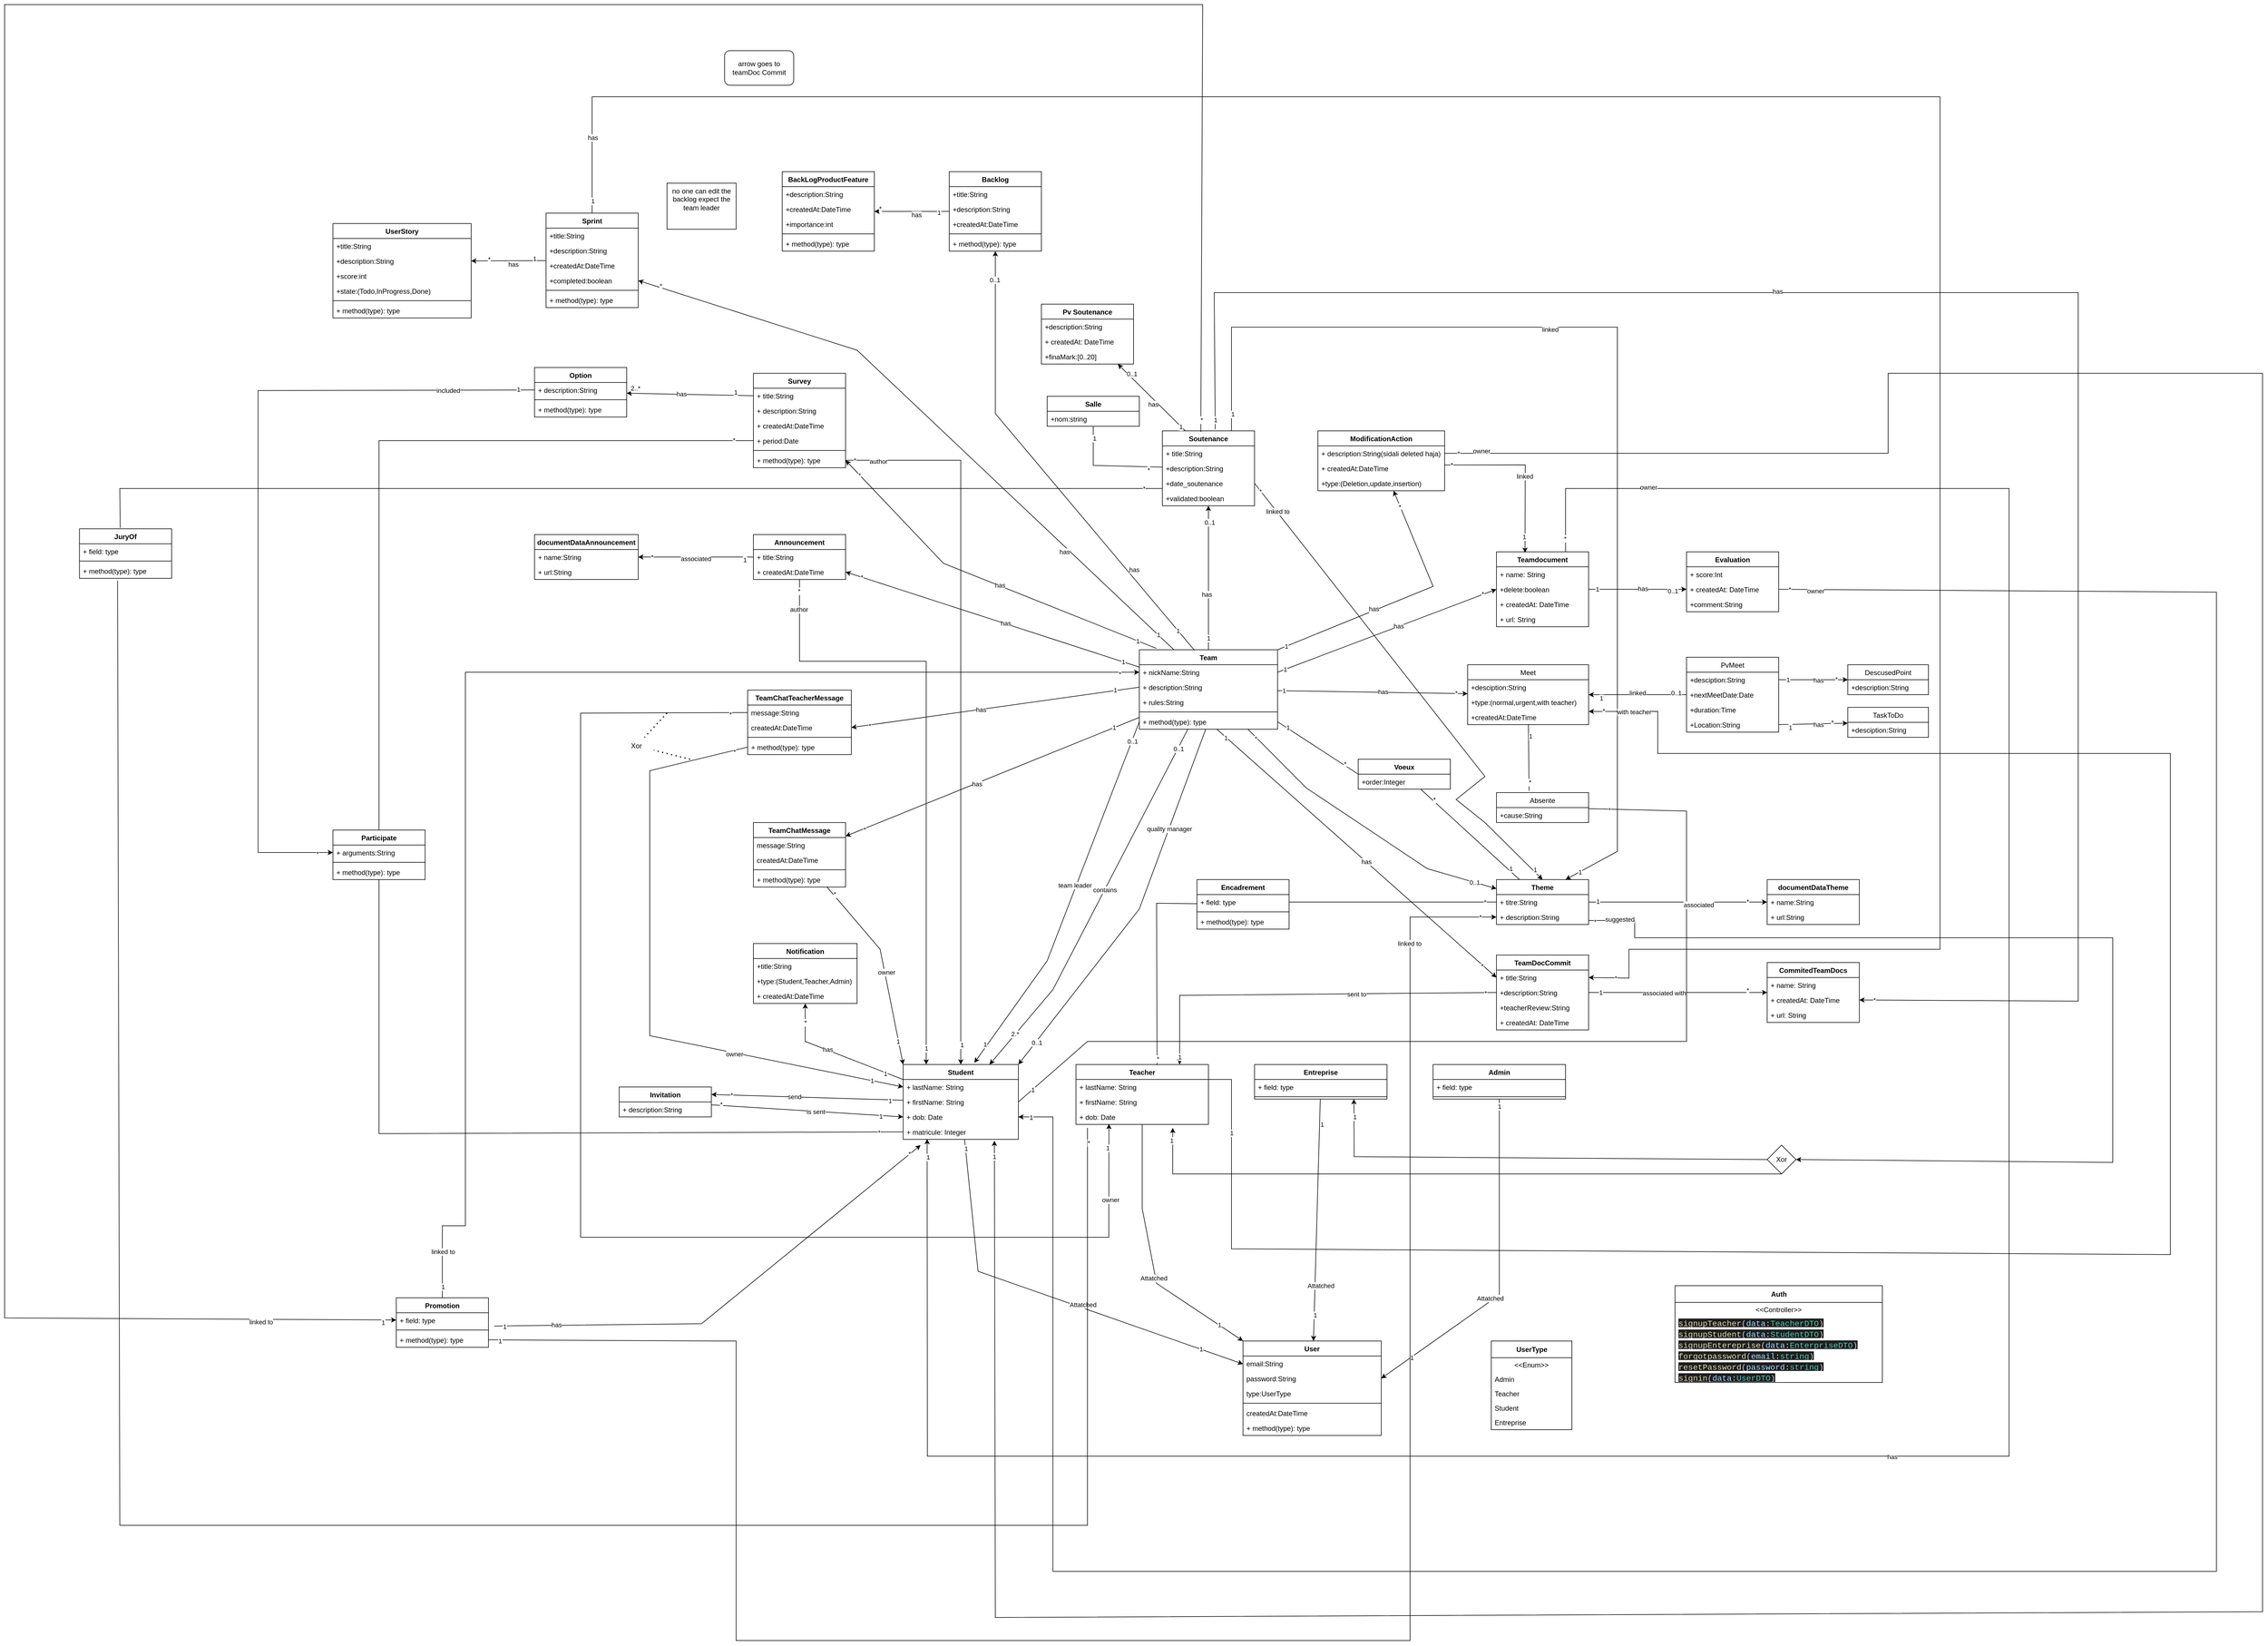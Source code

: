 <mxfile version="16.6.6" type="github">
  <diagram id="4CtizP7QXwoBvOGMWfK9" name="Page-1">
    <mxGraphModel dx="3137" dy="3037" grid="1" gridSize="10" guides="1" tooltips="1" connect="1" arrows="1" fold="1" page="1" pageScale="1" pageWidth="827" pageHeight="1169" math="0" shadow="0">
      <root>
        <mxCell id="0" />
        <mxCell id="1" parent="0" />
        <mxCell id="nRCdzxsFs3Fs213dRqz3-1" value="Student" style="swimlane;fontStyle=1;align=center;verticalAlign=top;childLayout=stackLayout;horizontal=1;startSize=26;horizontalStack=0;resizeParent=1;resizeParentMax=0;resizeLast=0;collapsible=1;marginBottom=0;" parent="1" vertex="1">
          <mxGeometry x="80" y="200" width="200" height="130" as="geometry" />
        </mxCell>
        <mxCell id="nRCdzxsFs3Fs213dRqz3-2" value="+ lastName: String" style="text;strokeColor=none;fillColor=none;align=left;verticalAlign=top;spacingLeft=4;spacingRight=4;overflow=hidden;rotatable=0;points=[[0,0.5],[1,0.5]];portConstraint=eastwest;" parent="nRCdzxsFs3Fs213dRqz3-1" vertex="1">
          <mxGeometry y="26" width="200" height="26" as="geometry" />
        </mxCell>
        <mxCell id="nRCdzxsFs3Fs213dRqz3-3" value="+ firstName: String" style="text;strokeColor=none;fillColor=none;align=left;verticalAlign=top;spacingLeft=4;spacingRight=4;overflow=hidden;rotatable=0;points=[[0,0.5],[1,0.5]];portConstraint=eastwest;" parent="nRCdzxsFs3Fs213dRqz3-1" vertex="1">
          <mxGeometry y="52" width="200" height="26" as="geometry" />
        </mxCell>
        <mxCell id="nRCdzxsFs3Fs213dRqz3-4" value="+ dob: Date" style="text;strokeColor=none;fillColor=none;align=left;verticalAlign=top;spacingLeft=4;spacingRight=4;overflow=hidden;rotatable=0;points=[[0,0.5],[1,0.5]];portConstraint=eastwest;" parent="nRCdzxsFs3Fs213dRqz3-1" vertex="1">
          <mxGeometry y="78" width="200" height="26" as="geometry" />
        </mxCell>
        <mxCell id="nRCdzxsFs3Fs213dRqz3-5" value="+ matricule: Integer" style="text;strokeColor=none;fillColor=none;align=left;verticalAlign=top;spacingLeft=4;spacingRight=4;overflow=hidden;rotatable=0;points=[[0,0.5],[1,0.5]];portConstraint=eastwest;" parent="nRCdzxsFs3Fs213dRqz3-1" vertex="1">
          <mxGeometry y="104" width="200" height="26" as="geometry" />
        </mxCell>
        <mxCell id="nRCdzxsFs3Fs213dRqz3-24" value="Team" style="swimlane;fontStyle=1;align=center;verticalAlign=top;childLayout=stackLayout;horizontal=1;startSize=26;horizontalStack=0;resizeParent=1;resizeParentMax=0;resizeLast=0;collapsible=1;marginBottom=0;" parent="1" vertex="1">
          <mxGeometry x="490" y="-520" width="240" height="138" as="geometry" />
        </mxCell>
        <mxCell id="nRCdzxsFs3Fs213dRqz3-25" value="+ nickName:String" style="text;strokeColor=none;fillColor=none;align=left;verticalAlign=top;spacingLeft=4;spacingRight=4;overflow=hidden;rotatable=0;points=[[0,0.5],[1,0.5]];portConstraint=eastwest;" parent="nRCdzxsFs3Fs213dRqz3-24" vertex="1">
          <mxGeometry y="26" width="240" height="26" as="geometry" />
        </mxCell>
        <mxCell id="nRCdzxsFs3Fs213dRqz3-26" value="+ description:String" style="text;strokeColor=none;fillColor=none;align=left;verticalAlign=top;spacingLeft=4;spacingRight=4;overflow=hidden;rotatable=0;points=[[0,0.5],[1,0.5]];portConstraint=eastwest;" parent="nRCdzxsFs3Fs213dRqz3-24" vertex="1">
          <mxGeometry y="52" width="240" height="26" as="geometry" />
        </mxCell>
        <mxCell id="nRCdzxsFs3Fs213dRqz3-27" value="+ rules:String" style="text;strokeColor=none;fillColor=none;align=left;verticalAlign=top;spacingLeft=4;spacingRight=4;overflow=hidden;rotatable=0;points=[[0,0.5],[1,0.5]];portConstraint=eastwest;" parent="nRCdzxsFs3Fs213dRqz3-24" vertex="1">
          <mxGeometry y="78" width="240" height="26" as="geometry" />
        </mxCell>
        <mxCell id="nRCdzxsFs3Fs213dRqz3-28" value="" style="line;strokeWidth=1;fillColor=none;align=left;verticalAlign=middle;spacingTop=-1;spacingLeft=3;spacingRight=3;rotatable=0;labelPosition=right;points=[];portConstraint=eastwest;" parent="nRCdzxsFs3Fs213dRqz3-24" vertex="1">
          <mxGeometry y="104" width="240" height="8" as="geometry" />
        </mxCell>
        <mxCell id="nRCdzxsFs3Fs213dRqz3-29" value="+ method(type): type" style="text;strokeColor=none;fillColor=none;align=left;verticalAlign=top;spacingLeft=4;spacingRight=4;overflow=hidden;rotatable=0;points=[[0,0.5],[1,0.5]];portConstraint=eastwest;" parent="nRCdzxsFs3Fs213dRqz3-24" vertex="1">
          <mxGeometry y="112" width="240" height="26" as="geometry" />
        </mxCell>
        <mxCell id="nRCdzxsFs3Fs213dRqz3-30" value="Teacher" style="swimlane;fontStyle=1;align=center;verticalAlign=top;childLayout=stackLayout;horizontal=1;startSize=26;horizontalStack=0;resizeParent=1;resizeParentMax=0;resizeLast=0;collapsible=1;marginBottom=0;" parent="1" vertex="1">
          <mxGeometry x="380" y="200" width="230" height="104" as="geometry" />
        </mxCell>
        <mxCell id="nRCdzxsFs3Fs213dRqz3-31" value="+ lastName: String" style="text;strokeColor=none;fillColor=none;align=left;verticalAlign=top;spacingLeft=4;spacingRight=4;overflow=hidden;rotatable=0;points=[[0,0.5],[1,0.5]];portConstraint=eastwest;" parent="nRCdzxsFs3Fs213dRqz3-30" vertex="1">
          <mxGeometry y="26" width="230" height="26" as="geometry" />
        </mxCell>
        <mxCell id="nRCdzxsFs3Fs213dRqz3-40" value="+ firstName: String" style="text;strokeColor=none;fillColor=none;align=left;verticalAlign=top;spacingLeft=4;spacingRight=4;overflow=hidden;rotatable=0;points=[[0,0.5],[1,0.5]];portConstraint=eastwest;" parent="nRCdzxsFs3Fs213dRqz3-30" vertex="1">
          <mxGeometry y="52" width="230" height="26" as="geometry" />
        </mxCell>
        <mxCell id="nRCdzxsFs3Fs213dRqz3-41" value="+ dob: Date" style="text;strokeColor=none;fillColor=none;align=left;verticalAlign=top;spacingLeft=4;spacingRight=4;overflow=hidden;rotatable=0;points=[[0,0.5],[1,0.5]];portConstraint=eastwest;" parent="nRCdzxsFs3Fs213dRqz3-30" vertex="1">
          <mxGeometry y="78" width="230" height="26" as="geometry" />
        </mxCell>
        <mxCell id="nRCdzxsFs3Fs213dRqz3-42" value="Entreprise" style="swimlane;fontStyle=1;align=center;verticalAlign=top;childLayout=stackLayout;horizontal=1;startSize=26;horizontalStack=0;resizeParent=1;resizeParentMax=0;resizeLast=0;collapsible=1;marginBottom=0;" parent="1" vertex="1">
          <mxGeometry x="690" y="200" width="230" height="60" as="geometry" />
        </mxCell>
        <mxCell id="nRCdzxsFs3Fs213dRqz3-43" value="+ field: type" style="text;strokeColor=none;fillColor=none;align=left;verticalAlign=top;spacingLeft=4;spacingRight=4;overflow=hidden;rotatable=0;points=[[0,0.5],[1,0.5]];portConstraint=eastwest;" parent="nRCdzxsFs3Fs213dRqz3-42" vertex="1">
          <mxGeometry y="26" width="230" height="26" as="geometry" />
        </mxCell>
        <mxCell id="nRCdzxsFs3Fs213dRqz3-44" value="" style="line;strokeWidth=1;fillColor=none;align=left;verticalAlign=middle;spacingTop=-1;spacingLeft=3;spacingRight=3;rotatable=0;labelPosition=right;points=[];portConstraint=eastwest;" parent="nRCdzxsFs3Fs213dRqz3-42" vertex="1">
          <mxGeometry y="52" width="230" height="8" as="geometry" />
        </mxCell>
        <mxCell id="nRCdzxsFs3Fs213dRqz3-45" value="Admin" style="swimlane;fontStyle=1;align=center;verticalAlign=top;childLayout=stackLayout;horizontal=1;startSize=26;horizontalStack=0;resizeParent=1;resizeParentMax=0;resizeLast=0;collapsible=1;marginBottom=0;" parent="1" vertex="1">
          <mxGeometry x="1000" y="200" width="230" height="60" as="geometry" />
        </mxCell>
        <mxCell id="nRCdzxsFs3Fs213dRqz3-46" value="+ field: type" style="text;strokeColor=none;fillColor=none;align=left;verticalAlign=top;spacingLeft=4;spacingRight=4;overflow=hidden;rotatable=0;points=[[0,0.5],[1,0.5]];portConstraint=eastwest;" parent="nRCdzxsFs3Fs213dRqz3-45" vertex="1">
          <mxGeometry y="26" width="230" height="26" as="geometry" />
        </mxCell>
        <mxCell id="nRCdzxsFs3Fs213dRqz3-47" value="" style="line;strokeWidth=1;fillColor=none;align=left;verticalAlign=middle;spacingTop=-1;spacingLeft=3;spacingRight=3;rotatable=0;labelPosition=right;points=[];portConstraint=eastwest;" parent="nRCdzxsFs3Fs213dRqz3-45" vertex="1">
          <mxGeometry y="52" width="230" height="8" as="geometry" />
        </mxCell>
        <mxCell id="nRCdzxsFs3Fs213dRqz3-48" value="User" style="swimlane;fontStyle=1;align=center;verticalAlign=top;childLayout=stackLayout;horizontal=1;startSize=26;horizontalStack=0;resizeParent=1;resizeParentMax=0;resizeLast=0;collapsible=1;marginBottom=0;" parent="1" vertex="1">
          <mxGeometry x="670" y="680" width="240" height="164" as="geometry" />
        </mxCell>
        <mxCell id="nRCdzxsFs3Fs213dRqz3-49" value="email:String" style="text;strokeColor=none;fillColor=none;align=left;verticalAlign=top;spacingLeft=4;spacingRight=4;overflow=hidden;rotatable=0;points=[[0,0.5],[1,0.5]];portConstraint=eastwest;" parent="nRCdzxsFs3Fs213dRqz3-48" vertex="1">
          <mxGeometry y="26" width="240" height="26" as="geometry" />
        </mxCell>
        <mxCell id="nRCdzxsFs3Fs213dRqz3-50" value="password:String" style="text;strokeColor=none;fillColor=none;align=left;verticalAlign=top;spacingLeft=4;spacingRight=4;overflow=hidden;rotatable=0;points=[[0,0.5],[1,0.5]];portConstraint=eastwest;" parent="nRCdzxsFs3Fs213dRqz3-48" vertex="1">
          <mxGeometry y="52" width="240" height="26" as="geometry" />
        </mxCell>
        <mxCell id="nRCdzxsFs3Fs213dRqz3-51" value="type:UserType" style="text;strokeColor=none;fillColor=none;align=left;verticalAlign=top;spacingLeft=4;spacingRight=4;overflow=hidden;rotatable=0;points=[[0,0.5],[1,0.5]];portConstraint=eastwest;" parent="nRCdzxsFs3Fs213dRqz3-48" vertex="1">
          <mxGeometry y="78" width="240" height="26" as="geometry" />
        </mxCell>
        <mxCell id="nRCdzxsFs3Fs213dRqz3-52" value="" style="line;strokeWidth=1;fillColor=none;align=left;verticalAlign=middle;spacingTop=-1;spacingLeft=3;spacingRight=3;rotatable=0;labelPosition=right;points=[];portConstraint=eastwest;" parent="nRCdzxsFs3Fs213dRqz3-48" vertex="1">
          <mxGeometry y="104" width="240" height="8" as="geometry" />
        </mxCell>
        <mxCell id="nRCdzxsFs3Fs213dRqz3-53" value="createdAt:DateTime" style="text;strokeColor=none;fillColor=none;align=left;verticalAlign=top;spacingLeft=4;spacingRight=4;overflow=hidden;rotatable=0;points=[[0,0.5],[1,0.5]];portConstraint=eastwest;" parent="nRCdzxsFs3Fs213dRqz3-48" vertex="1">
          <mxGeometry y="112" width="240" height="26" as="geometry" />
        </mxCell>
        <mxCell id="nRCdzxsFs3Fs213dRqz3-54" value="+ method(type): type" style="text;strokeColor=none;fillColor=none;align=left;verticalAlign=top;spacingLeft=4;spacingRight=4;overflow=hidden;rotatable=0;points=[[0,0.5],[1,0.5]];portConstraint=eastwest;" parent="nRCdzxsFs3Fs213dRqz3-48" vertex="1">
          <mxGeometry y="138" width="240" height="26" as="geometry" />
        </mxCell>
        <mxCell id="nRCdzxsFs3Fs213dRqz3-62" value="" style="endArrow=classic;html=1;rounded=0;" parent="1" source="nRCdzxsFs3Fs213dRqz3-1" target="nRCdzxsFs3Fs213dRqz3-48" edge="1">
          <mxGeometry width="50" height="50" relative="1" as="geometry">
            <mxPoint x="339" y="390" as="sourcePoint" />
            <mxPoint x="414" y="703" as="targetPoint" />
            <Array as="points">
              <mxPoint x="210" y="559" />
            </Array>
          </mxGeometry>
        </mxCell>
        <mxCell id="nRCdzxsFs3Fs213dRqz3-63" value="Attatched" style="edgeLabel;html=1;align=center;verticalAlign=middle;resizable=0;points=[];" parent="nRCdzxsFs3Fs213dRqz3-62" vertex="1" connectable="0">
          <mxGeometry x="0.197" y="3" relative="1" as="geometry">
            <mxPoint x="-7" y="-5" as="offset" />
          </mxGeometry>
        </mxCell>
        <mxCell id="nRCdzxsFs3Fs213dRqz3-64" value="1" style="edgeLabel;html=1;align=center;verticalAlign=middle;resizable=0;points=[];" parent="nRCdzxsFs3Fs213dRqz3-62" vertex="1" connectable="0">
          <mxGeometry x="0.784" y="1" relative="1" as="geometry">
            <mxPoint as="offset" />
          </mxGeometry>
        </mxCell>
        <mxCell id="nRCdzxsFs3Fs213dRqz3-71" value="1" style="edgeLabel;html=1;align=center;verticalAlign=middle;resizable=0;points=[];" parent="nRCdzxsFs3Fs213dRqz3-62" vertex="1" connectable="0">
          <mxGeometry x="-0.953" relative="1" as="geometry">
            <mxPoint y="-1" as="offset" />
          </mxGeometry>
        </mxCell>
        <mxCell id="nRCdzxsFs3Fs213dRqz3-66" value="" style="endArrow=classic;html=1;rounded=0;entryX=0;entryY=0;entryDx=0;entryDy=0;" parent="1" source="nRCdzxsFs3Fs213dRqz3-30" target="nRCdzxsFs3Fs213dRqz3-48" edge="1">
          <mxGeometry width="50" height="50" relative="1" as="geometry">
            <mxPoint x="570" y="240.002" as="sourcePoint" />
            <mxPoint x="950" y="478.002" as="targetPoint" />
            <Array as="points">
              <mxPoint x="495" y="450" />
              <mxPoint x="520" y="580" />
            </Array>
          </mxGeometry>
        </mxCell>
        <mxCell id="nRCdzxsFs3Fs213dRqz3-67" value="Attatched" style="edgeLabel;html=1;align=center;verticalAlign=middle;resizable=0;points=[];" parent="nRCdzxsFs3Fs213dRqz3-66" vertex="1" connectable="0">
          <mxGeometry x="0.197" y="3" relative="1" as="geometry">
            <mxPoint x="-7" y="-5" as="offset" />
          </mxGeometry>
        </mxCell>
        <mxCell id="nRCdzxsFs3Fs213dRqz3-68" value="1" style="edgeLabel;html=1;align=center;verticalAlign=middle;resizable=0;points=[];" parent="nRCdzxsFs3Fs213dRqz3-66" vertex="1" connectable="0">
          <mxGeometry x="0.784" y="1" relative="1" as="geometry">
            <mxPoint as="offset" />
          </mxGeometry>
        </mxCell>
        <mxCell id="nRCdzxsFs3Fs213dRqz3-72" value="" style="endArrow=classic;html=1;rounded=0;entryX=1;entryY=0.5;entryDx=0;entryDy=0;" parent="1" source="nRCdzxsFs3Fs213dRqz3-45" target="nRCdzxsFs3Fs213dRqz3-50" edge="1">
          <mxGeometry width="50" height="50" relative="1" as="geometry">
            <mxPoint x="880" y="270" as="sourcePoint" />
            <mxPoint x="1360" y="552.053" as="targetPoint" />
            <Array as="points">
              <mxPoint x="1115" y="600" />
            </Array>
          </mxGeometry>
        </mxCell>
        <mxCell id="nRCdzxsFs3Fs213dRqz3-73" value="Attatched" style="edgeLabel;html=1;align=center;verticalAlign=middle;resizable=0;points=[];" parent="nRCdzxsFs3Fs213dRqz3-72" vertex="1" connectable="0">
          <mxGeometry x="0.197" y="3" relative="1" as="geometry">
            <mxPoint x="-7" y="-5" as="offset" />
          </mxGeometry>
        </mxCell>
        <mxCell id="nRCdzxsFs3Fs213dRqz3-74" value="1" style="edgeLabel;html=1;align=center;verticalAlign=middle;resizable=0;points=[];" parent="nRCdzxsFs3Fs213dRqz3-72" vertex="1" connectable="0">
          <mxGeometry x="0.784" y="1" relative="1" as="geometry">
            <mxPoint as="offset" />
          </mxGeometry>
        </mxCell>
        <mxCell id="nRCdzxsFs3Fs213dRqz3-75" value="1" style="edgeLabel;html=1;align=center;verticalAlign=middle;resizable=0;points=[];" parent="nRCdzxsFs3Fs213dRqz3-72" vertex="1" connectable="0">
          <mxGeometry x="-0.953" relative="1" as="geometry">
            <mxPoint y="-1" as="offset" />
          </mxGeometry>
        </mxCell>
        <mxCell id="nRCdzxsFs3Fs213dRqz3-76" value="" style="endArrow=classic;html=1;rounded=0;" parent="1" source="nRCdzxsFs3Fs213dRqz3-42" target="nRCdzxsFs3Fs213dRqz3-48" edge="1">
          <mxGeometry width="50" height="50" relative="1" as="geometry">
            <mxPoint x="679.998" y="270" as="sourcePoint" />
            <mxPoint x="839.79" y="506" as="targetPoint" />
            <Array as="points" />
          </mxGeometry>
        </mxCell>
        <mxCell id="nRCdzxsFs3Fs213dRqz3-77" value="Attatched" style="edgeLabel;html=1;align=center;verticalAlign=middle;resizable=0;points=[];" parent="nRCdzxsFs3Fs213dRqz3-76" vertex="1" connectable="0">
          <mxGeometry x="0.197" y="3" relative="1" as="geometry">
            <mxPoint x="5" y="72" as="offset" />
          </mxGeometry>
        </mxCell>
        <mxCell id="nRCdzxsFs3Fs213dRqz3-78" value="1" style="edgeLabel;html=1;align=center;verticalAlign=middle;resizable=0;points=[];" parent="nRCdzxsFs3Fs213dRqz3-76" vertex="1" connectable="0">
          <mxGeometry x="0.784" y="1" relative="1" as="geometry">
            <mxPoint as="offset" />
          </mxGeometry>
        </mxCell>
        <mxCell id="nRCdzxsFs3Fs213dRqz3-79" value="1" style="edgeLabel;html=1;align=center;verticalAlign=middle;resizable=0;points=[];" parent="nRCdzxsFs3Fs213dRqz3-76" vertex="1" connectable="0">
          <mxGeometry x="-0.79" y="4" relative="1" as="geometry">
            <mxPoint as="offset" />
          </mxGeometry>
        </mxCell>
        <mxCell id="nRCdzxsFs3Fs213dRqz3-80" value="Notification" style="swimlane;fontStyle=1;align=center;verticalAlign=top;childLayout=stackLayout;horizontal=1;startSize=26;horizontalStack=0;resizeParent=1;resizeParentMax=0;resizeLast=0;collapsible=1;marginBottom=0;" parent="1" vertex="1">
          <mxGeometry x="-180" y="-10" width="180" height="104" as="geometry" />
        </mxCell>
        <mxCell id="nRCdzxsFs3Fs213dRqz3-81" value="+title:String" style="text;strokeColor=none;fillColor=none;align=left;verticalAlign=top;spacingLeft=4;spacingRight=4;overflow=hidden;rotatable=0;points=[[0,0.5],[1,0.5]];portConstraint=eastwest;" parent="nRCdzxsFs3Fs213dRqz3-80" vertex="1">
          <mxGeometry y="26" width="180" height="26" as="geometry" />
        </mxCell>
        <mxCell id="nRCdzxsFs3Fs213dRqz3-82" value="+type:(Student,Teacher,Admin)" style="text;strokeColor=none;fillColor=none;align=left;verticalAlign=top;spacingLeft=4;spacingRight=4;overflow=hidden;rotatable=0;points=[[0,0.5],[1,0.5]];portConstraint=eastwest;" parent="nRCdzxsFs3Fs213dRqz3-80" vertex="1">
          <mxGeometry y="52" width="180" height="26" as="geometry" />
        </mxCell>
        <mxCell id="nRCdzxsFs3Fs213dRqz3-83" value="+ createdAt:DateTime" style="text;strokeColor=none;fillColor=none;align=left;verticalAlign=top;spacingLeft=4;spacingRight=4;overflow=hidden;rotatable=0;points=[[0,0.5],[1,0.5]];portConstraint=eastwest;" parent="nRCdzxsFs3Fs213dRqz3-80" vertex="1">
          <mxGeometry y="78" width="180" height="26" as="geometry" />
        </mxCell>
        <mxCell id="nRCdzxsFs3Fs213dRqz3-84" value="" style="endArrow=classic;html=1;rounded=0;" parent="1" source="nRCdzxsFs3Fs213dRqz3-1" target="nRCdzxsFs3Fs213dRqz3-80" edge="1">
          <mxGeometry width="50" height="50" relative="1" as="geometry">
            <mxPoint x="-40" y="300" as="sourcePoint" />
            <mxPoint x="-140" y="264.471" as="targetPoint" />
            <Array as="points">
              <mxPoint x="-90" y="160" />
            </Array>
          </mxGeometry>
        </mxCell>
        <mxCell id="nRCdzxsFs3Fs213dRqz3-85" value="has" style="edgeLabel;html=1;align=center;verticalAlign=middle;resizable=0;points=[];" parent="nRCdzxsFs3Fs213dRqz3-84" vertex="1" connectable="0">
          <mxGeometry x="0.138" y="-1" relative="1" as="geometry">
            <mxPoint as="offset" />
          </mxGeometry>
        </mxCell>
        <mxCell id="nRCdzxsFs3Fs213dRqz3-88" value="*" style="edgeLabel;html=1;align=center;verticalAlign=middle;resizable=0;points=[];" parent="nRCdzxsFs3Fs213dRqz3-84" vertex="1" connectable="0">
          <mxGeometry x="0.74" y="-1" relative="1" as="geometry">
            <mxPoint x="-1" as="offset" />
          </mxGeometry>
        </mxCell>
        <mxCell id="nRCdzxsFs3Fs213dRqz3-89" value="1" style="edgeLabel;html=1;align=center;verticalAlign=middle;resizable=0;points=[];" parent="nRCdzxsFs3Fs213dRqz3-84" vertex="1" connectable="0">
          <mxGeometry x="-0.744" y="1" relative="1" as="geometry">
            <mxPoint x="-1" as="offset" />
          </mxGeometry>
        </mxCell>
        <mxCell id="nRCdzxsFs3Fs213dRqz3-90" value="Invitation" style="swimlane;fontStyle=1;align=center;verticalAlign=top;childLayout=stackLayout;horizontal=1;startSize=26;horizontalStack=0;resizeParent=1;resizeParentMax=0;resizeLast=0;collapsible=1;marginBottom=0;" parent="1" vertex="1">
          <mxGeometry x="-413" y="239" width="160" height="52" as="geometry" />
        </mxCell>
        <mxCell id="nRCdzxsFs3Fs213dRqz3-91" value="+ description:String" style="text;strokeColor=none;fillColor=none;align=left;verticalAlign=top;spacingLeft=4;spacingRight=4;overflow=hidden;rotatable=0;points=[[0,0.5],[1,0.5]];portConstraint=eastwest;" parent="nRCdzxsFs3Fs213dRqz3-90" vertex="1">
          <mxGeometry y="26" width="160" height="26" as="geometry" />
        </mxCell>
        <mxCell id="nRCdzxsFs3Fs213dRqz3-93" value="" style="endArrow=classic;html=1;rounded=0;entryX=1;entryY=0.25;entryDx=0;entryDy=0;" parent="1" source="nRCdzxsFs3Fs213dRqz3-1" target="nRCdzxsFs3Fs213dRqz3-90" edge="1">
          <mxGeometry width="50" height="50" relative="1" as="geometry">
            <mxPoint y="412.111" as="sourcePoint" />
            <mxPoint x="-180" y="330" as="targetPoint" />
            <Array as="points" />
          </mxGeometry>
        </mxCell>
        <mxCell id="nRCdzxsFs3Fs213dRqz3-94" value="send" style="edgeLabel;html=1;align=center;verticalAlign=middle;resizable=0;points=[];" parent="nRCdzxsFs3Fs213dRqz3-93" vertex="1" connectable="0">
          <mxGeometry x="0.138" y="-1" relative="1" as="geometry">
            <mxPoint as="offset" />
          </mxGeometry>
        </mxCell>
        <mxCell id="nRCdzxsFs3Fs213dRqz3-97" value="*" style="edgeLabel;html=1;align=center;verticalAlign=middle;resizable=0;points=[];" parent="nRCdzxsFs3Fs213dRqz3-93" vertex="1" connectable="0">
          <mxGeometry x="0.792" relative="1" as="geometry">
            <mxPoint as="offset" />
          </mxGeometry>
        </mxCell>
        <mxCell id="nRCdzxsFs3Fs213dRqz3-98" value="1" style="edgeLabel;html=1;align=center;verticalAlign=middle;resizable=0;points=[];" parent="nRCdzxsFs3Fs213dRqz3-93" vertex="1" connectable="0">
          <mxGeometry x="-0.862" y="1" relative="1" as="geometry">
            <mxPoint as="offset" />
          </mxGeometry>
        </mxCell>
        <mxCell id="nRCdzxsFs3Fs213dRqz3-99" value="" style="endArrow=classic;html=1;rounded=0;entryX=0;entryY=0.5;entryDx=0;entryDy=0;" parent="1" source="nRCdzxsFs3Fs213dRqz3-90" target="nRCdzxsFs3Fs213dRqz3-4" edge="1">
          <mxGeometry width="50" height="50" relative="1" as="geometry">
            <mxPoint x="60" y="340" as="sourcePoint" />
            <mxPoint x="-200" y="340" as="targetPoint" />
            <Array as="points" />
          </mxGeometry>
        </mxCell>
        <mxCell id="nRCdzxsFs3Fs213dRqz3-104" value="*" style="edgeLabel;html=1;align=center;verticalAlign=middle;resizable=0;points=[];" parent="nRCdzxsFs3Fs213dRqz3-99" vertex="1" connectable="0">
          <mxGeometry x="-0.901" y="2" relative="1" as="geometry">
            <mxPoint as="offset" />
          </mxGeometry>
        </mxCell>
        <mxCell id="nRCdzxsFs3Fs213dRqz3-105" value="is sent" style="edgeLabel;html=1;align=center;verticalAlign=middle;resizable=0;points=[];" parent="nRCdzxsFs3Fs213dRqz3-99" vertex="1" connectable="0">
          <mxGeometry x="0.085" relative="1" as="geometry">
            <mxPoint as="offset" />
          </mxGeometry>
        </mxCell>
        <mxCell id="nRCdzxsFs3Fs213dRqz3-106" value="1" style="edgeLabel;html=1;align=center;verticalAlign=middle;resizable=0;points=[];" parent="nRCdzxsFs3Fs213dRqz3-99" vertex="1" connectable="0">
          <mxGeometry x="0.762" y="-1" relative="1" as="geometry">
            <mxPoint as="offset" />
          </mxGeometry>
        </mxCell>
        <mxCell id="nRCdzxsFs3Fs213dRqz3-107" value="" style="endArrow=classic;html=1;rounded=0;entryX=0.75;entryY=0;entryDx=0;entryDy=0;" parent="1" source="nRCdzxsFs3Fs213dRqz3-24" target="nRCdzxsFs3Fs213dRqz3-1" edge="1">
          <mxGeometry width="50" height="50" relative="1" as="geometry">
            <mxPoint x="183" y="-236" as="sourcePoint" />
            <mxPoint x="295" y="100" as="targetPoint" />
            <Array as="points">
              <mxPoint x="340" y="70" />
            </Array>
          </mxGeometry>
        </mxCell>
        <mxCell id="nRCdzxsFs3Fs213dRqz3-110" value="contains" style="edgeLabel;html=1;align=center;verticalAlign=middle;resizable=0;points=[];" parent="nRCdzxsFs3Fs213dRqz3-107" vertex="1" connectable="0">
          <mxGeometry x="-0.077" y="1" relative="1" as="geometry">
            <mxPoint x="-1" as="offset" />
          </mxGeometry>
        </mxCell>
        <mxCell id="nRCdzxsFs3Fs213dRqz3-111" value="2.*" style="edgeLabel;html=1;align=center;verticalAlign=middle;resizable=0;points=[];" parent="nRCdzxsFs3Fs213dRqz3-107" vertex="1" connectable="0">
          <mxGeometry x="0.798" y="-1" relative="1" as="geometry">
            <mxPoint as="offset" />
          </mxGeometry>
        </mxCell>
        <mxCell id="nRCdzxsFs3Fs213dRqz3-112" value="0..1" style="edgeLabel;html=1;align=center;verticalAlign=middle;resizable=0;points=[];" parent="nRCdzxsFs3Fs213dRqz3-107" vertex="1" connectable="0">
          <mxGeometry x="-0.891" y="1" relative="1" as="geometry">
            <mxPoint as="offset" />
          </mxGeometry>
        </mxCell>
        <mxCell id="nRCdzxsFs3Fs213dRqz3-113" value="" style="endArrow=classic;html=1;rounded=0;entryX=0.618;entryY=-0.023;entryDx=0;entryDy=0;exitX=0;exitY=0.5;exitDx=0;exitDy=0;entryPerimeter=0;" parent="1" source="nRCdzxsFs3Fs213dRqz3-29" target="nRCdzxsFs3Fs213dRqz3-1" edge="1">
          <mxGeometry width="50" height="50" relative="1" as="geometry">
            <mxPoint x="413.514" y="-450" as="sourcePoint" />
            <mxPoint x="66" y="132" as="targetPoint" />
            <Array as="points">
              <mxPoint x="330" y="20" />
            </Array>
          </mxGeometry>
        </mxCell>
        <mxCell id="nRCdzxsFs3Fs213dRqz3-116" value="0..1" style="edgeLabel;html=1;align=center;verticalAlign=middle;resizable=0;points=[];" parent="nRCdzxsFs3Fs213dRqz3-113" vertex="1" connectable="0">
          <mxGeometry x="-0.891" y="1" relative="1" as="geometry">
            <mxPoint as="offset" />
          </mxGeometry>
        </mxCell>
        <mxCell id="nRCdzxsFs3Fs213dRqz3-117" value="team leader" style="edgeLabel;html=1;align=center;verticalAlign=middle;resizable=0;points=[];" parent="nRCdzxsFs3Fs213dRqz3-113" vertex="1" connectable="0">
          <mxGeometry x="-0.078" y="-3" relative="1" as="geometry">
            <mxPoint as="offset" />
          </mxGeometry>
        </mxCell>
        <mxCell id="nRCdzxsFs3Fs213dRqz3-118" value="1" style="edgeLabel;html=1;align=center;verticalAlign=middle;resizable=0;points=[];" parent="nRCdzxsFs3Fs213dRqz3-113" vertex="1" connectable="0">
          <mxGeometry x="0.889" y="-4" relative="1" as="geometry">
            <mxPoint as="offset" />
          </mxGeometry>
        </mxCell>
        <mxCell id="nRCdzxsFs3Fs213dRqz3-119" value="" style="endArrow=classic;html=1;rounded=0;entryX=1;entryY=0;entryDx=0;entryDy=0;" parent="1" source="nRCdzxsFs3Fs213dRqz3-29" target="nRCdzxsFs3Fs213dRqz3-1" edge="1">
          <mxGeometry width="50" height="50" relative="1" as="geometry">
            <mxPoint x="211.111" y="-236" as="sourcePoint" />
            <mxPoint x="460" y="130" as="targetPoint" />
            <Array as="points">
              <mxPoint x="490" y="-70" />
            </Array>
          </mxGeometry>
        </mxCell>
        <mxCell id="nRCdzxsFs3Fs213dRqz3-126" value="0..1" style="edgeLabel;html=1;align=center;verticalAlign=middle;resizable=0;points=[];" parent="nRCdzxsFs3Fs213dRqz3-119" vertex="1" connectable="0">
          <mxGeometry x="0.849" y="2" relative="1" as="geometry">
            <mxPoint x="-1" y="1" as="offset" />
          </mxGeometry>
        </mxCell>
        <mxCell id="nRCdzxsFs3Fs213dRqz3-367" value="quality manager" style="edgeLabel;html=1;align=center;verticalAlign=middle;resizable=0;points=[];" parent="nRCdzxsFs3Fs213dRqz3-119" vertex="1" connectable="0">
          <mxGeometry x="-0.454" relative="1" as="geometry">
            <mxPoint as="offset" />
          </mxGeometry>
        </mxCell>
        <mxCell id="nRCdzxsFs3Fs213dRqz3-132" value="TeamChatMessage" style="swimlane;fontStyle=1;align=center;verticalAlign=top;childLayout=stackLayout;horizontal=1;startSize=26;horizontalStack=0;resizeParent=1;resizeParentMax=0;resizeLast=0;collapsible=1;marginBottom=0;" parent="1" vertex="1">
          <mxGeometry x="-180" y="-220" width="160" height="112" as="geometry" />
        </mxCell>
        <mxCell id="nRCdzxsFs3Fs213dRqz3-133" value="message:String" style="text;strokeColor=none;fillColor=none;align=left;verticalAlign=top;spacingLeft=4;spacingRight=4;overflow=hidden;rotatable=0;points=[[0,0.5],[1,0.5]];portConstraint=eastwest;" parent="nRCdzxsFs3Fs213dRqz3-132" vertex="1">
          <mxGeometry y="26" width="160" height="26" as="geometry" />
        </mxCell>
        <mxCell id="nRCdzxsFs3Fs213dRqz3-134" value="createdAt:DateTime" style="text;strokeColor=none;fillColor=none;align=left;verticalAlign=top;spacingLeft=4;spacingRight=4;overflow=hidden;rotatable=0;points=[[0,0.5],[1,0.5]];portConstraint=eastwest;" parent="nRCdzxsFs3Fs213dRqz3-132" vertex="1">
          <mxGeometry y="52" width="160" height="26" as="geometry" />
        </mxCell>
        <mxCell id="nRCdzxsFs3Fs213dRqz3-135" value="" style="line;strokeWidth=1;fillColor=none;align=left;verticalAlign=middle;spacingTop=-1;spacingLeft=3;spacingRight=3;rotatable=0;labelPosition=right;points=[];portConstraint=eastwest;" parent="nRCdzxsFs3Fs213dRqz3-132" vertex="1">
          <mxGeometry y="78" width="160" height="8" as="geometry" />
        </mxCell>
        <mxCell id="nRCdzxsFs3Fs213dRqz3-136" value="+ method(type): type" style="text;strokeColor=none;fillColor=none;align=left;verticalAlign=top;spacingLeft=4;spacingRight=4;overflow=hidden;rotatable=0;points=[[0,0.5],[1,0.5]];portConstraint=eastwest;" parent="nRCdzxsFs3Fs213dRqz3-132" vertex="1">
          <mxGeometry y="86" width="160" height="26" as="geometry" />
        </mxCell>
        <mxCell id="nRCdzxsFs3Fs213dRqz3-137" value="" style="endArrow=classic;html=1;rounded=0;entryX=0;entryY=0;entryDx=0;entryDy=0;" parent="1" source="nRCdzxsFs3Fs213dRqz3-132" target="nRCdzxsFs3Fs213dRqz3-1" edge="1">
          <mxGeometry width="50" height="50" relative="1" as="geometry">
            <mxPoint x="10" y="-90.002" as="sourcePoint" />
            <mxPoint x="270" y="-70.12" as="targetPoint" />
            <Array as="points">
              <mxPoint x="40" />
            </Array>
          </mxGeometry>
        </mxCell>
        <mxCell id="nRCdzxsFs3Fs213dRqz3-138" value="*" style="edgeLabel;html=1;align=center;verticalAlign=middle;resizable=0;points=[];" parent="nRCdzxsFs3Fs213dRqz3-137" vertex="1" connectable="0">
          <mxGeometry x="-0.901" y="2" relative="1" as="geometry">
            <mxPoint as="offset" />
          </mxGeometry>
        </mxCell>
        <mxCell id="nRCdzxsFs3Fs213dRqz3-140" value="1" style="edgeLabel;html=1;align=center;verticalAlign=middle;resizable=0;points=[];" parent="nRCdzxsFs3Fs213dRqz3-137" vertex="1" connectable="0">
          <mxGeometry x="0.762" y="-1" relative="1" as="geometry">
            <mxPoint as="offset" />
          </mxGeometry>
        </mxCell>
        <mxCell id="nRCdzxsFs3Fs213dRqz3-141" value="owner" style="edgeLabel;html=1;align=center;verticalAlign=middle;resizable=0;points=[];" parent="nRCdzxsFs3Fs213dRqz3-137" vertex="1" connectable="0">
          <mxGeometry x="0.059" y="3" relative="1" as="geometry">
            <mxPoint as="offset" />
          </mxGeometry>
        </mxCell>
        <mxCell id="nRCdzxsFs3Fs213dRqz3-142" value="" style="endArrow=classic;html=1;rounded=0;" parent="1" source="nRCdzxsFs3Fs213dRqz3-24" target="nRCdzxsFs3Fs213dRqz3-132" edge="1">
          <mxGeometry width="50" height="50" relative="1" as="geometry">
            <mxPoint x="-90" y="-470" as="sourcePoint" />
            <mxPoint x="280" y="-450" as="targetPoint" />
            <Array as="points" />
          </mxGeometry>
        </mxCell>
        <mxCell id="nRCdzxsFs3Fs213dRqz3-147" value="*" style="edgeLabel;html=1;align=center;verticalAlign=middle;resizable=0;points=[];" parent="nRCdzxsFs3Fs213dRqz3-142" vertex="1" connectable="0">
          <mxGeometry x="0.874" y="1" relative="1" as="geometry">
            <mxPoint as="offset" />
          </mxGeometry>
        </mxCell>
        <mxCell id="nRCdzxsFs3Fs213dRqz3-148" value="1" style="edgeLabel;html=1;align=center;verticalAlign=middle;resizable=0;points=[];" parent="nRCdzxsFs3Fs213dRqz3-142" vertex="1" connectable="0">
          <mxGeometry x="-0.826" y="-1" relative="1" as="geometry">
            <mxPoint x="1" as="offset" />
          </mxGeometry>
        </mxCell>
        <mxCell id="nRCdzxsFs3Fs213dRqz3-202" value="has" style="edgeLabel;html=1;align=center;verticalAlign=middle;resizable=0;points=[];" parent="nRCdzxsFs3Fs213dRqz3-142" vertex="1" connectable="0">
          <mxGeometry x="0.108" y="1" relative="1" as="geometry">
            <mxPoint as="offset" />
          </mxGeometry>
        </mxCell>
        <mxCell id="nRCdzxsFs3Fs213dRqz3-149" value="TeamChatTeacherMessage" style="swimlane;fontStyle=1;align=center;verticalAlign=top;childLayout=stackLayout;horizontal=1;startSize=26;horizontalStack=0;resizeParent=1;resizeParentMax=0;resizeLast=0;collapsible=1;marginBottom=0;" parent="1" vertex="1">
          <mxGeometry x="-190" y="-450" width="180" height="112" as="geometry" />
        </mxCell>
        <mxCell id="nRCdzxsFs3Fs213dRqz3-150" value="message:String" style="text;strokeColor=none;fillColor=none;align=left;verticalAlign=top;spacingLeft=4;spacingRight=4;overflow=hidden;rotatable=0;points=[[0,0.5],[1,0.5]];portConstraint=eastwest;" parent="nRCdzxsFs3Fs213dRqz3-149" vertex="1">
          <mxGeometry y="26" width="180" height="26" as="geometry" />
        </mxCell>
        <mxCell id="nRCdzxsFs3Fs213dRqz3-151" value="createdAt:DateTime" style="text;strokeColor=none;fillColor=none;align=left;verticalAlign=top;spacingLeft=4;spacingRight=4;overflow=hidden;rotatable=0;points=[[0,0.5],[1,0.5]];portConstraint=eastwest;" parent="nRCdzxsFs3Fs213dRqz3-149" vertex="1">
          <mxGeometry y="52" width="180" height="26" as="geometry" />
        </mxCell>
        <mxCell id="nRCdzxsFs3Fs213dRqz3-152" value="" style="line;strokeWidth=1;fillColor=none;align=left;verticalAlign=middle;spacingTop=-1;spacingLeft=3;spacingRight=3;rotatable=0;labelPosition=right;points=[];portConstraint=eastwest;" parent="nRCdzxsFs3Fs213dRqz3-149" vertex="1">
          <mxGeometry y="78" width="180" height="8" as="geometry" />
        </mxCell>
        <mxCell id="nRCdzxsFs3Fs213dRqz3-153" value="+ method(type): type" style="text;strokeColor=none;fillColor=none;align=left;verticalAlign=top;spacingLeft=4;spacingRight=4;overflow=hidden;rotatable=0;points=[[0,0.5],[1,0.5]];portConstraint=eastwest;" parent="nRCdzxsFs3Fs213dRqz3-149" vertex="1">
          <mxGeometry y="86" width="180" height="26" as="geometry" />
        </mxCell>
        <mxCell id="nRCdzxsFs3Fs213dRqz3-154" value="" style="endArrow=classic;html=1;rounded=0;exitX=0;exitY=0.5;exitDx=0;exitDy=0;entryX=1;entryY=0.5;entryDx=0;entryDy=0;" parent="1" source="nRCdzxsFs3Fs213dRqz3-26" target="nRCdzxsFs3Fs213dRqz3-151" edge="1">
          <mxGeometry width="50" height="50" relative="1" as="geometry">
            <mxPoint x="460" y="-490.003" as="sourcePoint" />
            <mxPoint x="-50" y="-283.848" as="targetPoint" />
            <Array as="points" />
          </mxGeometry>
        </mxCell>
        <mxCell id="nRCdzxsFs3Fs213dRqz3-156" value="*" style="edgeLabel;html=1;align=center;verticalAlign=middle;resizable=0;points=[];" parent="nRCdzxsFs3Fs213dRqz3-154" vertex="1" connectable="0">
          <mxGeometry x="0.874" y="1" relative="1" as="geometry">
            <mxPoint as="offset" />
          </mxGeometry>
        </mxCell>
        <mxCell id="nRCdzxsFs3Fs213dRqz3-157" value="1" style="edgeLabel;html=1;align=center;verticalAlign=middle;resizable=0;points=[];" parent="nRCdzxsFs3Fs213dRqz3-154" vertex="1" connectable="0">
          <mxGeometry x="-0.826" y="-1" relative="1" as="geometry">
            <mxPoint x="1" as="offset" />
          </mxGeometry>
        </mxCell>
        <mxCell id="nRCdzxsFs3Fs213dRqz3-203" value="has" style="edgeLabel;html=1;align=center;verticalAlign=middle;resizable=0;points=[];" parent="nRCdzxsFs3Fs213dRqz3-154" vertex="1" connectable="0">
          <mxGeometry x="0.1" relative="1" as="geometry">
            <mxPoint as="offset" />
          </mxGeometry>
        </mxCell>
        <mxCell id="nRCdzxsFs3Fs213dRqz3-166" value="" style="endArrow=classic;html=1;rounded=0;exitX=0;exitY=0.5;exitDx=0;exitDy=0;entryX=0;entryY=0.5;entryDx=0;entryDy=0;" parent="1" source="nRCdzxsFs3Fs213dRqz3-153" target="nRCdzxsFs3Fs213dRqz3-2" edge="1">
          <mxGeometry width="50" height="50" relative="1" as="geometry">
            <mxPoint x="-240" y="-410" as="sourcePoint" />
            <mxPoint x="-350" y="134.286" as="targetPoint" />
            <Array as="points">
              <mxPoint x="-360" y="-310" />
              <mxPoint x="-360" y="150" />
            </Array>
          </mxGeometry>
        </mxCell>
        <mxCell id="nRCdzxsFs3Fs213dRqz3-170" value="1" style="edgeLabel;html=1;align=center;verticalAlign=middle;resizable=0;points=[];" parent="nRCdzxsFs3Fs213dRqz3-166" vertex="1" connectable="0">
          <mxGeometry x="0.899" relative="1" as="geometry">
            <mxPoint x="-1" as="offset" />
          </mxGeometry>
        </mxCell>
        <mxCell id="nRCdzxsFs3Fs213dRqz3-171" value="*" style="edgeLabel;html=1;align=center;verticalAlign=middle;resizable=0;points=[];" parent="nRCdzxsFs3Fs213dRqz3-166" vertex="1" connectable="0">
          <mxGeometry x="-0.955" y="2" relative="1" as="geometry">
            <mxPoint as="offset" />
          </mxGeometry>
        </mxCell>
        <mxCell id="nRCdzxsFs3Fs213dRqz3-304" value="owner" style="edgeLabel;html=1;align=center;verticalAlign=middle;resizable=0;points=[];" parent="nRCdzxsFs3Fs213dRqz3-166" vertex="1" connectable="0">
          <mxGeometry x="0.446" y="-2" relative="1" as="geometry">
            <mxPoint x="1" as="offset" />
          </mxGeometry>
        </mxCell>
        <mxCell id="nRCdzxsFs3Fs213dRqz3-172" value="" style="endArrow=classic;html=1;rounded=0;exitX=0;exitY=0.5;exitDx=0;exitDy=0;entryX=0.249;entryY=0.968;entryDx=0;entryDy=0;entryPerimeter=0;" parent="1" source="nRCdzxsFs3Fs213dRqz3-150" target="nRCdzxsFs3Fs213dRqz3-41" edge="1">
          <mxGeometry width="50" height="50" relative="1" as="geometry">
            <mxPoint x="-110" y="-540" as="sourcePoint" />
            <mxPoint x="440" y="320" as="targetPoint" />
            <Array as="points">
              <mxPoint x="-480" y="-410" />
              <mxPoint x="-480" y="500" />
              <mxPoint x="437" y="500" />
            </Array>
          </mxGeometry>
        </mxCell>
        <mxCell id="nRCdzxsFs3Fs213dRqz3-177" value="1" style="edgeLabel;html=1;align=center;verticalAlign=middle;resizable=0;points=[];" parent="nRCdzxsFs3Fs213dRqz3-172" vertex="1" connectable="0">
          <mxGeometry x="0.964" y="2" relative="1" as="geometry">
            <mxPoint as="offset" />
          </mxGeometry>
        </mxCell>
        <mxCell id="nRCdzxsFs3Fs213dRqz3-178" value="*" style="edgeLabel;html=1;align=center;verticalAlign=middle;resizable=0;points=[];" parent="nRCdzxsFs3Fs213dRqz3-172" vertex="1" connectable="0">
          <mxGeometry x="-0.954" y="3" relative="1" as="geometry">
            <mxPoint x="23" as="offset" />
          </mxGeometry>
        </mxCell>
        <mxCell id="nRCdzxsFs3Fs213dRqz3-305" value="owner" style="edgeLabel;html=1;align=center;verticalAlign=middle;resizable=0;points=[];" parent="nRCdzxsFs3Fs213dRqz3-172" vertex="1" connectable="0">
          <mxGeometry x="0.886" y="-3" relative="1" as="geometry">
            <mxPoint as="offset" />
          </mxGeometry>
        </mxCell>
        <mxCell id="nRCdzxsFs3Fs213dRqz3-179" value="" style="endArrow=none;dashed=1;html=1;dashPattern=1 3;strokeWidth=2;rounded=0;" parent="1" target="nRCdzxsFs3Fs213dRqz3-181" edge="1">
          <mxGeometry width="50" height="50" relative="1" as="geometry">
            <mxPoint x="-290" y="-330" as="sourcePoint" />
            <mxPoint x="-250" y="-520" as="targetPoint" />
          </mxGeometry>
        </mxCell>
        <mxCell id="nRCdzxsFs3Fs213dRqz3-180" value="" style="endArrow=none;dashed=1;html=1;dashPattern=1 3;strokeWidth=2;rounded=0;" parent="1" target="nRCdzxsFs3Fs213dRqz3-181" edge="1">
          <mxGeometry width="50" height="50" relative="1" as="geometry">
            <mxPoint x="-330" y="-410" as="sourcePoint" />
            <mxPoint x="-170" y="-530" as="targetPoint" />
          </mxGeometry>
        </mxCell>
        <mxCell id="nRCdzxsFs3Fs213dRqz3-181" value="Xor" style="text;html=1;strokeColor=none;fillColor=none;align=center;verticalAlign=middle;whiteSpace=wrap;rounded=0;" parent="1" vertex="1">
          <mxGeometry x="-413" y="-368" width="60" height="30" as="geometry" />
        </mxCell>
        <mxCell id="nRCdzxsFs3Fs213dRqz3-182" value="Announcement" style="swimlane;fontStyle=1;align=center;verticalAlign=top;childLayout=stackLayout;horizontal=1;startSize=26;horizontalStack=0;resizeParent=1;resizeParentMax=0;resizeLast=0;collapsible=1;marginBottom=0;" parent="1" vertex="1">
          <mxGeometry x="-180" y="-720" width="160" height="78" as="geometry" />
        </mxCell>
        <mxCell id="nRCdzxsFs3Fs213dRqz3-183" value="+ title:String" style="text;strokeColor=none;fillColor=none;align=left;verticalAlign=top;spacingLeft=4;spacingRight=4;overflow=hidden;rotatable=0;points=[[0,0.5],[1,0.5]];portConstraint=eastwest;" parent="nRCdzxsFs3Fs213dRqz3-182" vertex="1">
          <mxGeometry y="26" width="160" height="26" as="geometry" />
        </mxCell>
        <mxCell id="nRCdzxsFs3Fs213dRqz3-184" value="+ createdAt:DateTime" style="text;strokeColor=none;fillColor=none;align=left;verticalAlign=top;spacingLeft=4;spacingRight=4;overflow=hidden;rotatable=0;points=[[0,0.5],[1,0.5]];portConstraint=eastwest;" parent="nRCdzxsFs3Fs213dRqz3-182" vertex="1">
          <mxGeometry y="52" width="160" height="26" as="geometry" />
        </mxCell>
        <mxCell id="nRCdzxsFs3Fs213dRqz3-185" value="" style="endArrow=classic;html=1;rounded=0;" parent="1" source="nRCdzxsFs3Fs213dRqz3-182" target="nRCdzxsFs3Fs213dRqz3-189" edge="1">
          <mxGeometry width="50" height="50" relative="1" as="geometry">
            <mxPoint x="-310" y="-670.0" as="sourcePoint" />
            <mxPoint x="-440" y="-632" as="targetPoint" />
          </mxGeometry>
        </mxCell>
        <mxCell id="nRCdzxsFs3Fs213dRqz3-186" value="associated" style="edgeLabel;html=1;align=center;verticalAlign=middle;resizable=0;points=[];" parent="nRCdzxsFs3Fs213dRqz3-185" vertex="1" connectable="0">
          <mxGeometry x="0.138" y="-1" relative="1" as="geometry">
            <mxPoint x="14" y="4" as="offset" />
          </mxGeometry>
        </mxCell>
        <mxCell id="nRCdzxsFs3Fs213dRqz3-192" value="1" style="edgeLabel;html=1;align=center;verticalAlign=middle;resizable=0;points=[];" parent="nRCdzxsFs3Fs213dRqz3-185" vertex="1" connectable="0">
          <mxGeometry x="-0.845" y="5" relative="1" as="geometry">
            <mxPoint as="offset" />
          </mxGeometry>
        </mxCell>
        <mxCell id="nRCdzxsFs3Fs213dRqz3-193" value="*" style="edgeLabel;html=1;align=center;verticalAlign=middle;resizable=0;points=[];" parent="nRCdzxsFs3Fs213dRqz3-185" vertex="1" connectable="0">
          <mxGeometry x="0.777" relative="1" as="geometry">
            <mxPoint x="1" as="offset" />
          </mxGeometry>
        </mxCell>
        <mxCell id="nRCdzxsFs3Fs213dRqz3-189" value="documentDataAnnouncement" style="swimlane;fontStyle=1;align=center;verticalAlign=top;childLayout=stackLayout;horizontal=1;startSize=26;horizontalStack=0;resizeParent=1;resizeParentMax=0;resizeLast=0;collapsible=1;marginBottom=0;" parent="1" vertex="1">
          <mxGeometry x="-560" y="-720" width="180" height="78" as="geometry" />
        </mxCell>
        <mxCell id="nRCdzxsFs3Fs213dRqz3-190" value="+ name:String" style="text;strokeColor=none;fillColor=none;align=left;verticalAlign=top;spacingLeft=4;spacingRight=4;overflow=hidden;rotatable=0;points=[[0,0.5],[1,0.5]];portConstraint=eastwest;" parent="nRCdzxsFs3Fs213dRqz3-189" vertex="1">
          <mxGeometry y="26" width="180" height="26" as="geometry" />
        </mxCell>
        <mxCell id="nRCdzxsFs3Fs213dRqz3-191" value="+ url:String" style="text;strokeColor=none;fillColor=none;align=left;verticalAlign=top;spacingLeft=4;spacingRight=4;overflow=hidden;rotatable=0;points=[[0,0.5],[1,0.5]];portConstraint=eastwest;" parent="nRCdzxsFs3Fs213dRqz3-189" vertex="1">
          <mxGeometry y="52" width="180" height="26" as="geometry" />
        </mxCell>
        <mxCell id="nRCdzxsFs3Fs213dRqz3-194" value="" style="endArrow=classic;html=1;rounded=0;" parent="1" source="nRCdzxsFs3Fs213dRqz3-24" target="nRCdzxsFs3Fs213dRqz3-182" edge="1">
          <mxGeometry width="50" height="50" relative="1" as="geometry">
            <mxPoint x="90" y="-560.0" as="sourcePoint" />
            <mxPoint x="170" y="-830" as="targetPoint" />
          </mxGeometry>
        </mxCell>
        <mxCell id="nRCdzxsFs3Fs213dRqz3-199" value="*" style="edgeLabel;html=1;align=center;verticalAlign=middle;resizable=0;points=[];" parent="nRCdzxsFs3Fs213dRqz3-194" vertex="1" connectable="0">
          <mxGeometry x="0.891" relative="1" as="geometry">
            <mxPoint as="offset" />
          </mxGeometry>
        </mxCell>
        <mxCell id="nRCdzxsFs3Fs213dRqz3-200" value="has" style="edgeLabel;html=1;align=center;verticalAlign=middle;resizable=0;points=[];" parent="nRCdzxsFs3Fs213dRqz3-194" vertex="1" connectable="0">
          <mxGeometry x="-0.09" y="-1" relative="1" as="geometry">
            <mxPoint as="offset" />
          </mxGeometry>
        </mxCell>
        <mxCell id="nRCdzxsFs3Fs213dRqz3-201" value="1" style="edgeLabel;html=1;align=center;verticalAlign=middle;resizable=0;points=[];" parent="nRCdzxsFs3Fs213dRqz3-194" vertex="1" connectable="0">
          <mxGeometry x="-0.89" relative="1" as="geometry">
            <mxPoint as="offset" />
          </mxGeometry>
        </mxCell>
        <mxCell id="nRCdzxsFs3Fs213dRqz3-204" value="Survey" style="swimlane;fontStyle=1;align=center;verticalAlign=top;childLayout=stackLayout;horizontal=1;startSize=26;horizontalStack=0;resizeParent=1;resizeParentMax=0;resizeLast=0;collapsible=1;marginBottom=0;" parent="1" vertex="1">
          <mxGeometry x="-180" y="-1000" width="160" height="164" as="geometry" />
        </mxCell>
        <mxCell id="nRCdzxsFs3Fs213dRqz3-205" value="+ title:String" style="text;strokeColor=none;fillColor=none;align=left;verticalAlign=top;spacingLeft=4;spacingRight=4;overflow=hidden;rotatable=0;points=[[0,0.5],[1,0.5]];portConstraint=eastwest;" parent="nRCdzxsFs3Fs213dRqz3-204" vertex="1">
          <mxGeometry y="26" width="160" height="26" as="geometry" />
        </mxCell>
        <mxCell id="nRCdzxsFs3Fs213dRqz3-206" value="+ description:String" style="text;strokeColor=none;fillColor=none;align=left;verticalAlign=top;spacingLeft=4;spacingRight=4;overflow=hidden;rotatable=0;points=[[0,0.5],[1,0.5]];portConstraint=eastwest;" parent="nRCdzxsFs3Fs213dRqz3-204" vertex="1">
          <mxGeometry y="52" width="160" height="26" as="geometry" />
        </mxCell>
        <mxCell id="nRCdzxsFs3Fs213dRqz3-207" value="+ createdAt:DateTime" style="text;strokeColor=none;fillColor=none;align=left;verticalAlign=top;spacingLeft=4;spacingRight=4;overflow=hidden;rotatable=0;points=[[0,0.5],[1,0.5]];portConstraint=eastwest;" parent="nRCdzxsFs3Fs213dRqz3-204" vertex="1">
          <mxGeometry y="78" width="160" height="26" as="geometry" />
        </mxCell>
        <mxCell id="nRCdzxsFs3Fs213dRqz3-208" value="+ period:Date" style="text;strokeColor=none;fillColor=none;align=left;verticalAlign=top;spacingLeft=4;spacingRight=4;overflow=hidden;rotatable=0;points=[[0,0.5],[1,0.5]];portConstraint=eastwest;" parent="nRCdzxsFs3Fs213dRqz3-204" vertex="1">
          <mxGeometry y="104" width="160" height="26" as="geometry" />
        </mxCell>
        <mxCell id="nRCdzxsFs3Fs213dRqz3-209" value="" style="line;strokeWidth=1;fillColor=none;align=left;verticalAlign=middle;spacingTop=-1;spacingLeft=3;spacingRight=3;rotatable=0;labelPosition=right;points=[];portConstraint=eastwest;" parent="nRCdzxsFs3Fs213dRqz3-204" vertex="1">
          <mxGeometry y="130" width="160" height="8" as="geometry" />
        </mxCell>
        <mxCell id="nRCdzxsFs3Fs213dRqz3-210" value="+ method(type): type" style="text;strokeColor=none;fillColor=none;align=left;verticalAlign=top;spacingLeft=4;spacingRight=4;overflow=hidden;rotatable=0;points=[[0,0.5],[1,0.5]];portConstraint=eastwest;" parent="nRCdzxsFs3Fs213dRqz3-204" vertex="1">
          <mxGeometry y="138" width="160" height="26" as="geometry" />
        </mxCell>
        <mxCell id="nRCdzxsFs3Fs213dRqz3-211" value="" style="endArrow=classic;html=1;rounded=0;exitX=0.124;exitY=-0.017;exitDx=0;exitDy=0;entryX=1;entryY=0.5;entryDx=0;entryDy=0;exitPerimeter=0;" parent="1" source="nRCdzxsFs3Fs213dRqz3-24" target="nRCdzxsFs3Fs213dRqz3-210" edge="1">
          <mxGeometry width="50" height="50" relative="1" as="geometry">
            <mxPoint x="590" y="-744.793" as="sourcePoint" />
            <mxPoint x="80" y="-910.005" as="targetPoint" />
            <Array as="points">
              <mxPoint x="150" y="-670" />
            </Array>
          </mxGeometry>
        </mxCell>
        <mxCell id="nRCdzxsFs3Fs213dRqz3-212" value="*" style="edgeLabel;html=1;align=center;verticalAlign=middle;resizable=0;points=[];" parent="nRCdzxsFs3Fs213dRqz3-211" vertex="1" connectable="0">
          <mxGeometry x="0.891" relative="1" as="geometry">
            <mxPoint as="offset" />
          </mxGeometry>
        </mxCell>
        <mxCell id="nRCdzxsFs3Fs213dRqz3-213" value="has" style="edgeLabel;html=1;align=center;verticalAlign=middle;resizable=0;points=[];" parent="nRCdzxsFs3Fs213dRqz3-211" vertex="1" connectable="0">
          <mxGeometry x="-0.09" y="-1" relative="1" as="geometry">
            <mxPoint as="offset" />
          </mxGeometry>
        </mxCell>
        <mxCell id="nRCdzxsFs3Fs213dRqz3-214" value="1" style="edgeLabel;html=1;align=center;verticalAlign=middle;resizable=0;points=[];" parent="nRCdzxsFs3Fs213dRqz3-211" vertex="1" connectable="0">
          <mxGeometry x="-0.89" relative="1" as="geometry">
            <mxPoint as="offset" />
          </mxGeometry>
        </mxCell>
        <mxCell id="nRCdzxsFs3Fs213dRqz3-215" value="Option" style="swimlane;fontStyle=1;align=center;verticalAlign=top;childLayout=stackLayout;horizontal=1;startSize=26;horizontalStack=0;resizeParent=1;resizeParentMax=0;resizeLast=0;collapsible=1;marginBottom=0;" parent="1" vertex="1">
          <mxGeometry x="-560" y="-1010" width="160" height="86" as="geometry" />
        </mxCell>
        <mxCell id="nRCdzxsFs3Fs213dRqz3-216" value="+ description:String" style="text;strokeColor=none;fillColor=none;align=left;verticalAlign=top;spacingLeft=4;spacingRight=4;overflow=hidden;rotatable=0;points=[[0,0.5],[1,0.5]];portConstraint=eastwest;" parent="nRCdzxsFs3Fs213dRqz3-215" vertex="1">
          <mxGeometry y="26" width="160" height="26" as="geometry" />
        </mxCell>
        <mxCell id="nRCdzxsFs3Fs213dRqz3-217" value="" style="line;strokeWidth=1;fillColor=none;align=left;verticalAlign=middle;spacingTop=-1;spacingLeft=3;spacingRight=3;rotatable=0;labelPosition=right;points=[];portConstraint=eastwest;" parent="nRCdzxsFs3Fs213dRqz3-215" vertex="1">
          <mxGeometry y="52" width="160" height="8" as="geometry" />
        </mxCell>
        <mxCell id="nRCdzxsFs3Fs213dRqz3-218" value="+ method(type): type" style="text;strokeColor=none;fillColor=none;align=left;verticalAlign=top;spacingLeft=4;spacingRight=4;overflow=hidden;rotatable=0;points=[[0,0.5],[1,0.5]];portConstraint=eastwest;" parent="nRCdzxsFs3Fs213dRqz3-215" vertex="1">
          <mxGeometry y="60" width="160" height="26" as="geometry" />
        </mxCell>
        <mxCell id="nRCdzxsFs3Fs213dRqz3-219" value="" style="endArrow=classic;html=1;rounded=0;exitX=0;exitY=0.5;exitDx=0;exitDy=0;" parent="1" source="nRCdzxsFs3Fs213dRqz3-205" target="nRCdzxsFs3Fs213dRqz3-215" edge="1">
          <mxGeometry width="50" height="50" relative="1" as="geometry">
            <mxPoint x="-330" y="-923.46" as="sourcePoint" />
            <mxPoint x="-240" y="-1040" as="targetPoint" />
          </mxGeometry>
        </mxCell>
        <mxCell id="nRCdzxsFs3Fs213dRqz3-220" value="has" style="edgeLabel;html=1;align=center;verticalAlign=middle;resizable=0;points=[];" parent="nRCdzxsFs3Fs213dRqz3-219" vertex="1" connectable="0">
          <mxGeometry x="0.138" y="-1" relative="1" as="geometry">
            <mxPoint as="offset" />
          </mxGeometry>
        </mxCell>
        <mxCell id="nRCdzxsFs3Fs213dRqz3-221" value="2..*" style="edgeLabel;html=1;align=center;verticalAlign=middle;resizable=0;points=[];" parent="nRCdzxsFs3Fs213dRqz3-219" vertex="1" connectable="0">
          <mxGeometry x="0.777" y="-1" relative="1" as="geometry">
            <mxPoint x="-10" y="-8" as="offset" />
          </mxGeometry>
        </mxCell>
        <mxCell id="nRCdzxsFs3Fs213dRqz3-222" value="1" style="edgeLabel;html=1;align=center;verticalAlign=middle;resizable=0;points=[];" parent="nRCdzxsFs3Fs213dRqz3-219" vertex="1" connectable="0">
          <mxGeometry x="-0.749" y="2" relative="1" as="geometry">
            <mxPoint x="-4" y="-8" as="offset" />
          </mxGeometry>
        </mxCell>
        <mxCell id="nRCdzxsFs3Fs213dRqz3-227" value="" style="endArrow=none;html=1;rounded=0;entryX=0;entryY=0.5;entryDx=0;entryDy=0;" parent="1" source="nRCdzxsFs3Fs213dRqz3-300" target="nRCdzxsFs3Fs213dRqz3-5" edge="1">
          <mxGeometry width="50" height="50" relative="1" as="geometry">
            <mxPoint x="-840" y="-124" as="sourcePoint" />
            <mxPoint x="-420" y="420" as="targetPoint" />
            <Array as="points">
              <mxPoint x="-830" y="320" />
            </Array>
          </mxGeometry>
        </mxCell>
        <mxCell id="nRCdzxsFs3Fs213dRqz3-231" value="*" style="edgeLabel;html=1;align=center;verticalAlign=middle;resizable=0;points=[];" parent="nRCdzxsFs3Fs213dRqz3-227" vertex="1" connectable="0">
          <mxGeometry x="0.937" y="-1" relative="1" as="geometry">
            <mxPoint as="offset" />
          </mxGeometry>
        </mxCell>
        <mxCell id="nRCdzxsFs3Fs213dRqz3-229" value="" style="endArrow=none;html=1;rounded=0;entryX=0;entryY=0.5;entryDx=0;entryDy=0;" parent="1" source="nRCdzxsFs3Fs213dRqz3-300" target="nRCdzxsFs3Fs213dRqz3-208" edge="1">
          <mxGeometry width="50" height="50" relative="1" as="geometry">
            <mxPoint x="-840" y="-200" as="sourcePoint" />
            <mxPoint x="-770" y="-860" as="targetPoint" />
            <Array as="points">
              <mxPoint x="-830" y="-883" />
            </Array>
          </mxGeometry>
        </mxCell>
        <mxCell id="nRCdzxsFs3Fs213dRqz3-230" value="*" style="edgeLabel;html=1;align=center;verticalAlign=middle;resizable=0;points=[];" parent="nRCdzxsFs3Fs213dRqz3-229" vertex="1" connectable="0">
          <mxGeometry x="0.949" y="1" relative="1" as="geometry">
            <mxPoint as="offset" />
          </mxGeometry>
        </mxCell>
        <mxCell id="nRCdzxsFs3Fs213dRqz3-232" value="Meet" style="swimlane;fontStyle=0;childLayout=stackLayout;horizontal=1;startSize=26;fillColor=none;horizontalStack=0;resizeParent=1;resizeParentMax=0;resizeLast=0;collapsible=1;marginBottom=0;" parent="1" vertex="1">
          <mxGeometry x="1060" y="-494" width="210" height="104" as="geometry" />
        </mxCell>
        <mxCell id="nRCdzxsFs3Fs213dRqz3-233" value="+desciption:String" style="text;strokeColor=none;fillColor=none;align=left;verticalAlign=top;spacingLeft=4;spacingRight=4;overflow=hidden;rotatable=0;points=[[0,0.5],[1,0.5]];portConstraint=eastwest;" parent="nRCdzxsFs3Fs213dRqz3-232" vertex="1">
          <mxGeometry y="26" width="210" height="26" as="geometry" />
        </mxCell>
        <mxCell id="nRCdzxsFs3Fs213dRqz3-234" value="+type:(normal,urgent,with teacher)" style="text;strokeColor=none;fillColor=none;align=left;verticalAlign=top;spacingLeft=4;spacingRight=4;overflow=hidden;rotatable=0;points=[[0,0.5],[1,0.5]];portConstraint=eastwest;" parent="nRCdzxsFs3Fs213dRqz3-232" vertex="1">
          <mxGeometry y="52" width="210" height="26" as="geometry" />
        </mxCell>
        <mxCell id="nRCdzxsFs3Fs213dRqz3-235" value="+createdAt:DateTime" style="text;strokeColor=none;fillColor=none;align=left;verticalAlign=top;spacingLeft=4;spacingRight=4;overflow=hidden;rotatable=0;points=[[0,0.5],[1,0.5]];portConstraint=eastwest;" parent="nRCdzxsFs3Fs213dRqz3-232" vertex="1">
          <mxGeometry y="78" width="210" height="26" as="geometry" />
        </mxCell>
        <mxCell id="nRCdzxsFs3Fs213dRqz3-236" value="PvMeet" style="swimlane;fontStyle=0;childLayout=stackLayout;horizontal=1;startSize=26;fillColor=none;horizontalStack=0;resizeParent=1;resizeParentMax=0;resizeLast=0;collapsible=1;marginBottom=0;" parent="1" vertex="1">
          <mxGeometry x="1440" y="-507" width="160" height="130" as="geometry" />
        </mxCell>
        <mxCell id="nRCdzxsFs3Fs213dRqz3-237" value="+desciption:String" style="text;strokeColor=none;fillColor=none;align=left;verticalAlign=top;spacingLeft=4;spacingRight=4;overflow=hidden;rotatable=0;points=[[0,0.5],[1,0.5]];portConstraint=eastwest;" parent="nRCdzxsFs3Fs213dRqz3-236" vertex="1">
          <mxGeometry y="26" width="160" height="26" as="geometry" />
        </mxCell>
        <mxCell id="nRCdzxsFs3Fs213dRqz3-238" value="+nextMeetDate:Date" style="text;strokeColor=none;fillColor=none;align=left;verticalAlign=top;spacingLeft=4;spacingRight=4;overflow=hidden;rotatable=0;points=[[0,0.5],[1,0.5]];portConstraint=eastwest;" parent="nRCdzxsFs3Fs213dRqz3-236" vertex="1">
          <mxGeometry y="52" width="160" height="26" as="geometry" />
        </mxCell>
        <mxCell id="nRCdzxsFs3Fs213dRqz3-239" value="+duration:Time" style="text;strokeColor=none;fillColor=none;align=left;verticalAlign=top;spacingLeft=4;spacingRight=4;overflow=hidden;rotatable=0;points=[[0,0.5],[1,0.5]];portConstraint=eastwest;" parent="nRCdzxsFs3Fs213dRqz3-236" vertex="1">
          <mxGeometry y="78" width="160" height="26" as="geometry" />
        </mxCell>
        <mxCell id="nRCdzxsFs3Fs213dRqz3-240" value="+Location:String" style="text;strokeColor=none;fillColor=none;align=left;verticalAlign=top;spacingLeft=4;spacingRight=4;overflow=hidden;rotatable=0;points=[[0,0.5],[1,0.5]];portConstraint=eastwest;" parent="nRCdzxsFs3Fs213dRqz3-236" vertex="1">
          <mxGeometry y="104" width="160" height="26" as="geometry" />
        </mxCell>
        <mxCell id="nRCdzxsFs3Fs213dRqz3-241" value="TaskToDo" style="swimlane;fontStyle=0;childLayout=stackLayout;horizontal=1;startSize=26;fillColor=none;horizontalStack=0;resizeParent=1;resizeParentMax=0;resizeLast=0;collapsible=1;marginBottom=0;" parent="1" vertex="1">
          <mxGeometry x="1720" y="-420" width="140" height="52" as="geometry" />
        </mxCell>
        <mxCell id="nRCdzxsFs3Fs213dRqz3-242" value="+desciption:String" style="text;strokeColor=none;fillColor=none;align=left;verticalAlign=top;spacingLeft=4;spacingRight=4;overflow=hidden;rotatable=0;points=[[0,0.5],[1,0.5]];portConstraint=eastwest;" parent="nRCdzxsFs3Fs213dRqz3-241" vertex="1">
          <mxGeometry y="26" width="140" height="26" as="geometry" />
        </mxCell>
        <mxCell id="nRCdzxsFs3Fs213dRqz3-243" value="" style="endArrow=classic;html=1;rounded=0;exitX=1;exitY=0.5;exitDx=0;exitDy=0;" parent="1" source="nRCdzxsFs3Fs213dRqz3-240" target="nRCdzxsFs3Fs213dRqz3-241" edge="1">
          <mxGeometry width="50" height="50" relative="1" as="geometry">
            <mxPoint x="1600" y="-400" as="sourcePoint" />
            <mxPoint x="830" y="-643.999" as="targetPoint" />
          </mxGeometry>
        </mxCell>
        <mxCell id="nRCdzxsFs3Fs213dRqz3-244" value="has" style="edgeLabel;html=1;align=center;verticalAlign=middle;resizable=0;points=[];" parent="nRCdzxsFs3Fs213dRqz3-243" vertex="1" connectable="0">
          <mxGeometry x="0.138" y="-1" relative="1" as="geometry">
            <mxPoint as="offset" />
          </mxGeometry>
        </mxCell>
        <mxCell id="nRCdzxsFs3Fs213dRqz3-262" value="*" style="edgeLabel;html=1;align=center;verticalAlign=middle;resizable=0;points=[];" parent="nRCdzxsFs3Fs213dRqz3-243" vertex="1" connectable="0">
          <mxGeometry x="0.549" y="1" relative="1" as="geometry">
            <mxPoint y="-1" as="offset" />
          </mxGeometry>
        </mxCell>
        <mxCell id="nRCdzxsFs3Fs213dRqz3-263" value="1" style="edgeLabel;html=1;align=center;verticalAlign=middle;resizable=0;points=[];" parent="nRCdzxsFs3Fs213dRqz3-243" vertex="1" connectable="0">
          <mxGeometry x="-0.669" y="-5" relative="1" as="geometry">
            <mxPoint as="offset" />
          </mxGeometry>
        </mxCell>
        <mxCell id="nRCdzxsFs3Fs213dRqz3-247" value="DescusedPoint" style="swimlane;fontStyle=0;childLayout=stackLayout;horizontal=1;startSize=26;fillColor=none;horizontalStack=0;resizeParent=1;resizeParentMax=0;resizeLast=0;collapsible=1;marginBottom=0;" parent="1" vertex="1">
          <mxGeometry x="1720" y="-494" width="140" height="52" as="geometry" />
        </mxCell>
        <mxCell id="nRCdzxsFs3Fs213dRqz3-248" value="+description:String" style="text;strokeColor=none;fillColor=none;align=left;verticalAlign=top;spacingLeft=4;spacingRight=4;overflow=hidden;rotatable=0;points=[[0,0.5],[1,0.5]];portConstraint=eastwest;" parent="nRCdzxsFs3Fs213dRqz3-247" vertex="1">
          <mxGeometry y="26" width="140" height="26" as="geometry" />
        </mxCell>
        <mxCell id="nRCdzxsFs3Fs213dRqz3-249" value="" style="endArrow=classic;html=1;rounded=0;exitX=1;exitY=0.5;exitDx=0;exitDy=0;" parent="1" source="nRCdzxsFs3Fs213dRqz3-237" target="nRCdzxsFs3Fs213dRqz3-247" edge="1">
          <mxGeometry width="50" height="50" relative="1" as="geometry">
            <mxPoint x="1140" y="-665.056" as="sourcePoint" />
            <mxPoint x="1030" y="-673" as="targetPoint" />
          </mxGeometry>
        </mxCell>
        <mxCell id="nRCdzxsFs3Fs213dRqz3-250" value="has" style="edgeLabel;html=1;align=center;verticalAlign=middle;resizable=0;points=[];" parent="nRCdzxsFs3Fs213dRqz3-249" vertex="1" connectable="0">
          <mxGeometry x="0.138" y="-1" relative="1" as="geometry">
            <mxPoint as="offset" />
          </mxGeometry>
        </mxCell>
        <mxCell id="nRCdzxsFs3Fs213dRqz3-264" value="*" style="edgeLabel;html=1;align=center;verticalAlign=middle;resizable=0;points=[];" parent="nRCdzxsFs3Fs213dRqz3-249" vertex="1" connectable="0">
          <mxGeometry x="0.659" y="1" relative="1" as="geometry">
            <mxPoint as="offset" />
          </mxGeometry>
        </mxCell>
        <mxCell id="nRCdzxsFs3Fs213dRqz3-265" value="1" style="edgeLabel;html=1;align=center;verticalAlign=middle;resizable=0;points=[];" parent="nRCdzxsFs3Fs213dRqz3-249" vertex="1" connectable="0">
          <mxGeometry x="-0.736" relative="1" as="geometry">
            <mxPoint as="offset" />
          </mxGeometry>
        </mxCell>
        <mxCell id="nRCdzxsFs3Fs213dRqz3-253" value="" style="endArrow=classic;html=1;rounded=0;exitX=0;exitY=0.5;exitDx=0;exitDy=0;" parent="1" source="nRCdzxsFs3Fs213dRqz3-238" target="nRCdzxsFs3Fs213dRqz3-232" edge="1">
          <mxGeometry width="50" height="50" relative="1" as="geometry">
            <mxPoint x="1560" y="-612.051" as="sourcePoint" />
            <mxPoint x="1450" y="-627.94" as="targetPoint" />
            <Array as="points" />
          </mxGeometry>
        </mxCell>
        <mxCell id="nRCdzxsFs3Fs213dRqz3-254" value="1" style="edgeLabel;html=1;align=center;verticalAlign=middle;resizable=0;points=[];" parent="nRCdzxsFs3Fs213dRqz3-253" vertex="1" connectable="0">
          <mxGeometry x="0.728" y="6" relative="1" as="geometry">
            <mxPoint x="-1" as="offset" />
          </mxGeometry>
        </mxCell>
        <mxCell id="nRCdzxsFs3Fs213dRqz3-255" value="linked" style="edgeLabel;html=1;align=center;verticalAlign=middle;resizable=0;points=[];" parent="nRCdzxsFs3Fs213dRqz3-253" vertex="1" connectable="0">
          <mxGeometry x="0.004" y="-3" relative="1" as="geometry">
            <mxPoint as="offset" />
          </mxGeometry>
        </mxCell>
        <mxCell id="nRCdzxsFs3Fs213dRqz3-256" value="0..1" style="edgeLabel;html=1;align=center;verticalAlign=middle;resizable=0;points=[];" parent="nRCdzxsFs3Fs213dRqz3-253" vertex="1" connectable="0">
          <mxGeometry x="-0.781" y="-3" relative="1" as="geometry">
            <mxPoint as="offset" />
          </mxGeometry>
        </mxCell>
        <mxCell id="nRCdzxsFs3Fs213dRqz3-257" value="" style="endArrow=classic;html=1;rounded=0;" parent="1" source="nRCdzxsFs3Fs213dRqz3-24" target="nRCdzxsFs3Fs213dRqz3-232" edge="1">
          <mxGeometry width="50" height="50" relative="1" as="geometry">
            <mxPoint x="1435" y="-382.003" as="sourcePoint" />
            <mxPoint x="925" y="-175.848" as="targetPoint" />
            <Array as="points" />
          </mxGeometry>
        </mxCell>
        <mxCell id="nRCdzxsFs3Fs213dRqz3-258" value="*" style="edgeLabel;html=1;align=center;verticalAlign=middle;resizable=0;points=[];" parent="nRCdzxsFs3Fs213dRqz3-257" vertex="1" connectable="0">
          <mxGeometry x="0.874" y="1" relative="1" as="geometry">
            <mxPoint as="offset" />
          </mxGeometry>
        </mxCell>
        <mxCell id="nRCdzxsFs3Fs213dRqz3-260" value="has" style="edgeLabel;html=1;align=center;verticalAlign=middle;resizable=0;points=[];" parent="nRCdzxsFs3Fs213dRqz3-257" vertex="1" connectable="0">
          <mxGeometry x="0.108" y="1" relative="1" as="geometry">
            <mxPoint as="offset" />
          </mxGeometry>
        </mxCell>
        <mxCell id="nRCdzxsFs3Fs213dRqz3-261" value="1" style="edgeLabel;html=1;align=center;verticalAlign=middle;resizable=0;points=[];" parent="nRCdzxsFs3Fs213dRqz3-257" vertex="1" connectable="0">
          <mxGeometry x="-0.932" relative="1" as="geometry">
            <mxPoint as="offset" />
          </mxGeometry>
        </mxCell>
        <mxCell id="nRCdzxsFs3Fs213dRqz3-266" value="Absente" style="swimlane;fontStyle=0;childLayout=stackLayout;horizontal=1;startSize=26;fillColor=none;horizontalStack=0;resizeParent=1;resizeParentMax=0;resizeLast=0;collapsible=1;marginBottom=0;" parent="1" vertex="1">
          <mxGeometry x="1110" y="-272" width="160" height="52" as="geometry" />
        </mxCell>
        <mxCell id="nRCdzxsFs3Fs213dRqz3-267" value="+cause:String" style="text;strokeColor=none;fillColor=none;align=left;verticalAlign=top;spacingLeft=4;spacingRight=4;overflow=hidden;rotatable=0;points=[[0,0.5],[1,0.5]];portConstraint=eastwest;" parent="nRCdzxsFs3Fs213dRqz3-266" vertex="1">
          <mxGeometry y="26" width="160" height="26" as="geometry" />
        </mxCell>
        <mxCell id="nRCdzxsFs3Fs213dRqz3-268" value="" style="endArrow=none;html=1;rounded=0;entryX=0.354;entryY=-0.062;entryDx=0;entryDy=0;entryPerimeter=0;" parent="1" source="nRCdzxsFs3Fs213dRqz3-232" target="nRCdzxsFs3Fs213dRqz3-266" edge="1">
          <mxGeometry width="50" height="50" relative="1" as="geometry">
            <mxPoint x="970" y="-90" as="sourcePoint" />
            <mxPoint x="1020" y="-140" as="targetPoint" />
          </mxGeometry>
        </mxCell>
        <mxCell id="nRCdzxsFs3Fs213dRqz3-273" value="*" style="edgeLabel;html=1;align=center;verticalAlign=middle;resizable=0;points=[];" parent="nRCdzxsFs3Fs213dRqz3-268" vertex="1" connectable="0">
          <mxGeometry x="0.739" y="1" relative="1" as="geometry">
            <mxPoint as="offset" />
          </mxGeometry>
        </mxCell>
        <mxCell id="nRCdzxsFs3Fs213dRqz3-274" value="1" style="edgeLabel;html=1;align=center;verticalAlign=middle;resizable=0;points=[];" parent="nRCdzxsFs3Fs213dRqz3-268" vertex="1" connectable="0">
          <mxGeometry x="-0.657" y="3" relative="1" as="geometry">
            <mxPoint as="offset" />
          </mxGeometry>
        </mxCell>
        <mxCell id="nRCdzxsFs3Fs213dRqz3-269" value="" style="endArrow=none;html=1;rounded=0;exitX=1;exitY=0.5;exitDx=0;exitDy=0;" parent="1" source="nRCdzxsFs3Fs213dRqz3-3" target="nRCdzxsFs3Fs213dRqz3-266" edge="1">
          <mxGeometry width="50" height="50" relative="1" as="geometry">
            <mxPoint x="730" y="-242.5" as="sourcePoint" />
            <mxPoint x="1460" y="-233" as="targetPoint" />
            <Array as="points">
              <mxPoint x="400" y="160" />
              <mxPoint x="560" y="160" />
              <mxPoint x="1440" y="160" />
              <mxPoint x="1440" y="-240" />
            </Array>
          </mxGeometry>
        </mxCell>
        <mxCell id="nRCdzxsFs3Fs213dRqz3-271" value="1" style="edgeLabel;html=1;align=center;verticalAlign=middle;resizable=0;points=[];" parent="nRCdzxsFs3Fs213dRqz3-269" vertex="1" connectable="0">
          <mxGeometry x="-0.963" relative="1" as="geometry">
            <mxPoint as="offset" />
          </mxGeometry>
        </mxCell>
        <mxCell id="nRCdzxsFs3Fs213dRqz3-272" value="*" style="edgeLabel;html=1;align=center;verticalAlign=middle;resizable=0;points=[];" parent="nRCdzxsFs3Fs213dRqz3-269" vertex="1" connectable="0">
          <mxGeometry x="0.961" y="1" relative="1" as="geometry">
            <mxPoint x="1" as="offset" />
          </mxGeometry>
        </mxCell>
        <mxCell id="nRCdzxsFs3Fs213dRqz3-275" value="Teamdocument" style="swimlane;fontStyle=1;align=center;verticalAlign=top;childLayout=stackLayout;horizontal=1;startSize=26;horizontalStack=0;resizeParent=1;resizeParentMax=0;resizeLast=0;collapsible=1;marginBottom=0;" parent="1" vertex="1">
          <mxGeometry x="1110" y="-690" width="160" height="130" as="geometry" />
        </mxCell>
        <mxCell id="nRCdzxsFs3Fs213dRqz3-276" value="+ name: String" style="text;strokeColor=none;fillColor=none;align=left;verticalAlign=top;spacingLeft=4;spacingRight=4;overflow=hidden;rotatable=0;points=[[0,0.5],[1,0.5]];portConstraint=eastwest;" parent="nRCdzxsFs3Fs213dRqz3-275" vertex="1">
          <mxGeometry y="26" width="160" height="26" as="geometry" />
        </mxCell>
        <mxCell id="nRCdzxsFs3Fs213dRqz3-277" value="+delete:boolean" style="text;strokeColor=none;fillColor=none;align=left;verticalAlign=top;spacingLeft=4;spacingRight=4;overflow=hidden;rotatable=0;points=[[0,0.5],[1,0.5]];portConstraint=eastwest;" parent="nRCdzxsFs3Fs213dRqz3-275" vertex="1">
          <mxGeometry y="52" width="160" height="26" as="geometry" />
        </mxCell>
        <mxCell id="nRCdzxsFs3Fs213dRqz3-278" value="+ createdAt: DateTime" style="text;strokeColor=none;fillColor=none;align=left;verticalAlign=top;spacingLeft=4;spacingRight=4;overflow=hidden;rotatable=0;points=[[0,0.5],[1,0.5]];portConstraint=eastwest;" parent="nRCdzxsFs3Fs213dRqz3-275" vertex="1">
          <mxGeometry y="78" width="160" height="26" as="geometry" />
        </mxCell>
        <mxCell id="nRCdzxsFs3Fs213dRqz3-279" value="+ url: String" style="text;strokeColor=none;fillColor=none;align=left;verticalAlign=top;spacingLeft=4;spacingRight=4;overflow=hidden;rotatable=0;points=[[0,0.5],[1,0.5]];portConstraint=eastwest;" parent="nRCdzxsFs3Fs213dRqz3-275" vertex="1">
          <mxGeometry y="104" width="160" height="26" as="geometry" />
        </mxCell>
        <mxCell id="nRCdzxsFs3Fs213dRqz3-280" value="Evaluation" style="swimlane;fontStyle=1;align=center;verticalAlign=top;childLayout=stackLayout;horizontal=1;startSize=26;horizontalStack=0;resizeParent=1;resizeParentMax=0;resizeLast=0;collapsible=1;marginBottom=0;" parent="1" vertex="1">
          <mxGeometry x="1440" y="-690" width="160" height="104" as="geometry" />
        </mxCell>
        <mxCell id="nRCdzxsFs3Fs213dRqz3-281" value="+ score:Int" style="text;strokeColor=none;fillColor=none;align=left;verticalAlign=top;spacingLeft=4;spacingRight=4;overflow=hidden;rotatable=0;points=[[0,0.5],[1,0.5]];portConstraint=eastwest;" parent="nRCdzxsFs3Fs213dRqz3-280" vertex="1">
          <mxGeometry y="26" width="160" height="26" as="geometry" />
        </mxCell>
        <mxCell id="nRCdzxsFs3Fs213dRqz3-282" value="+ createdAt: DateTime" style="text;strokeColor=none;fillColor=none;align=left;verticalAlign=top;spacingLeft=4;spacingRight=4;overflow=hidden;rotatable=0;points=[[0,0.5],[1,0.5]];portConstraint=eastwest;" parent="nRCdzxsFs3Fs213dRqz3-280" vertex="1">
          <mxGeometry y="52" width="160" height="26" as="geometry" />
        </mxCell>
        <mxCell id="nRCdzxsFs3Fs213dRqz3-283" value="+comment:String" style="text;strokeColor=none;fillColor=none;align=left;verticalAlign=top;spacingLeft=4;spacingRight=4;overflow=hidden;rotatable=0;points=[[0,0.5],[1,0.5]];portConstraint=eastwest;" parent="nRCdzxsFs3Fs213dRqz3-280" vertex="1">
          <mxGeometry y="78" width="160" height="26" as="geometry" />
        </mxCell>
        <mxCell id="nRCdzxsFs3Fs213dRqz3-284" value="" style="endArrow=classic;html=1;rounded=0;entryX=0;entryY=0.5;entryDx=0;entryDy=0;exitX=1;exitY=0.5;exitDx=0;exitDy=0;" parent="1" source="nRCdzxsFs3Fs213dRqz3-277" target="nRCdzxsFs3Fs213dRqz3-282" edge="1">
          <mxGeometry width="50" height="50" relative="1" as="geometry">
            <mxPoint x="1030.0" y="-749.998" as="sourcePoint" />
            <mxPoint x="1420" y="-743.946" as="targetPoint" />
            <Array as="points" />
          </mxGeometry>
        </mxCell>
        <mxCell id="nRCdzxsFs3Fs213dRqz3-286" value="has" style="edgeLabel;html=1;align=center;verticalAlign=middle;resizable=0;points=[];" parent="nRCdzxsFs3Fs213dRqz3-284" vertex="1" connectable="0">
          <mxGeometry x="0.108" y="1" relative="1" as="geometry">
            <mxPoint as="offset" />
          </mxGeometry>
        </mxCell>
        <mxCell id="nRCdzxsFs3Fs213dRqz3-288" value="1" style="edgeLabel;html=1;align=center;verticalAlign=middle;resizable=0;points=[];" parent="nRCdzxsFs3Fs213dRqz3-284" vertex="1" connectable="0">
          <mxGeometry x="-0.826" relative="1" as="geometry">
            <mxPoint as="offset" />
          </mxGeometry>
        </mxCell>
        <mxCell id="nRCdzxsFs3Fs213dRqz3-289" value="0..1" style="edgeLabel;html=1;align=center;verticalAlign=middle;resizable=0;points=[];" parent="nRCdzxsFs3Fs213dRqz3-284" vertex="1" connectable="0">
          <mxGeometry x="0.718" y="-3" relative="1" as="geometry">
            <mxPoint as="offset" />
          </mxGeometry>
        </mxCell>
        <mxCell id="nRCdzxsFs3Fs213dRqz3-290" value="" style="endArrow=classic;html=1;rounded=0;exitX=1;exitY=0.5;exitDx=0;exitDy=0;entryX=0;entryY=0.5;entryDx=0;entryDy=0;" parent="1" source="nRCdzxsFs3Fs213dRqz3-25" target="nRCdzxsFs3Fs213dRqz3-277" edge="1">
          <mxGeometry width="50" height="50" relative="1" as="geometry">
            <mxPoint x="710.0" y="-583.998" as="sourcePoint" />
            <mxPoint x="1100" y="-577.946" as="targetPoint" />
            <Array as="points" />
          </mxGeometry>
        </mxCell>
        <mxCell id="nRCdzxsFs3Fs213dRqz3-291" value="*" style="edgeLabel;html=1;align=center;verticalAlign=middle;resizable=0;points=[];" parent="nRCdzxsFs3Fs213dRqz3-290" vertex="1" connectable="0">
          <mxGeometry x="0.874" y="1" relative="1" as="geometry">
            <mxPoint as="offset" />
          </mxGeometry>
        </mxCell>
        <mxCell id="nRCdzxsFs3Fs213dRqz3-292" value="has" style="edgeLabel;html=1;align=center;verticalAlign=middle;resizable=0;points=[];" parent="nRCdzxsFs3Fs213dRqz3-290" vertex="1" connectable="0">
          <mxGeometry x="0.108" y="1" relative="1" as="geometry">
            <mxPoint as="offset" />
          </mxGeometry>
        </mxCell>
        <mxCell id="nRCdzxsFs3Fs213dRqz3-293" value="1" style="edgeLabel;html=1;align=center;verticalAlign=middle;resizable=0;points=[];" parent="nRCdzxsFs3Fs213dRqz3-290" vertex="1" connectable="0">
          <mxGeometry x="-0.932" relative="1" as="geometry">
            <mxPoint as="offset" />
          </mxGeometry>
        </mxCell>
        <mxCell id="nRCdzxsFs3Fs213dRqz3-300" value="Participate" style="swimlane;fontStyle=1;align=center;verticalAlign=top;childLayout=stackLayout;horizontal=1;startSize=26;horizontalStack=0;resizeParent=1;resizeParentMax=0;resizeLast=0;collapsible=1;marginBottom=0;" parent="1" vertex="1">
          <mxGeometry x="-910" y="-207" width="160" height="86" as="geometry" />
        </mxCell>
        <mxCell id="nRCdzxsFs3Fs213dRqz3-301" value="+ arguments:String" style="text;strokeColor=none;fillColor=none;align=left;verticalAlign=top;spacingLeft=4;spacingRight=4;overflow=hidden;rotatable=0;points=[[0,0.5],[1,0.5]];portConstraint=eastwest;" parent="nRCdzxsFs3Fs213dRqz3-300" vertex="1">
          <mxGeometry y="26" width="160" height="26" as="geometry" />
        </mxCell>
        <mxCell id="nRCdzxsFs3Fs213dRqz3-302" value="" style="line;strokeWidth=1;fillColor=none;align=left;verticalAlign=middle;spacingTop=-1;spacingLeft=3;spacingRight=3;rotatable=0;labelPosition=right;points=[];portConstraint=eastwest;" parent="nRCdzxsFs3Fs213dRqz3-300" vertex="1">
          <mxGeometry y="52" width="160" height="8" as="geometry" />
        </mxCell>
        <mxCell id="nRCdzxsFs3Fs213dRqz3-303" value="+ method(type): type" style="text;strokeColor=none;fillColor=none;align=left;verticalAlign=top;spacingLeft=4;spacingRight=4;overflow=hidden;rotatable=0;points=[[0,0.5],[1,0.5]];portConstraint=eastwest;" parent="nRCdzxsFs3Fs213dRqz3-300" vertex="1">
          <mxGeometry y="60" width="160" height="26" as="geometry" />
        </mxCell>
        <mxCell id="nRCdzxsFs3Fs213dRqz3-306" value="" style="endArrow=classic;html=1;rounded=0;entryX=0.208;entryY=0.978;entryDx=0;entryDy=0;entryPerimeter=0;exitX=0.75;exitY=0;exitDx=0;exitDy=0;" parent="1" source="nRCdzxsFs3Fs213dRqz3-275" target="nRCdzxsFs3Fs213dRqz3-5" edge="1">
          <mxGeometry width="50" height="50" relative="1" as="geometry">
            <mxPoint x="1140.0" y="-716" as="sourcePoint" />
            <mxPoint x="1520" y="-860" as="targetPoint" />
            <Array as="points">
              <mxPoint x="1230" y="-800" />
              <mxPoint x="2000" y="-800" />
              <mxPoint x="2000" y="880" />
              <mxPoint x="122" y="880" />
              <mxPoint x="122" y="840" />
            </Array>
          </mxGeometry>
        </mxCell>
        <mxCell id="nRCdzxsFs3Fs213dRqz3-308" value="has" style="edgeLabel;html=1;align=center;verticalAlign=middle;resizable=0;points=[];" parent="nRCdzxsFs3Fs213dRqz3-306" vertex="1" connectable="0">
          <mxGeometry x="0.108" y="1" relative="1" as="geometry">
            <mxPoint as="offset" />
          </mxGeometry>
        </mxCell>
        <mxCell id="nRCdzxsFs3Fs213dRqz3-310" value="*" style="edgeLabel;html=1;align=center;verticalAlign=middle;resizable=0;points=[];" parent="nRCdzxsFs3Fs213dRqz3-306" vertex="1" connectable="0">
          <mxGeometry x="-0.991" y="1" relative="1" as="geometry">
            <mxPoint y="-1" as="offset" />
          </mxGeometry>
        </mxCell>
        <mxCell id="nRCdzxsFs3Fs213dRqz3-311" value="owner" style="edgeLabel;html=1;align=center;verticalAlign=middle;resizable=0;points=[];" parent="nRCdzxsFs3Fs213dRqz3-306" vertex="1" connectable="0">
          <mxGeometry x="-0.924" y="2" relative="1" as="geometry">
            <mxPoint x="64" as="offset" />
          </mxGeometry>
        </mxCell>
        <mxCell id="nRCdzxsFs3Fs213dRqz3-415" value="1" style="edgeLabel;html=1;align=center;verticalAlign=middle;resizable=0;points=[];" parent="nRCdzxsFs3Fs213dRqz3-306" vertex="1" connectable="0">
          <mxGeometry x="0.987" y="-1" relative="1" as="geometry">
            <mxPoint y="-1" as="offset" />
          </mxGeometry>
        </mxCell>
        <mxCell id="nRCdzxsFs3Fs213dRqz3-312" value="ModificationAction" style="swimlane;fontStyle=1;align=center;verticalAlign=top;childLayout=stackLayout;horizontal=1;startSize=26;horizontalStack=0;resizeParent=1;resizeParentMax=0;resizeLast=0;collapsible=1;marginBottom=0;" parent="1" vertex="1">
          <mxGeometry x="800" y="-900" width="220" height="104" as="geometry" />
        </mxCell>
        <mxCell id="nRCdzxsFs3Fs213dRqz3-313" value="+ description:String(sidali deleted haja)" style="text;strokeColor=none;fillColor=none;align=left;verticalAlign=top;spacingLeft=4;spacingRight=4;overflow=hidden;rotatable=0;points=[[0,0.5],[1,0.5]];portConstraint=eastwest;" parent="nRCdzxsFs3Fs213dRqz3-312" vertex="1">
          <mxGeometry y="26" width="220" height="26" as="geometry" />
        </mxCell>
        <mxCell id="nRCdzxsFs3Fs213dRqz3-314" value="+ createdAt:DateTime" style="text;strokeColor=none;fillColor=none;align=left;verticalAlign=top;spacingLeft=4;spacingRight=4;overflow=hidden;rotatable=0;points=[[0,0.5],[1,0.5]];portConstraint=eastwest;" parent="nRCdzxsFs3Fs213dRqz3-312" vertex="1">
          <mxGeometry y="52" width="220" height="26" as="geometry" />
        </mxCell>
        <mxCell id="nRCdzxsFs3Fs213dRqz3-315" value="+type:(Deletion,update,insertion)" style="text;strokeColor=none;fillColor=none;align=left;verticalAlign=top;spacingLeft=4;spacingRight=4;overflow=hidden;rotatable=0;points=[[0,0.5],[1,0.5]];portConstraint=eastwest;" parent="nRCdzxsFs3Fs213dRqz3-312" vertex="1">
          <mxGeometry y="78" width="220" height="26" as="geometry" />
        </mxCell>
        <mxCell id="nRCdzxsFs3Fs213dRqz3-316" value="" style="endArrow=classic;html=1;rounded=0;exitX=1;exitY=0;exitDx=0;exitDy=0;" parent="1" source="nRCdzxsFs3Fs213dRqz3-24" target="nRCdzxsFs3Fs213dRqz3-312" edge="1">
          <mxGeometry width="50" height="50" relative="1" as="geometry">
            <mxPoint x="620" y="-596" as="sourcePoint" />
            <mxPoint x="1000" y="-740" as="targetPoint" />
            <Array as="points">
              <mxPoint x="1000" y="-630" />
            </Array>
          </mxGeometry>
        </mxCell>
        <mxCell id="nRCdzxsFs3Fs213dRqz3-317" value="*" style="edgeLabel;html=1;align=center;verticalAlign=middle;resizable=0;points=[];" parent="nRCdzxsFs3Fs213dRqz3-316" vertex="1" connectable="0">
          <mxGeometry x="0.874" y="1" relative="1" as="geometry">
            <mxPoint as="offset" />
          </mxGeometry>
        </mxCell>
        <mxCell id="nRCdzxsFs3Fs213dRqz3-319" value="1" style="edgeLabel;html=1;align=center;verticalAlign=middle;resizable=0;points=[];" parent="nRCdzxsFs3Fs213dRqz3-316" vertex="1" connectable="0">
          <mxGeometry x="-0.932" relative="1" as="geometry">
            <mxPoint as="offset" />
          </mxGeometry>
        </mxCell>
        <mxCell id="nRCdzxsFs3Fs213dRqz3-327" value="has" style="edgeLabel;html=1;align=center;verticalAlign=middle;resizable=0;points=[];" parent="nRCdzxsFs3Fs213dRqz3-316" vertex="1" connectable="0">
          <mxGeometry x="-0.23" y="3" relative="1" as="geometry">
            <mxPoint as="offset" />
          </mxGeometry>
        </mxCell>
        <mxCell id="nRCdzxsFs3Fs213dRqz3-320" value="" style="endArrow=classic;html=1;rounded=0;exitX=1.002;exitY=0.275;exitDx=0;exitDy=0;exitPerimeter=0;entryX=0.31;entryY=0.012;entryDx=0;entryDy=0;entryPerimeter=0;" parent="1" source="nRCdzxsFs3Fs213dRqz3-314" target="nRCdzxsFs3Fs213dRqz3-275" edge="1">
          <mxGeometry width="50" height="50" relative="1" as="geometry">
            <mxPoint x="1050.05" y="-654" as="sourcePoint" />
            <mxPoint x="1230.005" y="-1000" as="targetPoint" />
            <Array as="points">
              <mxPoint x="1160" y="-841" />
            </Array>
          </mxGeometry>
        </mxCell>
        <mxCell id="nRCdzxsFs3Fs213dRqz3-324" value="linked" style="edgeLabel;html=1;align=center;verticalAlign=middle;resizable=0;points=[];" parent="nRCdzxsFs3Fs213dRqz3-320" vertex="1" connectable="0">
          <mxGeometry x="0.087" y="-1" relative="1" as="geometry">
            <mxPoint as="offset" />
          </mxGeometry>
        </mxCell>
        <mxCell id="nRCdzxsFs3Fs213dRqz3-325" value="1" style="edgeLabel;html=1;align=center;verticalAlign=middle;resizable=0;points=[];" parent="nRCdzxsFs3Fs213dRqz3-320" vertex="1" connectable="0">
          <mxGeometry x="0.811" y="-2" relative="1" as="geometry">
            <mxPoint as="offset" />
          </mxGeometry>
        </mxCell>
        <mxCell id="nRCdzxsFs3Fs213dRqz3-326" value="*" style="edgeLabel;html=1;align=center;verticalAlign=middle;resizable=0;points=[];" parent="nRCdzxsFs3Fs213dRqz3-320" vertex="1" connectable="0">
          <mxGeometry x="-0.921" relative="1" as="geometry">
            <mxPoint as="offset" />
          </mxGeometry>
        </mxCell>
        <mxCell id="nRCdzxsFs3Fs213dRqz3-328" value="Theme" style="swimlane;fontStyle=1;align=center;verticalAlign=top;childLayout=stackLayout;horizontal=1;startSize=26;horizontalStack=0;resizeParent=1;resizeParentMax=0;resizeLast=0;collapsible=1;marginBottom=0;" parent="1" vertex="1">
          <mxGeometry x="1110" y="-121" width="160" height="78" as="geometry" />
        </mxCell>
        <mxCell id="nRCdzxsFs3Fs213dRqz3-329" value="+ titre:String" style="text;strokeColor=none;fillColor=none;align=left;verticalAlign=top;spacingLeft=4;spacingRight=4;overflow=hidden;rotatable=0;points=[[0,0.5],[1,0.5]];portConstraint=eastwest;" parent="nRCdzxsFs3Fs213dRqz3-328" vertex="1">
          <mxGeometry y="26" width="160" height="26" as="geometry" />
        </mxCell>
        <mxCell id="nRCdzxsFs3Fs213dRqz3-330" value="+ description:String" style="text;strokeColor=none;fillColor=none;align=left;verticalAlign=top;spacingLeft=4;spacingRight=4;overflow=hidden;rotatable=0;points=[[0,0.5],[1,0.5]];portConstraint=eastwest;" parent="nRCdzxsFs3Fs213dRqz3-328" vertex="1">
          <mxGeometry y="52" width="160" height="26" as="geometry" />
        </mxCell>
        <mxCell id="nRCdzxsFs3Fs213dRqz3-331" value="" style="endArrow=classic;html=1;rounded=0;" parent="1" source="nRCdzxsFs3Fs213dRqz3-24" target="nRCdzxsFs3Fs213dRqz3-328" edge="1">
          <mxGeometry width="50" height="50" relative="1" as="geometry">
            <mxPoint x="710" y="-350" as="sourcePoint" />
            <mxPoint x="1040" y="-234.101" as="targetPoint" />
            <Array as="points">
              <mxPoint x="780" y="-280" />
              <mxPoint x="990" y="-140" />
            </Array>
          </mxGeometry>
        </mxCell>
        <mxCell id="nRCdzxsFs3Fs213dRqz3-336" value="0..1" style="edgeLabel;html=1;align=center;verticalAlign=middle;resizable=0;points=[];" parent="nRCdzxsFs3Fs213dRqz3-331" vertex="1" connectable="0">
          <mxGeometry x="0.846" relative="1" as="geometry">
            <mxPoint as="offset" />
          </mxGeometry>
        </mxCell>
        <mxCell id="nRCdzxsFs3Fs213dRqz3-337" value="*" style="edgeLabel;html=1;align=center;verticalAlign=middle;resizable=0;points=[];" parent="nRCdzxsFs3Fs213dRqz3-331" vertex="1" connectable="0">
          <mxGeometry x="-0.923" y="-2" relative="1" as="geometry">
            <mxPoint as="offset" />
          </mxGeometry>
        </mxCell>
        <mxCell id="nRCdzxsFs3Fs213dRqz3-338" value="documentDataTheme" style="swimlane;fontStyle=1;align=center;verticalAlign=top;childLayout=stackLayout;horizontal=1;startSize=26;horizontalStack=0;resizeParent=1;resizeParentMax=0;resizeLast=0;collapsible=1;marginBottom=0;" parent="1" vertex="1">
          <mxGeometry x="1580" y="-121" width="160" height="78" as="geometry" />
        </mxCell>
        <mxCell id="nRCdzxsFs3Fs213dRqz3-339" value="+ name:String" style="text;strokeColor=none;fillColor=none;align=left;verticalAlign=top;spacingLeft=4;spacingRight=4;overflow=hidden;rotatable=0;points=[[0,0.5],[1,0.5]];portConstraint=eastwest;" parent="nRCdzxsFs3Fs213dRqz3-338" vertex="1">
          <mxGeometry y="26" width="160" height="26" as="geometry" />
        </mxCell>
        <mxCell id="nRCdzxsFs3Fs213dRqz3-340" value="+ url:String" style="text;strokeColor=none;fillColor=none;align=left;verticalAlign=top;spacingLeft=4;spacingRight=4;overflow=hidden;rotatable=0;points=[[0,0.5],[1,0.5]];portConstraint=eastwest;" parent="nRCdzxsFs3Fs213dRqz3-338" vertex="1">
          <mxGeometry y="52" width="160" height="26" as="geometry" />
        </mxCell>
        <mxCell id="nRCdzxsFs3Fs213dRqz3-341" value="" style="endArrow=classic;html=1;rounded=0;exitX=1;exitY=0.5;exitDx=0;exitDy=0;entryX=0;entryY=0.5;entryDx=0;entryDy=0;" parent="1" source="nRCdzxsFs3Fs213dRqz3-329" target="nRCdzxsFs3Fs213dRqz3-338" edge="1">
          <mxGeometry width="50" height="50" relative="1" as="geometry">
            <mxPoint x="1880" y="-137" as="sourcePoint" />
            <mxPoint x="2080" y="380" as="targetPoint" />
          </mxGeometry>
        </mxCell>
        <mxCell id="nRCdzxsFs3Fs213dRqz3-342" value="associated" style="edgeLabel;html=1;align=center;verticalAlign=middle;resizable=0;points=[];" parent="nRCdzxsFs3Fs213dRqz3-341" vertex="1" connectable="0">
          <mxGeometry x="0.138" y="-1" relative="1" as="geometry">
            <mxPoint x="14" y="4" as="offset" />
          </mxGeometry>
        </mxCell>
        <mxCell id="nRCdzxsFs3Fs213dRqz3-345" value="1" style="edgeLabel;html=1;align=center;verticalAlign=middle;resizable=0;points=[];" parent="nRCdzxsFs3Fs213dRqz3-341" vertex="1" connectable="0">
          <mxGeometry x="-0.898" y="1" relative="1" as="geometry">
            <mxPoint as="offset" />
          </mxGeometry>
        </mxCell>
        <mxCell id="nRCdzxsFs3Fs213dRqz3-346" value="*" style="edgeLabel;html=1;align=center;verticalAlign=middle;resizable=0;points=[];" parent="nRCdzxsFs3Fs213dRqz3-341" vertex="1" connectable="0">
          <mxGeometry x="0.78" y="1" relative="1" as="geometry">
            <mxPoint as="offset" />
          </mxGeometry>
        </mxCell>
        <mxCell id="nRCdzxsFs3Fs213dRqz3-347" value="Encadrement" style="swimlane;fontStyle=1;align=center;verticalAlign=top;childLayout=stackLayout;horizontal=1;startSize=26;horizontalStack=0;resizeParent=1;resizeParentMax=0;resizeLast=0;collapsible=1;marginBottom=0;" parent="1" vertex="1">
          <mxGeometry x="590" y="-121" width="160" height="86" as="geometry" />
        </mxCell>
        <mxCell id="nRCdzxsFs3Fs213dRqz3-348" value="+ field: type" style="text;strokeColor=none;fillColor=none;align=left;verticalAlign=top;spacingLeft=4;spacingRight=4;overflow=hidden;rotatable=0;points=[[0,0.5],[1,0.5]];portConstraint=eastwest;" parent="nRCdzxsFs3Fs213dRqz3-347" vertex="1">
          <mxGeometry y="26" width="160" height="26" as="geometry" />
        </mxCell>
        <mxCell id="nRCdzxsFs3Fs213dRqz3-349" value="" style="line;strokeWidth=1;fillColor=none;align=left;verticalAlign=middle;spacingTop=-1;spacingLeft=3;spacingRight=3;rotatable=0;labelPosition=right;points=[];portConstraint=eastwest;" parent="nRCdzxsFs3Fs213dRqz3-347" vertex="1">
          <mxGeometry y="52" width="160" height="8" as="geometry" />
        </mxCell>
        <mxCell id="nRCdzxsFs3Fs213dRqz3-350" value="+ method(type): type" style="text;strokeColor=none;fillColor=none;align=left;verticalAlign=top;spacingLeft=4;spacingRight=4;overflow=hidden;rotatable=0;points=[[0,0.5],[1,0.5]];portConstraint=eastwest;" parent="nRCdzxsFs3Fs213dRqz3-347" vertex="1">
          <mxGeometry y="60" width="160" height="26" as="geometry" />
        </mxCell>
        <mxCell id="nRCdzxsFs3Fs213dRqz3-355" value="" style="endArrow=none;html=1;rounded=0;exitX=0.612;exitY=0.01;exitDx=0;exitDy=0;exitPerimeter=0;" parent="1" source="nRCdzxsFs3Fs213dRqz3-30" target="nRCdzxsFs3Fs213dRqz3-347" edge="1">
          <mxGeometry width="50" height="50" relative="1" as="geometry">
            <mxPoint x="520" y="190" as="sourcePoint" />
            <mxPoint x="560" y="30" as="targetPoint" />
            <Array as="points">
              <mxPoint x="520" y="-80" />
            </Array>
          </mxGeometry>
        </mxCell>
        <mxCell id="nRCdzxsFs3Fs213dRqz3-358" value="*" style="edgeLabel;html=1;align=center;verticalAlign=middle;resizable=0;points=[];" parent="nRCdzxsFs3Fs213dRqz3-355" vertex="1" connectable="0">
          <mxGeometry x="-0.816" y="-1" relative="1" as="geometry">
            <mxPoint y="21" as="offset" />
          </mxGeometry>
        </mxCell>
        <mxCell id="nRCdzxsFs3Fs213dRqz3-356" value="" style="endArrow=none;html=1;rounded=0;entryX=0;entryY=0.5;entryDx=0;entryDy=0;exitX=1;exitY=0.5;exitDx=0;exitDy=0;" parent="1" source="nRCdzxsFs3Fs213dRqz3-348" target="nRCdzxsFs3Fs213dRqz3-329" edge="1">
          <mxGeometry width="50" height="50" relative="1" as="geometry">
            <mxPoint x="970" y="70" as="sourcePoint" />
            <mxPoint x="1020" y="20" as="targetPoint" />
          </mxGeometry>
        </mxCell>
        <mxCell id="nRCdzxsFs3Fs213dRqz3-357" value="*" style="edgeLabel;html=1;align=center;verticalAlign=middle;resizable=0;points=[];" parent="nRCdzxsFs3Fs213dRqz3-356" vertex="1" connectable="0">
          <mxGeometry x="0.631" y="-3" relative="1" as="geometry">
            <mxPoint x="46" y="-3" as="offset" />
          </mxGeometry>
        </mxCell>
        <mxCell id="nRCdzxsFs3Fs213dRqz3-359" value="TeamDocCommit" style="swimlane;fontStyle=1;align=center;verticalAlign=top;childLayout=stackLayout;horizontal=1;startSize=26;horizontalStack=0;resizeParent=1;resizeParentMax=0;resizeLast=0;collapsible=1;marginBottom=0;" parent="1" vertex="1">
          <mxGeometry x="1110" y="10" width="160" height="130" as="geometry" />
        </mxCell>
        <mxCell id="nRCdzxsFs3Fs213dRqz3-360" value="+ title:String" style="text;strokeColor=none;fillColor=none;align=left;verticalAlign=top;spacingLeft=4;spacingRight=4;overflow=hidden;rotatable=0;points=[[0,0.5],[1,0.5]];portConstraint=eastwest;" parent="nRCdzxsFs3Fs213dRqz3-359" vertex="1">
          <mxGeometry y="26" width="160" height="26" as="geometry" />
        </mxCell>
        <mxCell id="nRCdzxsFs3Fs213dRqz3-361" value="+description:String" style="text;strokeColor=none;fillColor=none;align=left;verticalAlign=top;spacingLeft=4;spacingRight=4;overflow=hidden;rotatable=0;points=[[0,0.5],[1,0.5]];portConstraint=eastwest;" parent="nRCdzxsFs3Fs213dRqz3-359" vertex="1">
          <mxGeometry y="52" width="160" height="26" as="geometry" />
        </mxCell>
        <mxCell id="nRCdzxsFs3Fs213dRqz3-399" value="+teacherReview:String" style="text;strokeColor=none;fillColor=none;align=left;verticalAlign=top;spacingLeft=4;spacingRight=4;overflow=hidden;rotatable=0;points=[[0,0.5],[1,0.5]];portConstraint=eastwest;" parent="nRCdzxsFs3Fs213dRqz3-359" vertex="1">
          <mxGeometry y="78" width="160" height="26" as="geometry" />
        </mxCell>
        <mxCell id="nRCdzxsFs3Fs213dRqz3-362" value="+ createdAt: DateTime" style="text;strokeColor=none;fillColor=none;align=left;verticalAlign=top;spacingLeft=4;spacingRight=4;overflow=hidden;rotatable=0;points=[[0,0.5],[1,0.5]];portConstraint=eastwest;" parent="nRCdzxsFs3Fs213dRqz3-359" vertex="1">
          <mxGeometry y="104" width="160" height="26" as="geometry" />
        </mxCell>
        <mxCell id="nRCdzxsFs3Fs213dRqz3-368" value="" style="endArrow=classic;html=1;rounded=0;entryX=0;entryY=0.5;entryDx=0;entryDy=0;" parent="1" source="nRCdzxsFs3Fs213dRqz3-29" target="nRCdzxsFs3Fs213dRqz3-360" edge="1">
          <mxGeometry width="50" height="50" relative="1" as="geometry">
            <mxPoint x="700" y="-350" as="sourcePoint" />
            <mxPoint x="1070.239" y="-2.274e-13" as="targetPoint" />
            <Array as="points" />
          </mxGeometry>
        </mxCell>
        <mxCell id="nRCdzxsFs3Fs213dRqz3-375" value="1" style="edgeLabel;html=1;align=center;verticalAlign=middle;resizable=0;points=[];" parent="nRCdzxsFs3Fs213dRqz3-368" vertex="1" connectable="0">
          <mxGeometry x="-0.934" y="-1" relative="1" as="geometry">
            <mxPoint as="offset" />
          </mxGeometry>
        </mxCell>
        <mxCell id="nRCdzxsFs3Fs213dRqz3-376" value="*" style="edgeLabel;html=1;align=center;verticalAlign=middle;resizable=0;points=[];" parent="nRCdzxsFs3Fs213dRqz3-368" vertex="1" connectable="0">
          <mxGeometry x="0.899" y="-2" relative="1" as="geometry">
            <mxPoint as="offset" />
          </mxGeometry>
        </mxCell>
        <mxCell id="nRCdzxsFs3Fs213dRqz3-381" value="has" style="edgeLabel;html=1;align=center;verticalAlign=middle;resizable=0;points=[];" parent="nRCdzxsFs3Fs213dRqz3-368" vertex="1" connectable="0">
          <mxGeometry x="0.066" relative="1" as="geometry">
            <mxPoint as="offset" />
          </mxGeometry>
        </mxCell>
        <mxCell id="nRCdzxsFs3Fs213dRqz3-377" value="" style="endArrow=classic;html=1;rounded=0;exitX=0;exitY=0.5;exitDx=0;exitDy=0;" parent="1" source="nRCdzxsFs3Fs213dRqz3-361" edge="1">
          <mxGeometry width="50" height="50" relative="1" as="geometry">
            <mxPoint x="760" y="110" as="sourcePoint" />
            <mxPoint x="560" y="200" as="targetPoint" />
            <Array as="points">
              <mxPoint x="560" y="80" />
            </Array>
          </mxGeometry>
        </mxCell>
        <mxCell id="nRCdzxsFs3Fs213dRqz3-378" value="1" style="edgeLabel;html=1;align=center;verticalAlign=middle;resizable=0;points=[];" parent="nRCdzxsFs3Fs213dRqz3-377" vertex="1" connectable="0">
          <mxGeometry x="0.961" relative="1" as="geometry">
            <mxPoint as="offset" />
          </mxGeometry>
        </mxCell>
        <mxCell id="nRCdzxsFs3Fs213dRqz3-379" value="*" style="edgeLabel;html=1;align=center;verticalAlign=middle;resizable=0;points=[];" parent="nRCdzxsFs3Fs213dRqz3-377" vertex="1" connectable="0">
          <mxGeometry x="-0.943" y="1" relative="1" as="geometry">
            <mxPoint as="offset" />
          </mxGeometry>
        </mxCell>
        <mxCell id="nRCdzxsFs3Fs213dRqz3-380" value="sent to" style="edgeLabel;html=1;align=center;verticalAlign=middle;resizable=0;points=[];" parent="nRCdzxsFs3Fs213dRqz3-377" vertex="1" connectable="0">
          <mxGeometry x="-0.275" y="1" relative="1" as="geometry">
            <mxPoint as="offset" />
          </mxGeometry>
        </mxCell>
        <mxCell id="nRCdzxsFs3Fs213dRqz3-382" value="CommitedTeamDocs" style="swimlane;fontStyle=1;align=center;verticalAlign=top;childLayout=stackLayout;horizontal=1;startSize=26;horizontalStack=0;resizeParent=1;resizeParentMax=0;resizeLast=0;collapsible=1;marginBottom=0;" parent="1" vertex="1">
          <mxGeometry x="1580" y="23" width="160" height="104" as="geometry" />
        </mxCell>
        <mxCell id="nRCdzxsFs3Fs213dRqz3-383" value="+ name: String" style="text;strokeColor=none;fillColor=none;align=left;verticalAlign=top;spacingLeft=4;spacingRight=4;overflow=hidden;rotatable=0;points=[[0,0.5],[1,0.5]];portConstraint=eastwest;" parent="nRCdzxsFs3Fs213dRqz3-382" vertex="1">
          <mxGeometry y="26" width="160" height="26" as="geometry" />
        </mxCell>
        <mxCell id="nRCdzxsFs3Fs213dRqz3-384" value="+ createdAt: DateTime" style="text;strokeColor=none;fillColor=none;align=left;verticalAlign=top;spacingLeft=4;spacingRight=4;overflow=hidden;rotatable=0;points=[[0,0.5],[1,0.5]];portConstraint=eastwest;" parent="nRCdzxsFs3Fs213dRqz3-382" vertex="1">
          <mxGeometry y="52" width="160" height="26" as="geometry" />
        </mxCell>
        <mxCell id="nRCdzxsFs3Fs213dRqz3-386" value="+ url: String" style="text;strokeColor=none;fillColor=none;align=left;verticalAlign=top;spacingLeft=4;spacingRight=4;overflow=hidden;rotatable=0;points=[[0,0.5],[1,0.5]];portConstraint=eastwest;" parent="nRCdzxsFs3Fs213dRqz3-382" vertex="1">
          <mxGeometry y="78" width="160" height="26" as="geometry" />
        </mxCell>
        <mxCell id="nRCdzxsFs3Fs213dRqz3-387" value="" style="endArrow=classic;html=1;rounded=0;" parent="1" source="nRCdzxsFs3Fs213dRqz3-359" target="nRCdzxsFs3Fs213dRqz3-382" edge="1">
          <mxGeometry width="50" height="50" relative="1" as="geometry">
            <mxPoint x="1180" y="65" as="sourcePoint" />
            <mxPoint x="1560" y="356" as="targetPoint" />
          </mxGeometry>
        </mxCell>
        <mxCell id="nRCdzxsFs3Fs213dRqz3-388" value="1" style="edgeLabel;html=1;align=center;verticalAlign=middle;resizable=0;points=[];" parent="nRCdzxsFs3Fs213dRqz3-387" vertex="1" connectable="0">
          <mxGeometry x="-0.864" relative="1" as="geometry">
            <mxPoint as="offset" />
          </mxGeometry>
        </mxCell>
        <mxCell id="nRCdzxsFs3Fs213dRqz3-390" value="*" style="edgeLabel;html=1;align=center;verticalAlign=middle;resizable=0;points=[];" parent="nRCdzxsFs3Fs213dRqz3-387" vertex="1" connectable="0">
          <mxGeometry x="0.786" y="4" relative="1" as="geometry">
            <mxPoint x="-1" as="offset" />
          </mxGeometry>
        </mxCell>
        <mxCell id="nRCdzxsFs3Fs213dRqz3-393" value="associated with" style="edgeLabel;html=1;align=center;verticalAlign=middle;resizable=0;points=[];" parent="nRCdzxsFs3Fs213dRqz3-387" vertex="1" connectable="0">
          <mxGeometry x="-0.155" y="-1" relative="1" as="geometry">
            <mxPoint as="offset" />
          </mxGeometry>
        </mxCell>
        <mxCell id="nRCdzxsFs3Fs213dRqz3-400" value="Voeux" style="swimlane;fontStyle=1;align=center;verticalAlign=top;childLayout=stackLayout;horizontal=1;startSize=26;horizontalStack=0;resizeParent=1;resizeParentMax=0;resizeLast=0;collapsible=1;marginBottom=0;" parent="1" vertex="1">
          <mxGeometry x="870" y="-330" width="160" height="52" as="geometry" />
        </mxCell>
        <mxCell id="nRCdzxsFs3Fs213dRqz3-401" value="+order:Integer" style="text;strokeColor=none;fillColor=none;align=left;verticalAlign=top;spacingLeft=4;spacingRight=4;overflow=hidden;rotatable=0;points=[[0,0.5],[1,0.5]];portConstraint=eastwest;" parent="nRCdzxsFs3Fs213dRqz3-400" vertex="1">
          <mxGeometry y="26" width="160" height="26" as="geometry" />
        </mxCell>
        <mxCell id="nRCdzxsFs3Fs213dRqz3-406" value="" style="endArrow=none;html=1;rounded=0;entryX=1;entryY=0.5;entryDx=0;entryDy=0;exitX=0;exitY=0.5;exitDx=0;exitDy=0;" parent="1" source="nRCdzxsFs3Fs213dRqz3-400" target="nRCdzxsFs3Fs213dRqz3-29" edge="1">
          <mxGeometry width="50" height="50" relative="1" as="geometry">
            <mxPoint x="760" y="-310" as="sourcePoint" />
            <mxPoint x="810" y="-360" as="targetPoint" />
          </mxGeometry>
        </mxCell>
        <mxCell id="nRCdzxsFs3Fs213dRqz3-409" value="*" style="edgeLabel;html=1;align=center;verticalAlign=middle;resizable=0;points=[];" parent="nRCdzxsFs3Fs213dRqz3-406" vertex="1" connectable="0">
          <mxGeometry x="-0.653" y="-3" relative="1" as="geometry">
            <mxPoint x="-1" as="offset" />
          </mxGeometry>
        </mxCell>
        <mxCell id="nRCdzxsFs3Fs213dRqz3-411" value="1" style="edgeLabel;html=1;align=center;verticalAlign=middle;resizable=0;points=[];" parent="nRCdzxsFs3Fs213dRqz3-406" vertex="1" connectable="0">
          <mxGeometry x="0.76" y="-1" relative="1" as="geometry">
            <mxPoint as="offset" />
          </mxGeometry>
        </mxCell>
        <mxCell id="nRCdzxsFs3Fs213dRqz3-407" value="" style="endArrow=none;html=1;rounded=0;exitX=0.25;exitY=0;exitDx=0;exitDy=0;" parent="1" source="nRCdzxsFs3Fs213dRqz3-328" target="nRCdzxsFs3Fs213dRqz3-400" edge="1">
          <mxGeometry width="50" height="50" relative="1" as="geometry">
            <mxPoint x="1150" y="-139" as="sourcePoint" />
            <mxPoint x="1010" y="-230" as="targetPoint" />
          </mxGeometry>
        </mxCell>
        <mxCell id="nRCdzxsFs3Fs213dRqz3-408" value="*" style="edgeLabel;html=1;align=center;verticalAlign=middle;resizable=0;points=[];" parent="nRCdzxsFs3Fs213dRqz3-407" vertex="1" connectable="0">
          <mxGeometry x="0.758" y="-2" relative="1" as="geometry">
            <mxPoint x="1" as="offset" />
          </mxGeometry>
        </mxCell>
        <mxCell id="nRCdzxsFs3Fs213dRqz3-410" value="1" style="edgeLabel;html=1;align=center;verticalAlign=middle;resizable=0;points=[];" parent="nRCdzxsFs3Fs213dRqz3-407" vertex="1" connectable="0">
          <mxGeometry x="-0.788" y="-4" relative="1" as="geometry">
            <mxPoint as="offset" />
          </mxGeometry>
        </mxCell>
        <mxCell id="nRCdzxsFs3Fs213dRqz3-452" value="Soutenance" style="swimlane;fontStyle=1;align=center;verticalAlign=top;childLayout=stackLayout;horizontal=1;startSize=26;horizontalStack=0;resizeParent=1;resizeParentMax=0;resizeLast=0;collapsible=1;marginBottom=0;" parent="1" vertex="1">
          <mxGeometry x="530" y="-900" width="160" height="130" as="geometry" />
        </mxCell>
        <mxCell id="nRCdzxsFs3Fs213dRqz3-453" value="+ title:String" style="text;strokeColor=none;fillColor=none;align=left;verticalAlign=top;spacingLeft=4;spacingRight=4;overflow=hidden;rotatable=0;points=[[0,0.5],[1,0.5]];portConstraint=eastwest;" parent="nRCdzxsFs3Fs213dRqz3-452" vertex="1">
          <mxGeometry y="26" width="160" height="26" as="geometry" />
        </mxCell>
        <mxCell id="nRCdzxsFs3Fs213dRqz3-454" value="+description:String" style="text;strokeColor=none;fillColor=none;align=left;verticalAlign=top;spacingLeft=4;spacingRight=4;overflow=hidden;rotatable=0;points=[[0,0.5],[1,0.5]];portConstraint=eastwest;" parent="nRCdzxsFs3Fs213dRqz3-452" vertex="1">
          <mxGeometry y="52" width="160" height="26" as="geometry" />
        </mxCell>
        <mxCell id="nRCdzxsFs3Fs213dRqz3-455" value="+date_soutenance" style="text;strokeColor=none;fillColor=none;align=left;verticalAlign=top;spacingLeft=4;spacingRight=4;overflow=hidden;rotatable=0;points=[[0,0.5],[1,0.5]];portConstraint=eastwest;" parent="nRCdzxsFs3Fs213dRqz3-452" vertex="1">
          <mxGeometry y="78" width="160" height="26" as="geometry" />
        </mxCell>
        <mxCell id="nRCdzxsFs3Fs213dRqz3-456" value="+validated:boolean" style="text;strokeColor=none;fillColor=none;align=left;verticalAlign=top;spacingLeft=4;spacingRight=4;overflow=hidden;rotatable=0;points=[[0,0.5],[1,0.5]];portConstraint=eastwest;" parent="nRCdzxsFs3Fs213dRqz3-452" vertex="1">
          <mxGeometry y="104" width="160" height="26" as="geometry" />
        </mxCell>
        <mxCell id="nRCdzxsFs3Fs213dRqz3-457" value="" style="endArrow=classic;html=1;rounded=0;exitX=0.5;exitY=0;exitDx=0;exitDy=0;" parent="1" source="nRCdzxsFs3Fs213dRqz3-24" target="nRCdzxsFs3Fs213dRqz3-452" edge="1">
          <mxGeometry width="50" height="50" relative="1" as="geometry">
            <mxPoint x="480" y="-574" as="sourcePoint" />
            <mxPoint x="681.468" y="-850" as="targetPoint" />
            <Array as="points" />
          </mxGeometry>
        </mxCell>
        <mxCell id="nRCdzxsFs3Fs213dRqz3-460" value="has" style="edgeLabel;html=1;align=center;verticalAlign=middle;resizable=0;points=[];" parent="nRCdzxsFs3Fs213dRqz3-457" vertex="1" connectable="0">
          <mxGeometry x="-0.23" y="3" relative="1" as="geometry">
            <mxPoint as="offset" />
          </mxGeometry>
        </mxCell>
        <mxCell id="nRCdzxsFs3Fs213dRqz3-462" value="0..1" style="edgeLabel;html=1;align=center;verticalAlign=middle;resizable=0;points=[];" parent="nRCdzxsFs3Fs213dRqz3-457" vertex="1" connectable="0">
          <mxGeometry x="0.765" y="-2" relative="1" as="geometry">
            <mxPoint y="-1" as="offset" />
          </mxGeometry>
        </mxCell>
        <mxCell id="nRCdzxsFs3Fs213dRqz3-463" value="1" style="edgeLabel;html=1;align=center;verticalAlign=middle;resizable=0;points=[];" parent="nRCdzxsFs3Fs213dRqz3-457" vertex="1" connectable="0">
          <mxGeometry x="-0.847" relative="1" as="geometry">
            <mxPoint y="-1" as="offset" />
          </mxGeometry>
        </mxCell>
        <mxCell id="nRCdzxsFs3Fs213dRqz3-464" value="Pv Soutenance" style="swimlane;fontStyle=1;align=center;verticalAlign=top;childLayout=stackLayout;horizontal=1;startSize=26;horizontalStack=0;resizeParent=1;resizeParentMax=0;resizeLast=0;collapsible=1;marginBottom=0;" parent="1" vertex="1">
          <mxGeometry x="320" y="-1120" width="160" height="104" as="geometry" />
        </mxCell>
        <mxCell id="nRCdzxsFs3Fs213dRqz3-465" value="+description:String" style="text;strokeColor=none;fillColor=none;align=left;verticalAlign=top;spacingLeft=4;spacingRight=4;overflow=hidden;rotatable=0;points=[[0,0.5],[1,0.5]];portConstraint=eastwest;" parent="nRCdzxsFs3Fs213dRqz3-464" vertex="1">
          <mxGeometry y="26" width="160" height="26" as="geometry" />
        </mxCell>
        <mxCell id="nRCdzxsFs3Fs213dRqz3-466" value="+ createdAt: DateTime" style="text;strokeColor=none;fillColor=none;align=left;verticalAlign=top;spacingLeft=4;spacingRight=4;overflow=hidden;rotatable=0;points=[[0,0.5],[1,0.5]];portConstraint=eastwest;" parent="nRCdzxsFs3Fs213dRqz3-464" vertex="1">
          <mxGeometry y="52" width="160" height="26" as="geometry" />
        </mxCell>
        <mxCell id="nRCdzxsFs3Fs213dRqz3-467" value="+finaMark:[0..20]" style="text;strokeColor=none;fillColor=none;align=left;verticalAlign=top;spacingLeft=4;spacingRight=4;overflow=hidden;rotatable=0;points=[[0,0.5],[1,0.5]];portConstraint=eastwest;" parent="nRCdzxsFs3Fs213dRqz3-464" vertex="1">
          <mxGeometry y="78" width="160" height="26" as="geometry" />
        </mxCell>
        <mxCell id="nRCdzxsFs3Fs213dRqz3-468" value="" style="endArrow=classic;html=1;rounded=0;exitX=0.25;exitY=0;exitDx=0;exitDy=0;" parent="1" source="nRCdzxsFs3Fs213dRqz3-452" target="nRCdzxsFs3Fs213dRqz3-464" edge="1">
          <mxGeometry width="50" height="50" relative="1" as="geometry">
            <mxPoint x="559" y="-910" as="sourcePoint" />
            <mxPoint x="449" y="-780" as="targetPoint" />
            <Array as="points" />
          </mxGeometry>
        </mxCell>
        <mxCell id="nRCdzxsFs3Fs213dRqz3-469" value="1" style="edgeLabel;html=1;align=center;verticalAlign=middle;resizable=0;points=[];" parent="nRCdzxsFs3Fs213dRqz3-468" vertex="1" connectable="0">
          <mxGeometry x="-0.864" relative="1" as="geometry">
            <mxPoint as="offset" />
          </mxGeometry>
        </mxCell>
        <mxCell id="nRCdzxsFs3Fs213dRqz3-470" value="has" style="edgeLabel;html=1;align=center;verticalAlign=middle;resizable=0;points=[];" parent="nRCdzxsFs3Fs213dRqz3-468" vertex="1" connectable="0">
          <mxGeometry x="-0.123" y="6" relative="1" as="geometry">
            <mxPoint as="offset" />
          </mxGeometry>
        </mxCell>
        <mxCell id="nRCdzxsFs3Fs213dRqz3-471" value="0..1" style="edgeLabel;html=1;align=center;verticalAlign=middle;resizable=0;points=[];" parent="nRCdzxsFs3Fs213dRqz3-468" vertex="1" connectable="0">
          <mxGeometry x="0.655" y="-5" relative="1" as="geometry">
            <mxPoint as="offset" />
          </mxGeometry>
        </mxCell>
        <mxCell id="nRCdzxsFs3Fs213dRqz3-473" value="" style="endArrow=classic;html=1;rounded=0;exitX=0.75;exitY=0;exitDx=0;exitDy=0;entryX=0.75;entryY=0;entryDx=0;entryDy=0;" parent="1" source="nRCdzxsFs3Fs213dRqz3-452" target="nRCdzxsFs3Fs213dRqz3-328" edge="1">
          <mxGeometry width="50" height="50" relative="1" as="geometry">
            <mxPoint x="911.0" y="-625" as="sourcePoint" />
            <mxPoint x="940" y="20" as="targetPoint" />
            <Array as="points">
              <mxPoint x="650" y="-1080" />
              <mxPoint x="1320" y="-1080" />
              <mxPoint x="1320" y="-580" />
              <mxPoint x="1320" y="-170" />
            </Array>
          </mxGeometry>
        </mxCell>
        <mxCell id="nRCdzxsFs3Fs213dRqz3-477" value="linked" style="edgeLabel;html=1;align=center;verticalAlign=middle;resizable=0;points=[];" parent="nRCdzxsFs3Fs213dRqz3-473" vertex="1" connectable="0">
          <mxGeometry x="-0.213" y="-4" relative="1" as="geometry">
            <mxPoint as="offset" />
          </mxGeometry>
        </mxCell>
        <mxCell id="nRCdzxsFs3Fs213dRqz3-478" value="1" style="edgeLabel;html=1;align=center;verticalAlign=middle;resizable=0;points=[];" parent="nRCdzxsFs3Fs213dRqz3-473" vertex="1" connectable="0">
          <mxGeometry x="0.97" relative="1" as="geometry">
            <mxPoint as="offset" />
          </mxGeometry>
        </mxCell>
        <mxCell id="nRCdzxsFs3Fs213dRqz3-479" value="1" style="edgeLabel;html=1;align=center;verticalAlign=middle;resizable=0;points=[];" parent="nRCdzxsFs3Fs213dRqz3-473" vertex="1" connectable="0">
          <mxGeometry x="-0.97" y="-2" relative="1" as="geometry">
            <mxPoint y="-1" as="offset" />
          </mxGeometry>
        </mxCell>
        <mxCell id="nRCdzxsFs3Fs213dRqz3-480" value="" style="endArrow=classic;html=1;rounded=0;exitX=0.574;exitY=-0.021;exitDx=0;exitDy=0;entryX=1;entryY=0.5;entryDx=0;entryDy=0;exitPerimeter=0;" parent="1" source="nRCdzxsFs3Fs213dRqz3-452" target="nRCdzxsFs3Fs213dRqz3-384" edge="1">
          <mxGeometry width="50" height="50" relative="1" as="geometry">
            <mxPoint x="660.0" y="-890" as="sourcePoint" />
            <mxPoint x="1950" y="-270" as="targetPoint" />
            <Array as="points">
              <mxPoint x="620" y="-1140" />
              <mxPoint x="2120" y="-1140" />
              <mxPoint x="2120" y="-540" />
              <mxPoint x="2120" y="90" />
            </Array>
          </mxGeometry>
        </mxCell>
        <mxCell id="nRCdzxsFs3Fs213dRqz3-484" value="has" style="edgeLabel;html=1;align=center;verticalAlign=middle;resizable=0;points=[];" parent="nRCdzxsFs3Fs213dRqz3-480" vertex="1" connectable="0">
          <mxGeometry x="-0.274" y="2" relative="1" as="geometry">
            <mxPoint as="offset" />
          </mxGeometry>
        </mxCell>
        <mxCell id="nRCdzxsFs3Fs213dRqz3-485" value="1" style="edgeLabel;html=1;align=center;verticalAlign=middle;resizable=0;points=[];" parent="nRCdzxsFs3Fs213dRqz3-480" vertex="1" connectable="0">
          <mxGeometry x="-0.982" relative="1" as="geometry">
            <mxPoint y="13" as="offset" />
          </mxGeometry>
        </mxCell>
        <mxCell id="nRCdzxsFs3Fs213dRqz3-486" value="*" style="edgeLabel;html=1;align=center;verticalAlign=middle;resizable=0;points=[];" parent="nRCdzxsFs3Fs213dRqz3-480" vertex="1" connectable="0">
          <mxGeometry x="0.985" relative="1" as="geometry">
            <mxPoint as="offset" />
          </mxGeometry>
        </mxCell>
        <mxCell id="nRCdzxsFs3Fs213dRqz3-491" value="Salle" style="swimlane;fontStyle=1;align=center;verticalAlign=top;childLayout=stackLayout;horizontal=1;startSize=26;horizontalStack=0;resizeParent=1;resizeParentMax=0;resizeLast=0;collapsible=1;marginBottom=0;" parent="1" vertex="1">
          <mxGeometry x="330" y="-960" width="160" height="52" as="geometry" />
        </mxCell>
        <mxCell id="nRCdzxsFs3Fs213dRqz3-492" value="+nom:string" style="text;strokeColor=none;fillColor=none;align=left;verticalAlign=top;spacingLeft=4;spacingRight=4;overflow=hidden;rotatable=0;points=[[0,0.5],[1,0.5]];portConstraint=eastwest;" parent="nRCdzxsFs3Fs213dRqz3-491" vertex="1">
          <mxGeometry y="26" width="160" height="26" as="geometry" />
        </mxCell>
        <mxCell id="nRCdzxsFs3Fs213dRqz3-500" value="" style="endArrow=none;html=1;rounded=0;" parent="1" source="nRCdzxsFs3Fs213dRqz3-452" target="nRCdzxsFs3Fs213dRqz3-491" edge="1">
          <mxGeometry width="50" height="50" relative="1" as="geometry">
            <mxPoint x="320.0" y="-924.0" as="sourcePoint" />
            <mxPoint x="210" y="-940" as="targetPoint" />
            <Array as="points">
              <mxPoint x="410" y="-840" />
            </Array>
          </mxGeometry>
        </mxCell>
        <mxCell id="nRCdzxsFs3Fs213dRqz3-501" value="1" style="edgeLabel;html=1;align=center;verticalAlign=middle;resizable=0;points=[];" parent="nRCdzxsFs3Fs213dRqz3-500" vertex="1" connectable="0">
          <mxGeometry x="0.775" y="-2" relative="1" as="geometry">
            <mxPoint as="offset" />
          </mxGeometry>
        </mxCell>
        <mxCell id="nRCdzxsFs3Fs213dRqz3-502" value="*" style="edgeLabel;html=1;align=center;verticalAlign=middle;resizable=0;points=[];" parent="nRCdzxsFs3Fs213dRqz3-500" vertex="1" connectable="0">
          <mxGeometry x="-0.779" relative="1" as="geometry">
            <mxPoint x="-3" y="5" as="offset" />
          </mxGeometry>
        </mxCell>
        <mxCell id="nRCdzxsFs3Fs213dRqz3-506" value="Backlog" style="swimlane;fontStyle=1;align=center;verticalAlign=top;childLayout=stackLayout;horizontal=1;startSize=26;horizontalStack=0;resizeParent=1;resizeParentMax=0;resizeLast=0;collapsible=1;marginBottom=0;" parent="1" vertex="1">
          <mxGeometry x="160" y="-1350" width="160" height="138" as="geometry">
            <mxRectangle x="-1610" y="-1402" width="80" height="26" as="alternateBounds" />
          </mxGeometry>
        </mxCell>
        <mxCell id="nRCdzxsFs3Fs213dRqz3-507" value="+title:String" style="text;strokeColor=none;fillColor=none;align=left;verticalAlign=top;spacingLeft=4;spacingRight=4;overflow=hidden;rotatable=0;points=[[0,0.5],[1,0.5]];portConstraint=eastwest;" parent="nRCdzxsFs3Fs213dRqz3-506" vertex="1">
          <mxGeometry y="26" width="160" height="26" as="geometry" />
        </mxCell>
        <mxCell id="nRCdzxsFs3Fs213dRqz3-508" value="+description:String" style="text;strokeColor=none;fillColor=none;align=left;verticalAlign=top;spacingLeft=4;spacingRight=4;overflow=hidden;rotatable=0;points=[[0,0.5],[1,0.5]];portConstraint=eastwest;" parent="nRCdzxsFs3Fs213dRqz3-506" vertex="1">
          <mxGeometry y="52" width="160" height="26" as="geometry" />
        </mxCell>
        <mxCell id="nRCdzxsFs3Fs213dRqz3-509" value="+createdAt:DateTime" style="text;strokeColor=none;fillColor=none;align=left;verticalAlign=top;spacingLeft=4;spacingRight=4;overflow=hidden;rotatable=0;points=[[0,0.5],[1,0.5]];portConstraint=eastwest;" parent="nRCdzxsFs3Fs213dRqz3-506" vertex="1">
          <mxGeometry y="78" width="160" height="26" as="geometry" />
        </mxCell>
        <mxCell id="nRCdzxsFs3Fs213dRqz3-510" value="" style="line;strokeWidth=1;fillColor=none;align=left;verticalAlign=middle;spacingTop=-1;spacingLeft=3;spacingRight=3;rotatable=0;labelPosition=right;points=[];portConstraint=eastwest;" parent="nRCdzxsFs3Fs213dRqz3-506" vertex="1">
          <mxGeometry y="104" width="160" height="8" as="geometry" />
        </mxCell>
        <mxCell id="nRCdzxsFs3Fs213dRqz3-511" value="+ method(type): type" style="text;strokeColor=none;fillColor=none;align=left;verticalAlign=top;spacingLeft=4;spacingRight=4;overflow=hidden;rotatable=0;points=[[0,0.5],[1,0.5]];portConstraint=eastwest;" parent="nRCdzxsFs3Fs213dRqz3-506" vertex="1">
          <mxGeometry y="112" width="160" height="26" as="geometry" />
        </mxCell>
        <mxCell id="nRCdzxsFs3Fs213dRqz3-512" value="BackLogProductFeature" style="swimlane;fontStyle=1;align=center;verticalAlign=top;childLayout=stackLayout;horizontal=1;startSize=26;horizontalStack=0;resizeParent=1;resizeParentMax=0;resizeLast=0;collapsible=1;marginBottom=0;" parent="1" vertex="1">
          <mxGeometry x="-130" y="-1350" width="160" height="138" as="geometry">
            <mxRectangle x="-1810" y="-1208" width="170" height="26" as="alternateBounds" />
          </mxGeometry>
        </mxCell>
        <mxCell id="nRCdzxsFs3Fs213dRqz3-513" value="+description:String" style="text;strokeColor=none;fillColor=none;align=left;verticalAlign=top;spacingLeft=4;spacingRight=4;overflow=hidden;rotatable=0;points=[[0,0.5],[1,0.5]];portConstraint=eastwest;" parent="nRCdzxsFs3Fs213dRqz3-512" vertex="1">
          <mxGeometry y="26" width="160" height="26" as="geometry" />
        </mxCell>
        <mxCell id="nRCdzxsFs3Fs213dRqz3-514" value="+createdAt:DateTime" style="text;strokeColor=none;fillColor=none;align=left;verticalAlign=top;spacingLeft=4;spacingRight=4;overflow=hidden;rotatable=0;points=[[0,0.5],[1,0.5]];portConstraint=eastwest;" parent="nRCdzxsFs3Fs213dRqz3-512" vertex="1">
          <mxGeometry y="52" width="160" height="26" as="geometry" />
        </mxCell>
        <mxCell id="nRCdzxsFs3Fs213dRqz3-515" value="+importance:int" style="text;strokeColor=none;fillColor=none;align=left;verticalAlign=top;spacingLeft=4;spacingRight=4;overflow=hidden;rotatable=0;points=[[0,0.5],[1,0.5]];portConstraint=eastwest;" parent="nRCdzxsFs3Fs213dRqz3-512" vertex="1">
          <mxGeometry y="78" width="160" height="26" as="geometry" />
        </mxCell>
        <mxCell id="nRCdzxsFs3Fs213dRqz3-516" value="" style="line;strokeWidth=1;fillColor=none;align=left;verticalAlign=middle;spacingTop=-1;spacingLeft=3;spacingRight=3;rotatable=0;labelPosition=right;points=[];portConstraint=eastwest;" parent="nRCdzxsFs3Fs213dRqz3-512" vertex="1">
          <mxGeometry y="104" width="160" height="8" as="geometry" />
        </mxCell>
        <mxCell id="nRCdzxsFs3Fs213dRqz3-517" value="+ method(type): type" style="text;strokeColor=none;fillColor=none;align=left;verticalAlign=top;spacingLeft=4;spacingRight=4;overflow=hidden;rotatable=0;points=[[0,0.5],[1,0.5]];portConstraint=eastwest;" parent="nRCdzxsFs3Fs213dRqz3-512" vertex="1">
          <mxGeometry y="112" width="160" height="26" as="geometry" />
        </mxCell>
        <mxCell id="nRCdzxsFs3Fs213dRqz3-518" value="" style="endArrow=classic;html=1;rounded=0;" parent="1" source="nRCdzxsFs3Fs213dRqz3-506" target="nRCdzxsFs3Fs213dRqz3-512" edge="1">
          <mxGeometry width="50" height="50" relative="1" as="geometry">
            <mxPoint x="80" y="-1293" as="sourcePoint" />
            <mxPoint x="-150" y="-1213" as="targetPoint" />
          </mxGeometry>
        </mxCell>
        <mxCell id="nRCdzxsFs3Fs213dRqz3-519" value="1" style="edgeLabel;html=1;align=center;verticalAlign=middle;resizable=0;points=[];" parent="nRCdzxsFs3Fs213dRqz3-518" vertex="1" connectable="0">
          <mxGeometry x="-0.864" relative="1" as="geometry">
            <mxPoint x="-9" y="2" as="offset" />
          </mxGeometry>
        </mxCell>
        <mxCell id="nRCdzxsFs3Fs213dRqz3-520" value="has" style="edgeLabel;html=1;align=center;verticalAlign=middle;resizable=0;points=[];" parent="nRCdzxsFs3Fs213dRqz3-518" vertex="1" connectable="0">
          <mxGeometry x="-0.123" y="6" relative="1" as="geometry">
            <mxPoint as="offset" />
          </mxGeometry>
        </mxCell>
        <mxCell id="nRCdzxsFs3Fs213dRqz3-521" value="*" style="edgeLabel;html=1;align=center;verticalAlign=middle;resizable=0;points=[];" parent="nRCdzxsFs3Fs213dRqz3-518" vertex="1" connectable="0">
          <mxGeometry x="0.786" y="4" relative="1" as="geometry">
            <mxPoint x="-4" y="-9" as="offset" />
          </mxGeometry>
        </mxCell>
        <mxCell id="nRCdzxsFs3Fs213dRqz3-522" value="" style="endArrow=classic;html=1;rounded=0;exitX=0.399;exitY=0.007;exitDx=0;exitDy=0;exitPerimeter=0;" parent="1" source="nRCdzxsFs3Fs213dRqz3-24" target="nRCdzxsFs3Fs213dRqz3-506" edge="1">
          <mxGeometry width="50" height="50" relative="1" as="geometry">
            <mxPoint x="600.0" y="-541" as="sourcePoint" />
            <mxPoint x="30" y="-1020" as="targetPoint" />
            <Array as="points">
              <mxPoint x="240" y="-930" />
            </Array>
          </mxGeometry>
        </mxCell>
        <mxCell id="nRCdzxsFs3Fs213dRqz3-524" value="has" style="edgeLabel;html=1;align=center;verticalAlign=middle;resizable=0;points=[];" parent="nRCdzxsFs3Fs213dRqz3-522" vertex="1" connectable="0">
          <mxGeometry x="-0.09" y="-1" relative="1" as="geometry">
            <mxPoint x="134" y="145" as="offset" />
          </mxGeometry>
        </mxCell>
        <mxCell id="nRCdzxsFs3Fs213dRqz3-525" value="1" style="edgeLabel;html=1;align=center;verticalAlign=middle;resizable=0;points=[];" parent="nRCdzxsFs3Fs213dRqz3-522" vertex="1" connectable="0">
          <mxGeometry x="-0.89" relative="1" as="geometry">
            <mxPoint as="offset" />
          </mxGeometry>
        </mxCell>
        <mxCell id="nRCdzxsFs3Fs213dRqz3-526" value="0..1" style="edgeLabel;html=1;align=center;verticalAlign=middle;resizable=0;points=[];" parent="nRCdzxsFs3Fs213dRqz3-522" vertex="1" connectable="0">
          <mxGeometry x="0.879" y="1" relative="1" as="geometry">
            <mxPoint as="offset" />
          </mxGeometry>
        </mxCell>
        <mxCell id="nRCdzxsFs3Fs213dRqz3-527" value="no one can edit the backlog expect the team leader" style="shape=note2;boundedLbl=1;whiteSpace=wrap;html=1;size=0;verticalAlign=top;align=center;" parent="1" vertex="1">
          <mxGeometry x="-330" y="-1330" width="120" height="80" as="geometry" />
        </mxCell>
        <mxCell id="nRCdzxsFs3Fs213dRqz3-528" value="Sprint" style="swimlane;fontStyle=1;align=center;verticalAlign=top;childLayout=stackLayout;horizontal=1;startSize=26;horizontalStack=0;resizeParent=1;resizeParentMax=0;resizeLast=0;collapsible=1;marginBottom=0;" parent="1" vertex="1">
          <mxGeometry x="-540" y="-1278" width="160" height="164" as="geometry" />
        </mxCell>
        <mxCell id="nRCdzxsFs3Fs213dRqz3-529" value="+title:String" style="text;strokeColor=none;fillColor=none;align=left;verticalAlign=top;spacingLeft=4;spacingRight=4;overflow=hidden;rotatable=0;points=[[0,0.5],[1,0.5]];portConstraint=eastwest;" parent="nRCdzxsFs3Fs213dRqz3-528" vertex="1">
          <mxGeometry y="26" width="160" height="26" as="geometry" />
        </mxCell>
        <mxCell id="nRCdzxsFs3Fs213dRqz3-530" value="+description:String" style="text;strokeColor=none;fillColor=none;align=left;verticalAlign=top;spacingLeft=4;spacingRight=4;overflow=hidden;rotatable=0;points=[[0,0.5],[1,0.5]];portConstraint=eastwest;" parent="nRCdzxsFs3Fs213dRqz3-528" vertex="1">
          <mxGeometry y="52" width="160" height="26" as="geometry" />
        </mxCell>
        <mxCell id="nRCdzxsFs3Fs213dRqz3-531" value="+createdAt:DateTime" style="text;strokeColor=none;fillColor=none;align=left;verticalAlign=top;spacingLeft=4;spacingRight=4;overflow=hidden;rotatable=0;points=[[0,0.5],[1,0.5]];portConstraint=eastwest;" parent="nRCdzxsFs3Fs213dRqz3-528" vertex="1">
          <mxGeometry y="78" width="160" height="26" as="geometry" />
        </mxCell>
        <mxCell id="nRCdzxsFs3Fs213dRqz3-532" value="+completed:boolean" style="text;strokeColor=none;fillColor=none;align=left;verticalAlign=top;spacingLeft=4;spacingRight=4;overflow=hidden;rotatable=0;points=[[0,0.5],[1,0.5]];portConstraint=eastwest;" parent="nRCdzxsFs3Fs213dRqz3-528" vertex="1">
          <mxGeometry y="104" width="160" height="26" as="geometry" />
        </mxCell>
        <mxCell id="nRCdzxsFs3Fs213dRqz3-533" value="" style="line;strokeWidth=1;fillColor=none;align=left;verticalAlign=middle;spacingTop=-1;spacingLeft=3;spacingRight=3;rotatable=0;labelPosition=right;points=[];portConstraint=eastwest;" parent="nRCdzxsFs3Fs213dRqz3-528" vertex="1">
          <mxGeometry y="130" width="160" height="8" as="geometry" />
        </mxCell>
        <mxCell id="nRCdzxsFs3Fs213dRqz3-534" value="+ method(type): type" style="text;strokeColor=none;fillColor=none;align=left;verticalAlign=top;spacingLeft=4;spacingRight=4;overflow=hidden;rotatable=0;points=[[0,0.5],[1,0.5]];portConstraint=eastwest;" parent="nRCdzxsFs3Fs213dRqz3-528" vertex="1">
          <mxGeometry y="138" width="160" height="26" as="geometry" />
        </mxCell>
        <mxCell id="nRCdzxsFs3Fs213dRqz3-535" value="UserStory" style="swimlane;fontStyle=1;align=center;verticalAlign=top;childLayout=stackLayout;horizontal=1;startSize=26;horizontalStack=0;resizeParent=1;resizeParentMax=0;resizeLast=0;collapsible=1;marginBottom=0;" parent="1" vertex="1">
          <mxGeometry x="-910" y="-1260" width="240" height="164" as="geometry" />
        </mxCell>
        <mxCell id="nRCdzxsFs3Fs213dRqz3-536" value="+title:String" style="text;strokeColor=none;fillColor=none;align=left;verticalAlign=top;spacingLeft=4;spacingRight=4;overflow=hidden;rotatable=0;points=[[0,0.5],[1,0.5]];portConstraint=eastwest;" parent="nRCdzxsFs3Fs213dRqz3-535" vertex="1">
          <mxGeometry y="26" width="240" height="26" as="geometry" />
        </mxCell>
        <mxCell id="nRCdzxsFs3Fs213dRqz3-537" value="+description:String" style="text;strokeColor=none;fillColor=none;align=left;verticalAlign=top;spacingLeft=4;spacingRight=4;overflow=hidden;rotatable=0;points=[[0,0.5],[1,0.5]];portConstraint=eastwest;" parent="nRCdzxsFs3Fs213dRqz3-535" vertex="1">
          <mxGeometry y="52" width="240" height="26" as="geometry" />
        </mxCell>
        <mxCell id="nRCdzxsFs3Fs213dRqz3-538" value="+score:int" style="text;strokeColor=none;fillColor=none;align=left;verticalAlign=top;spacingLeft=4;spacingRight=4;overflow=hidden;rotatable=0;points=[[0,0.5],[1,0.5]];portConstraint=eastwest;" parent="nRCdzxsFs3Fs213dRqz3-535" vertex="1">
          <mxGeometry y="78" width="240" height="26" as="geometry" />
        </mxCell>
        <mxCell id="nRCdzxsFs3Fs213dRqz3-539" value="+state:(Todo,InProgress,Done)" style="text;strokeColor=none;fillColor=none;align=left;verticalAlign=top;spacingLeft=4;spacingRight=4;overflow=hidden;rotatable=0;points=[[0,0.5],[1,0.5]];portConstraint=eastwest;" parent="nRCdzxsFs3Fs213dRqz3-535" vertex="1">
          <mxGeometry y="104" width="240" height="26" as="geometry" />
        </mxCell>
        <mxCell id="nRCdzxsFs3Fs213dRqz3-540" value="" style="line;strokeWidth=1;fillColor=none;align=left;verticalAlign=middle;spacingTop=-1;spacingLeft=3;spacingRight=3;rotatable=0;labelPosition=right;points=[];portConstraint=eastwest;" parent="nRCdzxsFs3Fs213dRqz3-535" vertex="1">
          <mxGeometry y="130" width="240" height="8" as="geometry" />
        </mxCell>
        <mxCell id="nRCdzxsFs3Fs213dRqz3-541" value="+ method(type): type" style="text;strokeColor=none;fillColor=none;align=left;verticalAlign=top;spacingLeft=4;spacingRight=4;overflow=hidden;rotatable=0;points=[[0,0.5],[1,0.5]];portConstraint=eastwest;" parent="nRCdzxsFs3Fs213dRqz3-535" vertex="1">
          <mxGeometry y="138" width="240" height="26" as="geometry" />
        </mxCell>
        <mxCell id="nRCdzxsFs3Fs213dRqz3-542" value="" style="endArrow=classic;html=1;rounded=0;entryX=1;entryY=0.5;entryDx=0;entryDy=0;" parent="1" source="nRCdzxsFs3Fs213dRqz3-528" target="nRCdzxsFs3Fs213dRqz3-537" edge="1">
          <mxGeometry width="50" height="50" relative="1" as="geometry">
            <mxPoint x="-412.264" y="-1380" as="sourcePoint" />
            <mxPoint x="-469.996" y="-1324" as="targetPoint" />
          </mxGeometry>
        </mxCell>
        <mxCell id="nRCdzxsFs3Fs213dRqz3-543" value="1" style="edgeLabel;html=1;align=center;verticalAlign=middle;resizable=0;points=[];" parent="nRCdzxsFs3Fs213dRqz3-542" vertex="1" connectable="0">
          <mxGeometry x="-0.864" relative="1" as="geometry">
            <mxPoint x="-11" y="-4" as="offset" />
          </mxGeometry>
        </mxCell>
        <mxCell id="nRCdzxsFs3Fs213dRqz3-544" value="has" style="edgeLabel;html=1;align=center;verticalAlign=middle;resizable=0;points=[];" parent="nRCdzxsFs3Fs213dRqz3-542" vertex="1" connectable="0">
          <mxGeometry x="-0.123" y="6" relative="1" as="geometry">
            <mxPoint as="offset" />
          </mxGeometry>
        </mxCell>
        <mxCell id="nRCdzxsFs3Fs213dRqz3-545" value="*" style="edgeLabel;html=1;align=center;verticalAlign=middle;resizable=0;points=[];" parent="nRCdzxsFs3Fs213dRqz3-542" vertex="1" connectable="0">
          <mxGeometry x="0.786" y="4" relative="1" as="geometry">
            <mxPoint x="17" y="-7" as="offset" />
          </mxGeometry>
        </mxCell>
        <mxCell id="nRCdzxsFs3Fs213dRqz3-546" value="" style="endArrow=classic;html=1;rounded=0;entryX=1;entryY=0.5;entryDx=0;entryDy=0;exitX=0.25;exitY=0;exitDx=0;exitDy=0;" parent="1" source="nRCdzxsFs3Fs213dRqz3-24" target="nRCdzxsFs3Fs213dRqz3-532" edge="1">
          <mxGeometry width="50" height="50" relative="1" as="geometry">
            <mxPoint x="90.0" y="-1113.999" as="sourcePoint" />
            <mxPoint x="-40" y="-1113.38" as="targetPoint" />
            <Array as="points">
              <mxPoint y="-1040" />
            </Array>
          </mxGeometry>
        </mxCell>
        <mxCell id="nRCdzxsFs3Fs213dRqz3-548" value="has" style="edgeLabel;html=1;align=center;verticalAlign=middle;resizable=0;points=[];" parent="nRCdzxsFs3Fs213dRqz3-546" vertex="1" connectable="0">
          <mxGeometry x="-0.123" y="6" relative="1" as="geometry">
            <mxPoint x="182" y="174" as="offset" />
          </mxGeometry>
        </mxCell>
        <mxCell id="nRCdzxsFs3Fs213dRqz3-550" value="1" style="edgeLabel;html=1;align=center;verticalAlign=middle;resizable=0;points=[];" parent="nRCdzxsFs3Fs213dRqz3-546" vertex="1" connectable="0">
          <mxGeometry x="-0.934" relative="1" as="geometry">
            <mxPoint as="offset" />
          </mxGeometry>
        </mxCell>
        <mxCell id="nRCdzxsFs3Fs213dRqz3-551" value="*" style="edgeLabel;html=1;align=center;verticalAlign=middle;resizable=0;points=[];" parent="nRCdzxsFs3Fs213dRqz3-546" vertex="1" connectable="0">
          <mxGeometry x="0.932" y="-3" relative="1" as="geometry">
            <mxPoint as="offset" />
          </mxGeometry>
        </mxCell>
        <mxCell id="nRCdzxsFs3Fs213dRqz3-552" value="" style="endArrow=classic;html=1;rounded=0;entryX=1;entryY=0.5;entryDx=0;entryDy=0;exitX=0.5;exitY=0;exitDx=0;exitDy=0;" parent="1" source="nRCdzxsFs3Fs213dRqz3-528" target="nRCdzxsFs3Fs213dRqz3-360" edge="1">
          <mxGeometry width="50" height="50" relative="1" as="geometry">
            <mxPoint x="-460.0" y="-1389.999" as="sourcePoint" />
            <mxPoint x="-590" y="-1389.38" as="targetPoint" />
            <Array as="points">
              <mxPoint x="-460" y="-1480" />
              <mxPoint x="490" y="-1480" />
              <mxPoint x="1210" y="-1480" />
              <mxPoint x="1880" y="-1480" />
              <mxPoint x="1880" y="-1400" />
              <mxPoint x="1880" />
              <mxPoint x="1340" />
              <mxPoint x="1340" y="50" />
            </Array>
          </mxGeometry>
        </mxCell>
        <mxCell id="nRCdzxsFs3Fs213dRqz3-556" value="1" style="edgeLabel;html=1;align=center;verticalAlign=middle;resizable=0;points=[];" parent="nRCdzxsFs3Fs213dRqz3-552" vertex="1" connectable="0">
          <mxGeometry x="-0.991" y="-1" relative="1" as="geometry">
            <mxPoint as="offset" />
          </mxGeometry>
        </mxCell>
        <mxCell id="nRCdzxsFs3Fs213dRqz3-557" value="has" style="edgeLabel;html=1;align=center;verticalAlign=middle;resizable=0;points=[];" parent="nRCdzxsFs3Fs213dRqz3-552" vertex="1" connectable="0">
          <mxGeometry x="-0.944" y="-1" relative="1" as="geometry">
            <mxPoint as="offset" />
          </mxGeometry>
        </mxCell>
        <mxCell id="nRCdzxsFs3Fs213dRqz3-559" value="*" style="edgeLabel;html=1;align=center;verticalAlign=middle;resizable=0;points=[];" parent="nRCdzxsFs3Fs213dRqz3-552" vertex="1" connectable="0">
          <mxGeometry x="0.98" relative="1" as="geometry">
            <mxPoint as="offset" />
          </mxGeometry>
        </mxCell>
        <mxCell id="nRCdzxsFs3Fs213dRqz3-558" value="arrow goes to teamDoc Commit" style="rounded=1;whiteSpace=wrap;html=1;" parent="1" vertex="1">
          <mxGeometry x="-230" y="-1560" width="120" height="60" as="geometry" />
        </mxCell>
        <mxCell id="XtDs6k6HdT76Wmvt7gY1-1" value="Xor" style="rhombus;whiteSpace=wrap;html=1;" parent="1" vertex="1">
          <mxGeometry x="1580" y="340" width="50" height="50" as="geometry" />
        </mxCell>
        <mxCell id="XtDs6k6HdT76Wmvt7gY1-3" value="" style="endArrow=classic;html=1;rounded=0;entryX=1;entryY=0.5;entryDx=0;entryDy=0;" parent="1" target="XtDs6k6HdT76Wmvt7gY1-1" edge="1">
          <mxGeometry width="50" height="50" relative="1" as="geometry">
            <mxPoint x="1270" y="-50" as="sourcePoint" />
            <mxPoint x="1370" y="-60" as="targetPoint" />
            <Array as="points">
              <mxPoint x="1350" y="-50" />
              <mxPoint x="1350" y="-20" />
              <mxPoint x="2180" y="-20" />
              <mxPoint x="2180" y="370" />
            </Array>
          </mxGeometry>
        </mxCell>
        <mxCell id="XtDs6k6HdT76Wmvt7gY1-5" value="*" style="edgeLabel;html=1;align=center;verticalAlign=middle;resizable=0;points=[];" parent="XtDs6k6HdT76Wmvt7gY1-3" vertex="1" connectable="0">
          <mxGeometry x="-0.989" y="-2" relative="1" as="geometry">
            <mxPoint as="offset" />
          </mxGeometry>
        </mxCell>
        <mxCell id="XtDs6k6HdT76Wmvt7gY1-6" value="suggested" style="edgeLabel;html=1;align=center;verticalAlign=middle;resizable=0;points=[];" parent="XtDs6k6HdT76Wmvt7gY1-3" vertex="1" connectable="0">
          <mxGeometry x="-0.943" y="2" relative="1" as="geometry">
            <mxPoint as="offset" />
          </mxGeometry>
        </mxCell>
        <mxCell id="XtDs6k6HdT76Wmvt7gY1-8" value="" style="endArrow=classic;html=1;rounded=0;exitX=0;exitY=0.5;exitDx=0;exitDy=0;entryX=0.75;entryY=1;entryDx=0;entryDy=0;" parent="1" source="XtDs6k6HdT76Wmvt7gY1-1" target="nRCdzxsFs3Fs213dRqz3-42" edge="1">
          <mxGeometry width="50" height="50" relative="1" as="geometry">
            <mxPoint x="1580" y="371" as="sourcePoint" />
            <mxPoint x="1147.5" y="291" as="targetPoint" />
            <Array as="points">
              <mxPoint x="863" y="360" />
            </Array>
          </mxGeometry>
        </mxCell>
        <mxCell id="XtDs6k6HdT76Wmvt7gY1-9" value="1" style="edgeLabel;html=1;align=center;verticalAlign=middle;resizable=0;points=[];" parent="XtDs6k6HdT76Wmvt7gY1-8" vertex="1" connectable="0">
          <mxGeometry x="0.908" y="-1" relative="1" as="geometry">
            <mxPoint y="-7" as="offset" />
          </mxGeometry>
        </mxCell>
        <mxCell id="XtDs6k6HdT76Wmvt7gY1-10" value="" style="endArrow=classic;html=1;rounded=0;exitX=0.5;exitY=1;exitDx=0;exitDy=0;" parent="1" source="XtDs6k6HdT76Wmvt7gY1-1" edge="1">
          <mxGeometry width="50" height="50" relative="1" as="geometry">
            <mxPoint x="1567.5" y="390" as="sourcePoint" />
            <mxPoint x="548" y="310" as="targetPoint" />
            <Array as="points">
              <mxPoint x="548" y="390" />
            </Array>
          </mxGeometry>
        </mxCell>
        <mxCell id="XtDs6k6HdT76Wmvt7gY1-12" value="1" style="edgeLabel;html=1;align=center;verticalAlign=middle;resizable=0;points=[];" parent="XtDs6k6HdT76Wmvt7gY1-10" vertex="1" connectable="0">
          <mxGeometry x="0.961" y="2" relative="1" as="geometry">
            <mxPoint as="offset" />
          </mxGeometry>
        </mxCell>
        <mxCell id="XtDs6k6HdT76Wmvt7gY1-13" value="" style="endArrow=classic;html=1;rounded=0;exitX=1;exitY=0.25;exitDx=0;exitDy=0;entryX=1.001;entryY=0.12;entryDx=0;entryDy=0;entryPerimeter=0;" parent="1" source="nRCdzxsFs3Fs213dRqz3-30" target="nRCdzxsFs3Fs213dRqz3-235" edge="1">
          <mxGeometry width="50" height="50" relative="1" as="geometry">
            <mxPoint x="920" y="-360.004" as="sourcePoint" />
            <mxPoint x="1250" y="-354.653" as="targetPoint" />
            <Array as="points">
              <mxPoint x="650" y="226" />
              <mxPoint x="650" y="520" />
              <mxPoint x="2280" y="530" />
              <mxPoint x="2280" y="-340" />
              <mxPoint x="1390" y="-340" />
              <mxPoint x="1390" y="-413" />
            </Array>
          </mxGeometry>
        </mxCell>
        <mxCell id="XtDs6k6HdT76Wmvt7gY1-16" value="1" style="edgeLabel;html=1;align=center;verticalAlign=middle;resizable=0;points=[];" parent="XtDs6k6HdT76Wmvt7gY1-13" vertex="1" connectable="0">
          <mxGeometry x="-0.932" relative="1" as="geometry">
            <mxPoint as="offset" />
          </mxGeometry>
        </mxCell>
        <mxCell id="XtDs6k6HdT76Wmvt7gY1-18" value="with teacher" style="edgeLabel;html=1;align=center;verticalAlign=middle;resizable=0;points=[];" parent="XtDs6k6HdT76Wmvt7gY1-13" vertex="1" connectable="0">
          <mxGeometry x="0.96" y="1" relative="1" as="geometry">
            <mxPoint as="offset" />
          </mxGeometry>
        </mxCell>
        <mxCell id="XtDs6k6HdT76Wmvt7gY1-19" value="*" style="edgeLabel;html=1;align=center;verticalAlign=middle;resizable=0;points=[];" parent="XtDs6k6HdT76Wmvt7gY1-13" vertex="1" connectable="0">
          <mxGeometry x="0.987" y="-1" relative="1" as="geometry">
            <mxPoint as="offset" />
          </mxGeometry>
        </mxCell>
        <mxCell id="XtDs6k6HdT76Wmvt7gY1-21" value="UserType" style="swimlane;fontStyle=1;align=center;verticalAlign=middle;childLayout=stackLayout;horizontal=1;startSize=29;horizontalStack=0;resizeParent=1;resizeParentMax=0;resizeLast=0;collapsible=0;marginBottom=0;html=1;" parent="1" vertex="1">
          <mxGeometry x="1101" y="680" width="140" height="154" as="geometry" />
        </mxCell>
        <mxCell id="XtDs6k6HdT76Wmvt7gY1-22" value="&amp;lt;&amp;lt;Enum&amp;gt;&amp;gt;" style="text;html=1;strokeColor=none;fillColor=none;align=center;verticalAlign=middle;spacingLeft=4;spacingRight=4;overflow=hidden;rotatable=0;points=[[0,0.5],[1,0.5]];portConstraint=eastwest;" parent="XtDs6k6HdT76Wmvt7gY1-21" vertex="1">
          <mxGeometry y="29" width="140" height="25" as="geometry" />
        </mxCell>
        <mxCell id="XtDs6k6HdT76Wmvt7gY1-23" value="Admin" style="text;html=1;strokeColor=none;fillColor=none;align=left;verticalAlign=middle;spacingLeft=4;spacingRight=4;overflow=hidden;rotatable=0;points=[[0,0.5],[1,0.5]];portConstraint=eastwest;" parent="XtDs6k6HdT76Wmvt7gY1-21" vertex="1">
          <mxGeometry y="54" width="140" height="25" as="geometry" />
        </mxCell>
        <mxCell id="XtDs6k6HdT76Wmvt7gY1-24" value="Teacher" style="text;html=1;strokeColor=none;fillColor=none;align=left;verticalAlign=middle;spacingLeft=4;spacingRight=4;overflow=hidden;rotatable=0;points=[[0,0.5],[1,0.5]];portConstraint=eastwest;" parent="XtDs6k6HdT76Wmvt7gY1-21" vertex="1">
          <mxGeometry y="79" width="140" height="25" as="geometry" />
        </mxCell>
        <mxCell id="XtDs6k6HdT76Wmvt7gY1-25" value="Student" style="text;html=1;strokeColor=none;fillColor=none;align=left;verticalAlign=middle;spacingLeft=4;spacingRight=4;overflow=hidden;rotatable=0;points=[[0,0.5],[1,0.5]];portConstraint=eastwest;" parent="XtDs6k6HdT76Wmvt7gY1-21" vertex="1">
          <mxGeometry y="104" width="140" height="25" as="geometry" />
        </mxCell>
        <mxCell id="XtDs6k6HdT76Wmvt7gY1-26" value="Entreprise" style="text;html=1;strokeColor=none;fillColor=none;align=left;verticalAlign=middle;spacingLeft=4;spacingRight=4;overflow=hidden;rotatable=0;points=[[0,0.5],[1,0.5]];portConstraint=eastwest;" parent="XtDs6k6HdT76Wmvt7gY1-21" vertex="1">
          <mxGeometry y="129" width="140" height="25" as="geometry" />
        </mxCell>
        <mxCell id="XtDs6k6HdT76Wmvt7gY1-27" value="Auth" style="swimlane;fontStyle=1;align=center;verticalAlign=middle;childLayout=stackLayout;horizontal=1;startSize=29;horizontalStack=0;resizeParent=1;resizeParentMax=0;resizeLast=0;collapsible=0;marginBottom=0;html=1;" parent="1" vertex="1">
          <mxGeometry x="1420" y="584" width="360" height="168" as="geometry" />
        </mxCell>
        <mxCell id="XtDs6k6HdT76Wmvt7gY1-28" value="&amp;lt;&amp;lt;Controller&amp;gt;&amp;gt;" style="text;html=1;strokeColor=none;fillColor=none;align=center;verticalAlign=middle;spacingLeft=4;spacingRight=4;overflow=hidden;rotatable=0;points=[[0,0.5],[1,0.5]];portConstraint=eastwest;" parent="XtDs6k6HdT76Wmvt7gY1-27" vertex="1">
          <mxGeometry y="29" width="360" height="25" as="geometry" />
        </mxCell>
        <mxCell id="XtDs6k6HdT76Wmvt7gY1-29" value="&lt;div style=&quot;color: rgb(212 , 212 , 212) ; background-color: rgb(30 , 30 , 30) ; font-family: &amp;#34;consolas&amp;#34; , &amp;#34;courier new&amp;#34; , monospace ; font-size: 14px ; line-height: 19px&quot;&gt;&lt;span style=&quot;color: #dcdcaa&quot;&gt;signupTeacher&lt;/span&gt;(&lt;span style=&quot;color: #9cdcfe&quot;&gt;data&lt;/span&gt;:&lt;span style=&quot;color: #4ec9b0&quot;&gt;TeacherDTO&lt;/span&gt;)&lt;/div&gt;" style="text;html=1;strokeColor=none;fillColor=none;align=left;verticalAlign=middle;spacingLeft=4;spacingRight=4;overflow=hidden;rotatable=0;points=[[0,0.5],[1,0.5]];portConstraint=eastwest;" parent="XtDs6k6HdT76Wmvt7gY1-27" vertex="1">
          <mxGeometry y="54" width="360" height="19" as="geometry" />
        </mxCell>
        <mxCell id="XtDs6k6HdT76Wmvt7gY1-30" value="&lt;div style=&quot;color: rgb(212 , 212 , 212) ; background-color: rgb(30 , 30 , 30) ; font-family: &amp;#34;consolas&amp;#34; , &amp;#34;courier new&amp;#34; , monospace ; font-size: 14px ; line-height: 19px&quot;&gt;&lt;div style=&quot;font-family: &amp;#34;consolas&amp;#34; , &amp;#34;courier new&amp;#34; , monospace ; line-height: 19px&quot;&gt;&lt;span style=&quot;color: #dcdcaa&quot;&gt;signupStudent&lt;/span&gt;(&lt;span style=&quot;color: #9cdcfe&quot;&gt;data&lt;/span&gt;:&lt;span style=&quot;color: #4ec9b0&quot;&gt;StudentDTO&lt;/span&gt;)&lt;/div&gt;&lt;/div&gt;" style="text;html=1;strokeColor=none;fillColor=none;align=left;verticalAlign=middle;spacingLeft=4;spacingRight=4;overflow=hidden;rotatable=0;points=[[0,0.5],[1,0.5]];portConstraint=eastwest;" parent="XtDs6k6HdT76Wmvt7gY1-27" vertex="1">
          <mxGeometry y="73" width="360" height="19" as="geometry" />
        </mxCell>
        <mxCell id="XtDs6k6HdT76Wmvt7gY1-31" value="&lt;div style=&quot;color: rgb(212 , 212 , 212) ; background-color: rgb(30 , 30 , 30) ; font-family: &amp;#34;consolas&amp;#34; , &amp;#34;courier new&amp;#34; , monospace ; font-size: 14px ; line-height: 19px&quot;&gt;&lt;div style=&quot;font-family: &amp;#34;consolas&amp;#34; , &amp;#34;courier new&amp;#34; , monospace ; line-height: 19px&quot;&gt;&lt;div style=&quot;font-family: &amp;#34;consolas&amp;#34; , &amp;#34;courier new&amp;#34; , monospace ; line-height: 19px&quot;&gt;&lt;span style=&quot;color: #dcdcaa&quot;&gt;signupEntereprise&lt;/span&gt;(&lt;span style=&quot;color: #9cdcfe&quot;&gt;data&lt;/span&gt;:&lt;span style=&quot;color: #4ec9b0&quot;&gt;EnterpriseDTO&lt;/span&gt;)&lt;/div&gt;&lt;/div&gt;&lt;/div&gt;" style="text;html=1;strokeColor=none;fillColor=none;align=left;verticalAlign=middle;spacingLeft=4;spacingRight=4;overflow=hidden;rotatable=0;points=[[0,0.5],[1,0.5]];portConstraint=eastwest;" parent="XtDs6k6HdT76Wmvt7gY1-27" vertex="1">
          <mxGeometry y="92" width="360" height="19" as="geometry" />
        </mxCell>
        <mxCell id="XtDs6k6HdT76Wmvt7gY1-32" value="&lt;div style=&quot;color: rgb(212 , 212 , 212) ; background-color: rgb(30 , 30 , 30) ; font-family: &amp;#34;consolas&amp;#34; , &amp;#34;courier new&amp;#34; , monospace ; font-size: 14px ; line-height: 19px&quot;&gt;&lt;div style=&quot;font-family: &amp;#34;consolas&amp;#34; , &amp;#34;courier new&amp;#34; , monospace ; line-height: 19px&quot;&gt;&lt;div style=&quot;font-family: &amp;#34;consolas&amp;#34; , &amp;#34;courier new&amp;#34; , monospace ; line-height: 19px&quot;&gt;&lt;div style=&quot;font-family: &amp;#34;consolas&amp;#34; , &amp;#34;courier new&amp;#34; , monospace ; line-height: 19px&quot;&gt;&lt;span style=&quot;color: #dcdcaa&quot;&gt;forgotpassword&lt;/span&gt;(&lt;span style=&quot;color: #9cdcfe&quot;&gt;email&lt;/span&gt;:&lt;span style=&quot;color: #4ec9b0&quot;&gt;string&lt;/span&gt;)&lt;/div&gt;&lt;/div&gt;&lt;/div&gt;&lt;/div&gt;" style="text;html=1;strokeColor=none;fillColor=none;align=left;verticalAlign=middle;spacingLeft=4;spacingRight=4;overflow=hidden;rotatable=0;points=[[0,0.5],[1,0.5]];portConstraint=eastwest;" parent="XtDs6k6HdT76Wmvt7gY1-27" vertex="1">
          <mxGeometry y="111" width="360" height="19" as="geometry" />
        </mxCell>
        <mxCell id="XtDs6k6HdT76Wmvt7gY1-33" value="&lt;div style=&quot;color: rgb(212 , 212 , 212) ; background-color: rgb(30 , 30 , 30) ; font-family: &amp;#34;consolas&amp;#34; , &amp;#34;courier new&amp;#34; , monospace ; font-size: 14px ; line-height: 19px&quot;&gt;&lt;div style=&quot;font-family: &amp;#34;consolas&amp;#34; , &amp;#34;courier new&amp;#34; , monospace ; line-height: 19px&quot;&gt;&lt;div style=&quot;font-family: &amp;#34;consolas&amp;#34; , &amp;#34;courier new&amp;#34; , monospace ; line-height: 19px&quot;&gt;&lt;div style=&quot;font-family: &amp;#34;consolas&amp;#34; , &amp;#34;courier new&amp;#34; , monospace ; line-height: 19px&quot;&gt;&lt;div style=&quot;font-family: &amp;#34;consolas&amp;#34; , &amp;#34;courier new&amp;#34; , monospace ; line-height: 19px&quot;&gt;&lt;span style=&quot;color: #dcdcaa&quot;&gt;resetPassword&lt;/span&gt;(&lt;span style=&quot;color: #9cdcfe&quot;&gt;password&lt;/span&gt;:&lt;span style=&quot;color: #4ec9b0&quot;&gt;string&lt;/span&gt;)&lt;/div&gt;&lt;/div&gt;&lt;/div&gt;&lt;/div&gt;&lt;/div&gt;" style="text;html=1;strokeColor=none;fillColor=none;align=left;verticalAlign=middle;spacingLeft=4;spacingRight=4;overflow=hidden;rotatable=0;points=[[0,0.5],[1,0.5]];portConstraint=eastwest;" parent="XtDs6k6HdT76Wmvt7gY1-27" vertex="1">
          <mxGeometry y="130" width="360" height="19" as="geometry" />
        </mxCell>
        <mxCell id="XtDs6k6HdT76Wmvt7gY1-34" value="&lt;div style=&quot;color: rgb(212 , 212 , 212) ; background-color: rgb(30 , 30 , 30) ; font-family: &amp;#34;consolas&amp;#34; , &amp;#34;courier new&amp;#34; , monospace ; font-size: 14px ; line-height: 19px&quot;&gt;&lt;div style=&quot;font-family: &amp;#34;consolas&amp;#34; , &amp;#34;courier new&amp;#34; , monospace ; line-height: 19px&quot;&gt;&lt;div style=&quot;font-family: &amp;#34;consolas&amp;#34; , &amp;#34;courier new&amp;#34; , monospace ; line-height: 19px&quot;&gt;&lt;div style=&quot;font-family: &amp;#34;consolas&amp;#34; , &amp;#34;courier new&amp;#34; , monospace ; line-height: 19px&quot;&gt;&lt;div style=&quot;font-family: &amp;#34;consolas&amp;#34; , &amp;#34;courier new&amp;#34; , monospace ; line-height: 19px&quot;&gt;&lt;div style=&quot;font-family: &amp;#34;consolas&amp;#34; , &amp;#34;courier new&amp;#34; , monospace ; line-height: 19px&quot;&gt;&lt;span style=&quot;color: #dcdcaa&quot;&gt;signin&lt;/span&gt;(&lt;span style=&quot;color: #9cdcfe&quot;&gt;data&lt;/span&gt;:&lt;span style=&quot;color: #4ec9b0&quot;&gt;UserDTO&lt;/span&gt;)&lt;/div&gt;&lt;/div&gt;&lt;/div&gt;&lt;/div&gt;&lt;/div&gt;&lt;/div&gt;" style="text;html=1;strokeColor=none;fillColor=none;align=left;verticalAlign=middle;spacingLeft=4;spacingRight=4;overflow=hidden;rotatable=0;points=[[0,0.5],[1,0.5]];portConstraint=eastwest;" parent="XtDs6k6HdT76Wmvt7gY1-27" vertex="1">
          <mxGeometry y="149" width="360" height="19" as="geometry" />
        </mxCell>
        <mxCell id="XtDs6k6HdT76Wmvt7gY1-36" value="" style="endArrow=classic;html=1;rounded=0;exitX=0;exitY=0.5;exitDx=0;exitDy=0;entryX=0;entryY=0.5;entryDx=0;entryDy=0;" parent="1" source="nRCdzxsFs3Fs213dRqz3-216" target="nRCdzxsFs3Fs213dRqz3-301" edge="1">
          <mxGeometry width="50" height="50" relative="1" as="geometry">
            <mxPoint x="-970" y="-249.412" as="sourcePoint" />
            <mxPoint x="-1000" y="-700" as="targetPoint" />
            <Array as="points">
              <mxPoint x="-1040" y="-970" />
              <mxPoint x="-1040" y="-168" />
            </Array>
          </mxGeometry>
        </mxCell>
        <mxCell id="XtDs6k6HdT76Wmvt7gY1-40" value="included" style="edgeLabel;html=1;align=center;verticalAlign=middle;resizable=0;points=[];" parent="XtDs6k6HdT76Wmvt7gY1-36" vertex="1" connectable="0">
          <mxGeometry x="-0.104" y="3" relative="1" as="geometry">
            <mxPoint x="327" y="-153" as="offset" />
          </mxGeometry>
        </mxCell>
        <mxCell id="XtDs6k6HdT76Wmvt7gY1-41" value="*" style="edgeLabel;html=1;align=center;verticalAlign=middle;resizable=0;points=[];" parent="XtDs6k6HdT76Wmvt7gY1-36" vertex="1" connectable="0">
          <mxGeometry x="0.962" y="-2" relative="1" as="geometry">
            <mxPoint as="offset" />
          </mxGeometry>
        </mxCell>
        <mxCell id="XtDs6k6HdT76Wmvt7gY1-42" value="1" style="edgeLabel;html=1;align=center;verticalAlign=middle;resizable=0;points=[];" parent="XtDs6k6HdT76Wmvt7gY1-36" vertex="1" connectable="0">
          <mxGeometry x="-0.96" y="-1" relative="1" as="geometry">
            <mxPoint as="offset" />
          </mxGeometry>
        </mxCell>
        <mxCell id="fnEfFT8PL5zLIFy66WS9-4" value="" style="endArrow=none;html=1;rounded=0;entryX=0.442;entryY=-0.019;entryDx=0;entryDy=0;entryPerimeter=0;" parent="1" target="fnEfFT8PL5zLIFy66WS9-5" edge="1">
          <mxGeometry width="50" height="50" relative="1" as="geometry">
            <mxPoint x="530" y="-800" as="sourcePoint" />
            <mxPoint x="-1230" y="-840" as="targetPoint" />
            <Array as="points">
              <mxPoint x="390" y="-800" />
              <mxPoint x="200" y="-800" />
              <mxPoint x="-1280" y="-800" />
            </Array>
          </mxGeometry>
        </mxCell>
        <mxCell id="fnEfFT8PL5zLIFy66WS9-11" value="*" style="edgeLabel;html=1;align=center;verticalAlign=middle;resizable=0;points=[];" parent="fnEfFT8PL5zLIFy66WS9-4" vertex="1" connectable="0">
          <mxGeometry x="-0.965" relative="1" as="geometry">
            <mxPoint x="1" as="offset" />
          </mxGeometry>
        </mxCell>
        <mxCell id="fnEfFT8PL5zLIFy66WS9-5" value="JuryOf" style="swimlane;fontStyle=1;align=center;verticalAlign=top;childLayout=stackLayout;horizontal=1;startSize=26;horizontalStack=0;resizeParent=1;resizeParentMax=0;resizeLast=0;collapsible=1;marginBottom=0;" parent="1" vertex="1">
          <mxGeometry x="-1350" y="-730" width="160" height="86" as="geometry" />
        </mxCell>
        <mxCell id="fnEfFT8PL5zLIFy66WS9-6" value="+ field: type" style="text;strokeColor=none;fillColor=none;align=left;verticalAlign=top;spacingLeft=4;spacingRight=4;overflow=hidden;rotatable=0;points=[[0,0.5],[1,0.5]];portConstraint=eastwest;" parent="fnEfFT8PL5zLIFy66WS9-5" vertex="1">
          <mxGeometry y="26" width="160" height="26" as="geometry" />
        </mxCell>
        <mxCell id="fnEfFT8PL5zLIFy66WS9-7" value="" style="line;strokeWidth=1;fillColor=none;align=left;verticalAlign=middle;spacingTop=-1;spacingLeft=3;spacingRight=3;rotatable=0;labelPosition=right;points=[];portConstraint=eastwest;" parent="fnEfFT8PL5zLIFy66WS9-5" vertex="1">
          <mxGeometry y="52" width="160" height="8" as="geometry" />
        </mxCell>
        <mxCell id="fnEfFT8PL5zLIFy66WS9-8" value="+ method(type): type" style="text;strokeColor=none;fillColor=none;align=left;verticalAlign=top;spacingLeft=4;spacingRight=4;overflow=hidden;rotatable=0;points=[[0,0.5],[1,0.5]];portConstraint=eastwest;" parent="fnEfFT8PL5zLIFy66WS9-5" vertex="1">
          <mxGeometry y="60" width="160" height="26" as="geometry" />
        </mxCell>
        <mxCell id="fnEfFT8PL5zLIFy66WS9-10" value="" style="endArrow=none;html=1;rounded=0;entryX=0.413;entryY=1.154;entryDx=0;entryDy=0;entryPerimeter=0;" parent="1" target="fnEfFT8PL5zLIFy66WS9-8" edge="1">
          <mxGeometry width="50" height="50" relative="1" as="geometry">
            <mxPoint x="400" y="310" as="sourcePoint" />
            <mxPoint x="-1130.0" y="-246" as="targetPoint" />
            <Array as="points">
              <mxPoint x="400" y="1000" />
              <mxPoint x="-1280" y="1000" />
            </Array>
          </mxGeometry>
        </mxCell>
        <mxCell id="fnEfFT8PL5zLIFy66WS9-12" value="*" style="edgeLabel;html=1;align=center;verticalAlign=middle;resizable=0;points=[];" parent="fnEfFT8PL5zLIFy66WS9-10" vertex="1" connectable="0">
          <mxGeometry x="-0.987" y="2" relative="1" as="geometry">
            <mxPoint as="offset" />
          </mxGeometry>
        </mxCell>
        <mxCell id="RnbOde_GiNOFc1UDAqB3-1" value="" style="endArrow=classic;html=1;rounded=0;entryX=1;entryY=0.5;entryDx=0;entryDy=0;exitX=1;exitY=0.5;exitDx=0;exitDy=0;" edge="1" parent="1" source="nRCdzxsFs3Fs213dRqz3-282" target="nRCdzxsFs3Fs213dRqz3-4">
          <mxGeometry width="50" height="50" relative="1" as="geometry">
            <mxPoint x="1600" y="-650" as="sourcePoint" />
            <mxPoint x="1770" y="-650" as="targetPoint" />
            <Array as="points">
              <mxPoint x="2360" y="-620" />
              <mxPoint x="2360" y="1080" />
              <mxPoint x="340" y="1080" />
              <mxPoint x="340" y="291" />
            </Array>
          </mxGeometry>
        </mxCell>
        <mxCell id="RnbOde_GiNOFc1UDAqB3-5" value="owner" style="edgeLabel;html=1;align=center;verticalAlign=middle;resizable=0;points=[];" vertex="1" connectable="0" parent="RnbOde_GiNOFc1UDAqB3-1">
          <mxGeometry x="-0.976" y="-2" relative="1" as="geometry">
            <mxPoint as="offset" />
          </mxGeometry>
        </mxCell>
        <mxCell id="RnbOde_GiNOFc1UDAqB3-6" value="*" style="edgeLabel;html=1;align=center;verticalAlign=middle;resizable=0;points=[];" vertex="1" connectable="0" parent="RnbOde_GiNOFc1UDAqB3-1">
          <mxGeometry x="-0.993" relative="1" as="geometry">
            <mxPoint as="offset" />
          </mxGeometry>
        </mxCell>
        <mxCell id="RnbOde_GiNOFc1UDAqB3-7" value="1" style="edgeLabel;html=1;align=center;verticalAlign=middle;resizable=0;points=[];" vertex="1" connectable="0" parent="RnbOde_GiNOFc1UDAqB3-1">
          <mxGeometry x="0.992" y="1" relative="1" as="geometry">
            <mxPoint as="offset" />
          </mxGeometry>
        </mxCell>
        <mxCell id="RnbOde_GiNOFc1UDAqB3-8" value="" style="endArrow=classic;html=1;rounded=0;exitX=1;exitY=0.5;exitDx=0;exitDy=0;entryX=0.5;entryY=0;entryDx=0;entryDy=0;" edge="1" parent="1" source="nRCdzxsFs3Fs213dRqz3-455" target="nRCdzxsFs3Fs213dRqz3-328">
          <mxGeometry width="50" height="50" relative="1" as="geometry">
            <mxPoint x="804.32" y="-700" as="sourcePoint" />
            <mxPoint x="780" y="-683.6" as="targetPoint" />
            <Array as="points">
              <mxPoint x="1090" y="-300" />
              <mxPoint x="1040" y="-260" />
              <mxPoint x="1090" y="-220" />
            </Array>
          </mxGeometry>
        </mxCell>
        <mxCell id="RnbOde_GiNOFc1UDAqB3-12" value="1" style="edgeLabel;html=1;align=center;verticalAlign=middle;resizable=0;points=[];" vertex="1" connectable="0" parent="RnbOde_GiNOFc1UDAqB3-8">
          <mxGeometry x="0.953" y="3" relative="1" as="geometry">
            <mxPoint as="offset" />
          </mxGeometry>
        </mxCell>
        <mxCell id="RnbOde_GiNOFc1UDAqB3-13" value="*" style="edgeLabel;html=1;align=center;verticalAlign=middle;resizable=0;points=[];" vertex="1" connectable="0" parent="RnbOde_GiNOFc1UDAqB3-8">
          <mxGeometry x="-0.963" y="-1" relative="1" as="geometry">
            <mxPoint as="offset" />
          </mxGeometry>
        </mxCell>
        <mxCell id="RnbOde_GiNOFc1UDAqB3-14" value="linked to" style="edgeLabel;html=1;align=center;verticalAlign=middle;resizable=0;points=[];" vertex="1" connectable="0" parent="RnbOde_GiNOFc1UDAqB3-8">
          <mxGeometry x="-0.862" y="1" relative="1" as="geometry">
            <mxPoint as="offset" />
          </mxGeometry>
        </mxCell>
        <mxCell id="RnbOde_GiNOFc1UDAqB3-20" value="" style="endArrow=classic;html=1;rounded=0;exitX=1;exitY=0.5;exitDx=0;exitDy=0;entryX=0.792;entryY=1.09;entryDx=0;entryDy=0;entryPerimeter=0;" edge="1" parent="1" source="nRCdzxsFs3Fs213dRqz3-313" target="nRCdzxsFs3Fs213dRqz3-5">
          <mxGeometry width="50" height="50" relative="1" as="geometry">
            <mxPoint x="1610" y="-615" as="sourcePoint" />
            <mxPoint x="240" y="350" as="targetPoint" />
            <Array as="points">
              <mxPoint x="1790" y="-861" />
              <mxPoint x="1790" y="-1000" />
              <mxPoint x="2440" y="-1000" />
              <mxPoint x="2440" y="1150" />
              <mxPoint x="240" y="1160" />
            </Array>
          </mxGeometry>
        </mxCell>
        <mxCell id="RnbOde_GiNOFc1UDAqB3-22" value="*" style="edgeLabel;html=1;align=center;verticalAlign=middle;resizable=0;points=[];" vertex="1" connectable="0" parent="RnbOde_GiNOFc1UDAqB3-20">
          <mxGeometry x="-0.993" relative="1" as="geometry">
            <mxPoint as="offset" />
          </mxGeometry>
        </mxCell>
        <mxCell id="RnbOde_GiNOFc1UDAqB3-23" value="1" style="edgeLabel;html=1;align=center;verticalAlign=middle;resizable=0;points=[];" vertex="1" connectable="0" parent="RnbOde_GiNOFc1UDAqB3-20">
          <mxGeometry x="0.992" y="1" relative="1" as="geometry">
            <mxPoint as="offset" />
          </mxGeometry>
        </mxCell>
        <mxCell id="RnbOde_GiNOFc1UDAqB3-25" value="owner" style="edgeLabel;html=1;align=center;verticalAlign=middle;resizable=0;points=[];" vertex="1" connectable="0" parent="RnbOde_GiNOFc1UDAqB3-20">
          <mxGeometry x="-0.981" y="4" relative="1" as="geometry">
            <mxPoint as="offset" />
          </mxGeometry>
        </mxCell>
        <mxCell id="RnbOde_GiNOFc1UDAqB3-26" value="" style="endArrow=classic;html=1;rounded=0;" edge="1" parent="1" source="nRCdzxsFs3Fs213dRqz3-182">
          <mxGeometry width="50" height="50" relative="1" as="geometry">
            <mxPoint x="90" y="-490" as="sourcePoint" />
            <mxPoint x="120" y="200" as="targetPoint" />
            <Array as="points">
              <mxPoint x="-100" y="-500" />
              <mxPoint x="120" y="-500" />
            </Array>
          </mxGeometry>
        </mxCell>
        <mxCell id="RnbOde_GiNOFc1UDAqB3-27" value="1" style="edgeLabel;html=1;align=center;verticalAlign=middle;resizable=0;points=[];" vertex="1" connectable="0" parent="RnbOde_GiNOFc1UDAqB3-26">
          <mxGeometry x="0.949" relative="1" as="geometry">
            <mxPoint y="-1" as="offset" />
          </mxGeometry>
        </mxCell>
        <mxCell id="RnbOde_GiNOFc1UDAqB3-28" value="*" style="edgeLabel;html=1;align=center;verticalAlign=middle;resizable=0;points=[];" vertex="1" connectable="0" parent="RnbOde_GiNOFc1UDAqB3-26">
          <mxGeometry x="-0.964" y="-1" relative="1" as="geometry">
            <mxPoint y="1" as="offset" />
          </mxGeometry>
        </mxCell>
        <mxCell id="RnbOde_GiNOFc1UDAqB3-29" value="author" style="edgeLabel;html=1;align=center;verticalAlign=middle;resizable=0;points=[];" vertex="1" connectable="0" parent="RnbOde_GiNOFc1UDAqB3-26">
          <mxGeometry x="-0.904" y="-1" relative="1" as="geometry">
            <mxPoint y="1" as="offset" />
          </mxGeometry>
        </mxCell>
        <mxCell id="RnbOde_GiNOFc1UDAqB3-30" value="" style="endArrow=classic;html=1;rounded=0;entryX=0.5;entryY=0;entryDx=0;entryDy=0;exitX=1;exitY=0.5;exitDx=0;exitDy=0;" edge="1" parent="1" source="nRCdzxsFs3Fs213dRqz3-210" target="nRCdzxsFs3Fs213dRqz3-1">
          <mxGeometry width="50" height="50" relative="1" as="geometry">
            <mxPoint x="20" y="-800" as="sourcePoint" />
            <mxPoint x="180" y="82.286" as="targetPoint" />
            <Array as="points">
              <mxPoint x="180" y="-849" />
            </Array>
          </mxGeometry>
        </mxCell>
        <mxCell id="RnbOde_GiNOFc1UDAqB3-31" value="author" style="edgeLabel;html=1;align=center;verticalAlign=middle;resizable=0;points=[];" vertex="1" connectable="0" parent="RnbOde_GiNOFc1UDAqB3-30">
          <mxGeometry x="-0.909" y="-2" relative="1" as="geometry">
            <mxPoint as="offset" />
          </mxGeometry>
        </mxCell>
        <mxCell id="RnbOde_GiNOFc1UDAqB3-32" value="*" style="edgeLabel;html=1;align=center;verticalAlign=middle;resizable=0;points=[];" vertex="1" connectable="0" parent="RnbOde_GiNOFc1UDAqB3-30">
          <mxGeometry x="-0.974" relative="1" as="geometry">
            <mxPoint as="offset" />
          </mxGeometry>
        </mxCell>
        <mxCell id="RnbOde_GiNOFc1UDAqB3-33" value="1" style="edgeLabel;html=1;align=center;verticalAlign=middle;resizable=0;points=[];" vertex="1" connectable="0" parent="RnbOde_GiNOFc1UDAqB3-30">
          <mxGeometry x="0.946" y="2" relative="1" as="geometry">
            <mxPoint y="-1" as="offset" />
          </mxGeometry>
        </mxCell>
        <mxCell id="RnbOde_GiNOFc1UDAqB3-41" value="Promotion" style="swimlane;fontStyle=1;align=center;verticalAlign=top;childLayout=stackLayout;horizontal=1;startSize=26;horizontalStack=0;resizeParent=1;resizeParentMax=0;resizeLast=0;collapsible=1;marginBottom=0;" vertex="1" parent="1">
          <mxGeometry x="-800" y="605" width="160" height="86" as="geometry" />
        </mxCell>
        <mxCell id="RnbOde_GiNOFc1UDAqB3-42" value="+ field: type" style="text;strokeColor=none;fillColor=none;align=left;verticalAlign=top;spacingLeft=4;spacingRight=4;overflow=hidden;rotatable=0;points=[[0,0.5],[1,0.5]];portConstraint=eastwest;" vertex="1" parent="RnbOde_GiNOFc1UDAqB3-41">
          <mxGeometry y="26" width="160" height="26" as="geometry" />
        </mxCell>
        <mxCell id="RnbOde_GiNOFc1UDAqB3-43" value="" style="line;strokeWidth=1;fillColor=none;align=left;verticalAlign=middle;spacingTop=-1;spacingLeft=3;spacingRight=3;rotatable=0;labelPosition=right;points=[];portConstraint=eastwest;" vertex="1" parent="RnbOde_GiNOFc1UDAqB3-41">
          <mxGeometry y="52" width="160" height="8" as="geometry" />
        </mxCell>
        <mxCell id="RnbOde_GiNOFc1UDAqB3-44" value="+ method(type): type" style="text;strokeColor=none;fillColor=none;align=left;verticalAlign=top;spacingLeft=4;spacingRight=4;overflow=hidden;rotatable=0;points=[[0,0.5],[1,0.5]];portConstraint=eastwest;" vertex="1" parent="RnbOde_GiNOFc1UDAqB3-41">
          <mxGeometry y="60" width="160" height="26" as="geometry" />
        </mxCell>
        <mxCell id="RnbOde_GiNOFc1UDAqB3-45" value="" style="endArrow=classic;html=1;rounded=0;exitX=1;exitY=0.5;exitDx=0;exitDy=0;entryX=0;entryY=0.5;entryDx=0;entryDy=0;" edge="1" parent="1" source="RnbOde_GiNOFc1UDAqB3-44" target="nRCdzxsFs3Fs213dRqz3-330">
          <mxGeometry width="50" height="50" relative="1" as="geometry">
            <mxPoint x="-80" y="690" as="sourcePoint" />
            <mxPoint x="-460" y="630" as="targetPoint" />
            <Array as="points">
              <mxPoint x="-250" y="680" />
              <mxPoint x="-210" y="680" />
              <mxPoint x="-210" y="1200" />
              <mxPoint x="960" y="1200" />
              <mxPoint x="960" y="-56" />
            </Array>
          </mxGeometry>
        </mxCell>
        <mxCell id="RnbOde_GiNOFc1UDAqB3-61" value="linked to" style="edgeLabel;html=1;align=center;verticalAlign=middle;resizable=0;points=[];" vertex="1" connectable="0" parent="RnbOde_GiNOFc1UDAqB3-45">
          <mxGeometry x="0.889" y="1" relative="1" as="geometry">
            <mxPoint as="offset" />
          </mxGeometry>
        </mxCell>
        <mxCell id="RnbOde_GiNOFc1UDAqB3-63" value="*" style="edgeLabel;html=1;align=center;verticalAlign=middle;resizable=0;points=[];" vertex="1" connectable="0" parent="RnbOde_GiNOFc1UDAqB3-45">
          <mxGeometry x="0.984" relative="1" as="geometry">
            <mxPoint as="offset" />
          </mxGeometry>
        </mxCell>
        <mxCell id="RnbOde_GiNOFc1UDAqB3-64" value="1" style="edgeLabel;html=1;align=center;verticalAlign=middle;resizable=0;points=[];" vertex="1" connectable="0" parent="RnbOde_GiNOFc1UDAqB3-45">
          <mxGeometry x="-0.989" y="-2" relative="1" as="geometry">
            <mxPoint as="offset" />
          </mxGeometry>
        </mxCell>
        <mxCell id="RnbOde_GiNOFc1UDAqB3-49" value="" style="endArrow=classic;html=1;rounded=0;exitX=0.5;exitY=0;exitDx=0;exitDy=0;entryX=0;entryY=0.5;entryDx=0;entryDy=0;" edge="1" parent="1" source="RnbOde_GiNOFc1UDAqB3-41" target="nRCdzxsFs3Fs213dRqz3-25">
          <mxGeometry width="50" height="50" relative="1" as="geometry">
            <mxPoint x="-710.27" y="564" as="sourcePoint" />
            <mxPoint x="-70" y="390" as="targetPoint" />
            <Array as="points">
              <mxPoint x="-720" y="480" />
              <mxPoint x="-680" y="480" />
              <mxPoint x="-680" y="-481" />
            </Array>
          </mxGeometry>
        </mxCell>
        <mxCell id="RnbOde_GiNOFc1UDAqB3-53" value="1" style="edgeLabel;html=1;align=center;verticalAlign=middle;resizable=0;points=[];" vertex="1" connectable="0" parent="RnbOde_GiNOFc1UDAqB3-49">
          <mxGeometry x="-0.982" y="-1" relative="1" as="geometry">
            <mxPoint y="1" as="offset" />
          </mxGeometry>
        </mxCell>
        <mxCell id="RnbOde_GiNOFc1UDAqB3-54" value="*" style="edgeLabel;html=1;align=center;verticalAlign=middle;resizable=0;points=[];" vertex="1" connectable="0" parent="RnbOde_GiNOFc1UDAqB3-49">
          <mxGeometry x="0.97" y="-3" relative="1" as="geometry">
            <mxPoint as="offset" />
          </mxGeometry>
        </mxCell>
        <mxCell id="RnbOde_GiNOFc1UDAqB3-55" value="linked to" style="edgeLabel;html=1;align=center;verticalAlign=middle;resizable=0;points=[];" vertex="1" connectable="0" parent="RnbOde_GiNOFc1UDAqB3-49">
          <mxGeometry x="-0.93" y="-1" relative="1" as="geometry">
            <mxPoint as="offset" />
          </mxGeometry>
        </mxCell>
        <mxCell id="RnbOde_GiNOFc1UDAqB3-57" value="" style="endArrow=classic;html=1;rounded=0;exitX=1;exitY=0.5;exitDx=0;exitDy=0;" edge="1" parent="1">
          <mxGeometry width="50" height="50" relative="1" as="geometry">
            <mxPoint x="-630" y="654" as="sourcePoint" />
            <mxPoint x="110.267" y="340.0" as="targetPoint" />
            <Array as="points">
              <mxPoint x="-270" y="650" />
            </Array>
          </mxGeometry>
        </mxCell>
        <mxCell id="RnbOde_GiNOFc1UDAqB3-58" value="*" style="edgeLabel;html=1;align=center;verticalAlign=middle;resizable=0;points=[];" vertex="1" connectable="0" parent="RnbOde_GiNOFc1UDAqB3-57">
          <mxGeometry x="0.942" y="1" relative="1" as="geometry">
            <mxPoint as="offset" />
          </mxGeometry>
        </mxCell>
        <mxCell id="RnbOde_GiNOFc1UDAqB3-59" value="1" style="edgeLabel;html=1;align=center;verticalAlign=middle;resizable=0;points=[];" vertex="1" connectable="0" parent="RnbOde_GiNOFc1UDAqB3-57">
          <mxGeometry x="-0.959" y="-1" relative="1" as="geometry">
            <mxPoint as="offset" />
          </mxGeometry>
        </mxCell>
        <mxCell id="RnbOde_GiNOFc1UDAqB3-60" value="has" style="edgeLabel;html=1;align=center;verticalAlign=middle;resizable=0;points=[];" vertex="1" connectable="0" parent="RnbOde_GiNOFc1UDAqB3-57">
          <mxGeometry x="-0.746" y="1" relative="1" as="geometry">
            <mxPoint as="offset" />
          </mxGeometry>
        </mxCell>
        <mxCell id="RnbOde_GiNOFc1UDAqB3-66" value="" style="endArrow=classic;html=1;rounded=0;exitX=0.417;exitY=0.014;exitDx=0;exitDy=0;exitPerimeter=0;" edge="1" parent="1" source="nRCdzxsFs3Fs213dRqz3-452" target="RnbOde_GiNOFc1UDAqB3-42">
          <mxGeometry width="50" height="50" relative="1" as="geometry">
            <mxPoint x="560" y="-1000" as="sourcePoint" />
            <mxPoint x="593" y="-1013.429" as="targetPoint" />
            <Array as="points">
              <mxPoint x="600" y="-1640" />
              <mxPoint x="-1480" y="-1640" />
              <mxPoint x="-1480" y="-1080" />
              <mxPoint x="-1480" y="640" />
            </Array>
          </mxGeometry>
        </mxCell>
        <mxCell id="RnbOde_GiNOFc1UDAqB3-67" value="1" style="edgeLabel;html=1;align=center;verticalAlign=middle;resizable=0;points=[];" vertex="1" connectable="0" parent="RnbOde_GiNOFc1UDAqB3-66">
          <mxGeometry x="0.992" y="-4" relative="1" as="geometry">
            <mxPoint as="offset" />
          </mxGeometry>
        </mxCell>
        <mxCell id="RnbOde_GiNOFc1UDAqB3-69" value="*" style="edgeLabel;html=1;align=center;verticalAlign=middle;resizable=0;points=[];" vertex="1" connectable="0" parent="RnbOde_GiNOFc1UDAqB3-66">
          <mxGeometry x="-0.993" y="-1" relative="1" as="geometry">
            <mxPoint y="-1" as="offset" />
          </mxGeometry>
        </mxCell>
        <mxCell id="RnbOde_GiNOFc1UDAqB3-70" value="linked to" style="edgeLabel;html=1;align=center;verticalAlign=middle;resizable=0;points=[];" vertex="1" connectable="0" parent="RnbOde_GiNOFc1UDAqB3-66">
          <mxGeometry x="0.919" y="-4" relative="1" as="geometry">
            <mxPoint x="-1" as="offset" />
          </mxGeometry>
        </mxCell>
      </root>
    </mxGraphModel>
  </diagram>
</mxfile>
